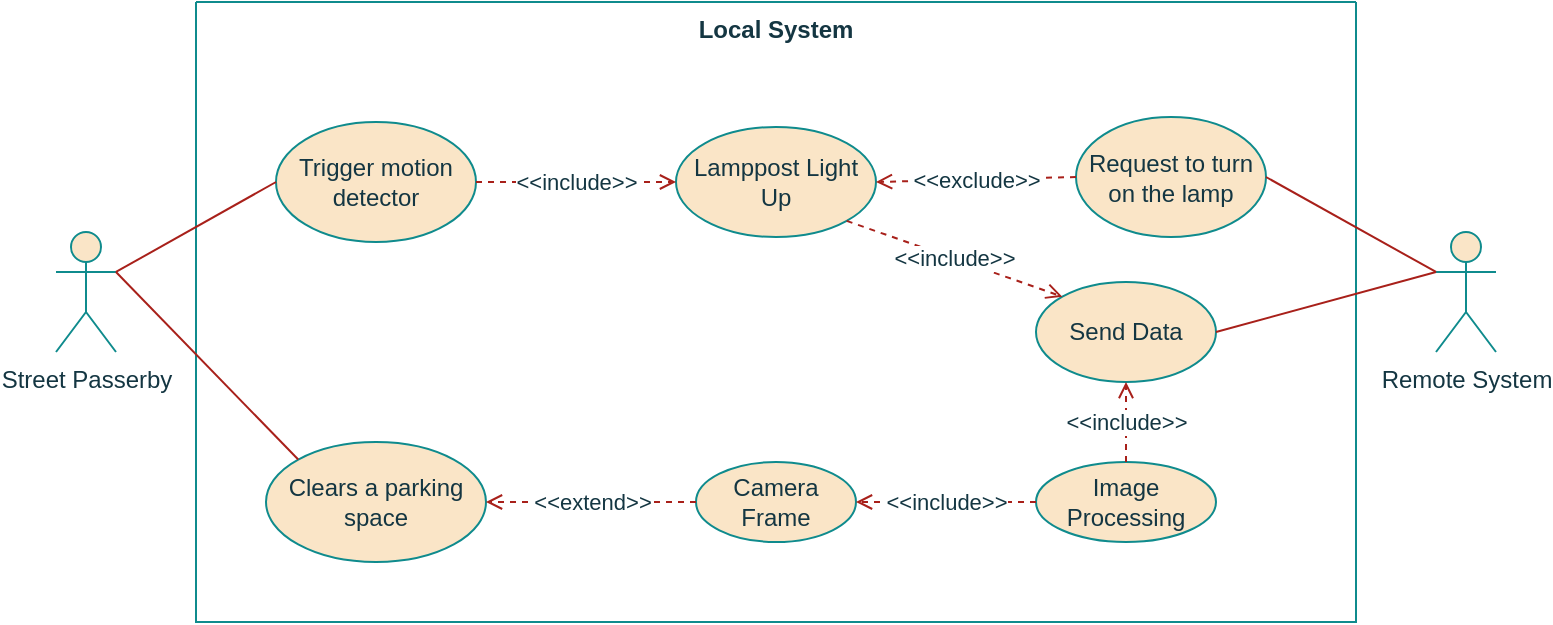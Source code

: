 <mxfile version="15.9.1" type="github" pages="11">
  <diagram name="LS_UseCase" id="whAkqx9OYaTKpvScWRI8">
    <mxGraphModel dx="931" dy="527" grid="1" gridSize="10" guides="1" tooltips="1" connect="1" arrows="1" fold="1" page="1" pageScale="1" pageWidth="850" pageHeight="1100" background="none" math="0" shadow="0">
      <root>
        <mxCell id="GW4Y7g6_z4ZyyN3CEYGr-0" />
        <mxCell id="GW4Y7g6_z4ZyyN3CEYGr-1" parent="GW4Y7g6_z4ZyyN3CEYGr-0" />
        <mxCell id="GW4Y7g6_z4ZyyN3CEYGr-2" value="Local System" style="swimlane;startSize=0;verticalAlign=top;fillColor=#FAE5C7;strokeColor=#0F8B8D;fontColor=#143642;" parent="GW4Y7g6_z4ZyyN3CEYGr-1" vertex="1">
          <mxGeometry x="140" y="600" width="580" height="310" as="geometry">
            <mxRectangle x="120" y="120" width="150" height="20" as="alternateBounds" />
          </mxGeometry>
        </mxCell>
        <mxCell id="GW4Y7g6_z4ZyyN3CEYGr-3" value="Send Data" style="ellipse;whiteSpace=wrap;html=1;fillColor=#FAE5C7;strokeColor=#0F8B8D;fontColor=#143642;" parent="GW4Y7g6_z4ZyyN3CEYGr-2" vertex="1">
          <mxGeometry x="420" y="140" width="90" height="50" as="geometry" />
        </mxCell>
        <mxCell id="GW4Y7g6_z4ZyyN3CEYGr-5" value="Request to turn on the lamp" style="ellipse;whiteSpace=wrap;html=1;fillColor=#FAE5C7;strokeColor=#0F8B8D;fontColor=#143642;" parent="GW4Y7g6_z4ZyyN3CEYGr-2" vertex="1">
          <mxGeometry x="440" y="57.5" width="95" height="60" as="geometry" />
        </mxCell>
        <mxCell id="GW4Y7g6_z4ZyyN3CEYGr-6" value="Trigger motion detector" style="ellipse;whiteSpace=wrap;html=1;fillColor=#FAE5C7;strokeColor=#0F8B8D;fontColor=#143642;" parent="GW4Y7g6_z4ZyyN3CEYGr-2" vertex="1">
          <mxGeometry x="40" y="60" width="100" height="60" as="geometry" />
        </mxCell>
        <mxCell id="GW4Y7g6_z4ZyyN3CEYGr-7" value="Camera Frame" style="ellipse;whiteSpace=wrap;html=1;fillColor=#FAE5C7;strokeColor=#0F8B8D;fontColor=#143642;" parent="GW4Y7g6_z4ZyyN3CEYGr-2" vertex="1">
          <mxGeometry x="250" y="230" width="80" height="40" as="geometry" />
        </mxCell>
        <mxCell id="GW4Y7g6_z4ZyyN3CEYGr-8" value="Image Processing" style="ellipse;whiteSpace=wrap;html=1;fillColor=#FAE5C7;strokeColor=#0F8B8D;fontColor=#143642;" parent="GW4Y7g6_z4ZyyN3CEYGr-2" vertex="1">
          <mxGeometry x="420" y="230" width="90" height="40" as="geometry" />
        </mxCell>
        <mxCell id="GW4Y7g6_z4ZyyN3CEYGr-9" value="&amp;lt;&amp;lt;include&amp;gt;&amp;gt;" style="edgeStyle=none;rounded=0;orthogonalLoop=1;jettySize=auto;html=1;entryX=1;entryY=0.5;entryDx=0;entryDy=0;dashed=1;exitX=0;exitY=0.5;exitDx=0;exitDy=0;endArrow=open;endFill=0;labelBackgroundColor=default;strokeColor=#A8201A;fontColor=#143642;" parent="GW4Y7g6_z4ZyyN3CEYGr-2" source="GW4Y7g6_z4ZyyN3CEYGr-8" target="GW4Y7g6_z4ZyyN3CEYGr-7" edge="1">
          <mxGeometry relative="1" as="geometry">
            <mxPoint x="140" y="100" as="sourcePoint" />
            <mxPoint x="270" y="100" as="targetPoint" />
          </mxGeometry>
        </mxCell>
        <mxCell id="GW4Y7g6_z4ZyyN3CEYGr-10" value="&amp;lt;&amp;lt;include&amp;gt;&amp;gt;" style="edgeStyle=none;rounded=0;orthogonalLoop=1;jettySize=auto;html=1;entryX=0.5;entryY=1;entryDx=0;entryDy=0;dashed=1;exitX=0.5;exitY=0;exitDx=0;exitDy=0;endArrow=open;endFill=0;labelBackgroundColor=default;strokeColor=#A8201A;fontColor=#143642;" parent="GW4Y7g6_z4ZyyN3CEYGr-2" source="GW4Y7g6_z4ZyyN3CEYGr-8" target="GW4Y7g6_z4ZyyN3CEYGr-3" edge="1">
          <mxGeometry relative="1" as="geometry">
            <mxPoint x="490.0" y="420" as="sourcePoint" />
            <mxPoint x="400" y="420" as="targetPoint" />
          </mxGeometry>
        </mxCell>
        <mxCell id="GW4Y7g6_z4ZyyN3CEYGr-22" value="Clears a parking space" style="ellipse;whiteSpace=wrap;html=1;fillColor=#FAE5C7;strokeColor=#0F8B8D;fontColor=#143642;" parent="GW4Y7g6_z4ZyyN3CEYGr-2" vertex="1">
          <mxGeometry x="35" y="220" width="110" height="60" as="geometry" />
        </mxCell>
        <mxCell id="GW4Y7g6_z4ZyyN3CEYGr-23" value="&amp;lt;&amp;lt;extend&amp;gt;&amp;gt;" style="edgeStyle=none;rounded=0;orthogonalLoop=1;jettySize=auto;html=1;entryX=1;entryY=0.5;entryDx=0;entryDy=0;dashed=1;exitX=0;exitY=0.5;exitDx=0;exitDy=0;endArrow=open;endFill=0;labelBackgroundColor=default;strokeColor=#A8201A;fontColor=#143642;" parent="GW4Y7g6_z4ZyyN3CEYGr-2" source="GW4Y7g6_z4ZyyN3CEYGr-7" target="GW4Y7g6_z4ZyyN3CEYGr-22" edge="1">
          <mxGeometry relative="1" as="geometry">
            <mxPoint x="190" y="350" as="sourcePoint" />
            <mxPoint x="190" y="259" as="targetPoint" />
          </mxGeometry>
        </mxCell>
        <mxCell id="GW4Y7g6_z4ZyyN3CEYGr-13" value="Lamppost Light Up" style="ellipse;whiteSpace=wrap;html=1;fillColor=#FAE5C7;strokeColor=#0F8B8D;fontColor=#143642;" parent="GW4Y7g6_z4ZyyN3CEYGr-2" vertex="1">
          <mxGeometry x="240" y="62.5" width="100" height="55" as="geometry" />
        </mxCell>
        <mxCell id="GW4Y7g6_z4ZyyN3CEYGr-12" value="&amp;lt;&amp;lt;include&amp;gt;&amp;gt;" style="edgeStyle=none;rounded=0;orthogonalLoop=1;jettySize=auto;html=1;entryX=0;entryY=0.5;entryDx=0;entryDy=0;dashed=1;endArrow=open;endFill=0;labelBackgroundColor=default;strokeColor=#A8201A;fontColor=#143642;" parent="GW4Y7g6_z4ZyyN3CEYGr-2" source="GW4Y7g6_z4ZyyN3CEYGr-6" target="GW4Y7g6_z4ZyyN3CEYGr-13" edge="1">
          <mxGeometry relative="1" as="geometry" />
        </mxCell>
        <mxCell id="GW4Y7g6_z4ZyyN3CEYGr-21" value="&amp;lt;&amp;lt;exclude&amp;gt;&amp;gt;" style="edgeStyle=none;rounded=0;orthogonalLoop=1;jettySize=auto;html=1;entryX=1;entryY=0.5;entryDx=0;entryDy=0;dashed=1;endArrow=open;endFill=0;exitX=0;exitY=0.5;exitDx=0;exitDy=0;labelBackgroundColor=default;strokeColor=#A8201A;fontColor=#143642;" parent="GW4Y7g6_z4ZyyN3CEYGr-2" source="GW4Y7g6_z4ZyyN3CEYGr-5" target="GW4Y7g6_z4ZyyN3CEYGr-13" edge="1">
          <mxGeometry relative="1" as="geometry">
            <mxPoint x="490.0" y="45" as="sourcePoint" />
            <mxPoint x="360.0" y="100" as="targetPoint" />
          </mxGeometry>
        </mxCell>
        <mxCell id="GW4Y7g6_z4ZyyN3CEYGr-18" value="&amp;lt;&amp;lt;include&amp;gt;&amp;gt;" style="edgeStyle=none;rounded=0;orthogonalLoop=1;jettySize=auto;html=1;entryX=0;entryY=0;entryDx=0;entryDy=0;dashed=1;exitX=1;exitY=1;exitDx=0;exitDy=0;endArrow=open;endFill=0;labelBackgroundColor=default;strokeColor=#A8201A;fontColor=#143642;" parent="GW4Y7g6_z4ZyyN3CEYGr-2" source="GW4Y7g6_z4ZyyN3CEYGr-13" target="GW4Y7g6_z4ZyyN3CEYGr-3" edge="1">
          <mxGeometry relative="1" as="geometry">
            <mxPoint x="360" y="100" as="sourcePoint" />
            <mxPoint x="500" y="100" as="targetPoint" />
          </mxGeometry>
        </mxCell>
        <mxCell id="GW4Y7g6_z4ZyyN3CEYGr-14" value="Remote System" style="shape=umlActor;verticalLabelPosition=bottom;verticalAlign=top;html=1;outlineConnect=0;fillColor=#FAE5C7;strokeColor=#0F8B8D;fontColor=#143642;" parent="GW4Y7g6_z4ZyyN3CEYGr-1" vertex="1">
          <mxGeometry x="760" y="715" width="30" height="60" as="geometry" />
        </mxCell>
        <mxCell id="GW4Y7g6_z4ZyyN3CEYGr-15" value="Street Passerby" style="shape=umlActor;verticalLabelPosition=bottom;verticalAlign=top;html=1;outlineConnect=0;fillColor=#FAE5C7;strokeColor=#0F8B8D;fontColor=#143642;" parent="GW4Y7g6_z4ZyyN3CEYGr-1" vertex="1">
          <mxGeometry x="70" y="715" width="30" height="60" as="geometry" />
        </mxCell>
        <mxCell id="GW4Y7g6_z4ZyyN3CEYGr-17" style="rounded=0;orthogonalLoop=1;jettySize=auto;html=1;exitX=1;exitY=0.5;exitDx=0;exitDy=0;endArrow=none;endFill=0;labelBackgroundColor=#DAD2D8;strokeColor=#A8201A;fontColor=#143642;entryX=0;entryY=0.333;entryDx=0;entryDy=0;entryPerimeter=0;" parent="GW4Y7g6_z4ZyyN3CEYGr-1" source="GW4Y7g6_z4ZyyN3CEYGr-3" target="GW4Y7g6_z4ZyyN3CEYGr-14" edge="1">
          <mxGeometry relative="1" as="geometry">
            <mxPoint x="780" y="780" as="targetPoint" />
          </mxGeometry>
        </mxCell>
        <mxCell id="GW4Y7g6_z4ZyyN3CEYGr-24" style="edgeStyle=none;rounded=0;orthogonalLoop=1;jettySize=auto;html=1;exitX=1;exitY=0.333;exitDx=0;exitDy=0;entryX=0;entryY=0.5;entryDx=0;entryDy=0;endArrow=none;endFill=0;labelBackgroundColor=#DAD2D8;strokeColor=#A8201A;fontColor=#143642;exitPerimeter=0;" parent="GW4Y7g6_z4ZyyN3CEYGr-1" source="GW4Y7g6_z4ZyyN3CEYGr-15" target="GW4Y7g6_z4ZyyN3CEYGr-6" edge="1">
          <mxGeometry relative="1" as="geometry" />
        </mxCell>
        <mxCell id="GW4Y7g6_z4ZyyN3CEYGr-25" style="edgeStyle=none;rounded=0;orthogonalLoop=1;jettySize=auto;html=1;exitX=1;exitY=0.333;exitDx=0;exitDy=0;entryX=0;entryY=0;entryDx=0;entryDy=0;endArrow=none;endFill=0;labelBackgroundColor=#DAD2D8;strokeColor=#A8201A;fontColor=#143642;exitPerimeter=0;" parent="GW4Y7g6_z4ZyyN3CEYGr-1" source="GW4Y7g6_z4ZyyN3CEYGr-15" target="GW4Y7g6_z4ZyyN3CEYGr-22" edge="1">
          <mxGeometry relative="1" as="geometry">
            <mxPoint x="110" y="745" as="sourcePoint" />
            <mxPoint x="190" y="700" as="targetPoint" />
          </mxGeometry>
        </mxCell>
        <mxCell id="GW4Y7g6_z4ZyyN3CEYGr-26" style="rounded=0;orthogonalLoop=1;jettySize=auto;html=1;entryX=1;entryY=0.5;entryDx=0;entryDy=0;endArrow=none;endFill=0;strokeColor=#A8201A;exitX=0;exitY=0.333;exitDx=0;exitDy=0;exitPerimeter=0;" parent="GW4Y7g6_z4ZyyN3CEYGr-1" source="GW4Y7g6_z4ZyyN3CEYGr-14" target="GW4Y7g6_z4ZyyN3CEYGr-5" edge="1">
          <mxGeometry relative="1" as="geometry">
            <mxPoint x="760" y="640" as="sourcePoint" />
          </mxGeometry>
        </mxCell>
      </root>
    </mxGraphModel>
  </diagram>
  <diagram name="LS_StateChart" id="IEaYFDJrKpd7lgW3rZ1Q">
    <mxGraphModel dx="2200" dy="764" grid="1" gridSize="10" guides="1" tooltips="1" connect="1" arrows="1" fold="1" page="1" pageScale="1" pageWidth="850" pageHeight="1100" background="none" math="0" shadow="0">
      <root>
        <mxCell id="M_y5f-M0nEDWSGZvu_Yt-0" />
        <mxCell id="M_y5f-M0nEDWSGZvu_Yt-1" parent="M_y5f-M0nEDWSGZvu_Yt-0" />
        <mxCell id="M_y5f-M0nEDWSGZvu_Yt-2" style="edgeStyle=orthogonalEdgeStyle;rounded=0;orthogonalLoop=1;jettySize=auto;html=1;exitX=0.5;exitY=1;exitDx=0;exitDy=0;entryX=0.5;entryY=0;entryDx=0;entryDy=0;endArrow=classic;endFill=1;strokeColor=#A8201A;fontColor=#143642;labelBackgroundColor=#DAD2D8;" parent="M_y5f-M0nEDWSGZvu_Yt-1" source="M_y5f-M0nEDWSGZvu_Yt-3" edge="1">
          <mxGeometry relative="1" as="geometry">
            <mxPoint x="610" y="130" as="targetPoint" />
          </mxGeometry>
        </mxCell>
        <mxCell id="M_y5f-M0nEDWSGZvu_Yt-3" value="" style="ellipse;whiteSpace=wrap;html=1;aspect=fixed;fillColor=#FAE5C7;strokeColor=#0F8B8D;fontColor=#143642;strokeWidth=2;" parent="M_y5f-M0nEDWSGZvu_Yt-1" vertex="1">
          <mxGeometry x="590" y="60" width="40" height="40" as="geometry" />
        </mxCell>
        <mxCell id="M_y5f-M0nEDWSGZvu_Yt-4" style="edgeStyle=orthogonalEdgeStyle;rounded=0;orthogonalLoop=1;jettySize=auto;html=1;exitX=0.5;exitY=1;exitDx=0;exitDy=0;endArrow=classic;endFill=1;entryX=0.5;entryY=0;entryDx=0;entryDy=0;strokeColor=#A8201A;fontColor=#143642;labelBackgroundColor=#DAD2D8;" parent="M_y5f-M0nEDWSGZvu_Yt-1" target="M_y5f-M0nEDWSGZvu_Yt-10" edge="1">
          <mxGeometry relative="1" as="geometry">
            <mxPoint x="610" y="220" as="targetPoint" />
            <mxPoint x="610" y="170" as="sourcePoint" />
          </mxGeometry>
        </mxCell>
        <mxCell id="M_y5f-M0nEDWSGZvu_Yt-5" style="edgeStyle=orthogonalEdgeStyle;rounded=0;orthogonalLoop=1;jettySize=auto;html=1;exitX=0.5;exitY=1;exitDx=0;exitDy=0;entryX=0.5;entryY=0;entryDx=0;entryDy=0;endArrow=classic;endFill=1;strokeColor=#A8201A;fontColor=#143642;labelBackgroundColor=#DAD2D8;" parent="M_y5f-M0nEDWSGZvu_Yt-1" source="M_y5f-M0nEDWSGZvu_Yt-10" target="M_y5f-M0nEDWSGZvu_Yt-13" edge="1">
          <mxGeometry relative="1" as="geometry">
            <Array as="points">
              <mxPoint x="610" y="280" />
              <mxPoint x="415" y="280" />
            </Array>
            <mxPoint x="340" y="349.88" as="targetPoint" />
          </mxGeometry>
        </mxCell>
        <mxCell id="M_y5f-M0nEDWSGZvu_Yt-6" value="Sensors Sample Period" style="edgeLabel;html=1;align=center;verticalAlign=middle;resizable=0;points=[];fontColor=#143642;labelBackgroundColor=none;" parent="M_y5f-M0nEDWSGZvu_Yt-5" vertex="1" connectable="0">
          <mxGeometry x="0.32" relative="1" as="geometry">
            <mxPoint x="-20" y="30" as="offset" />
          </mxGeometry>
        </mxCell>
        <mxCell id="M_y5f-M0nEDWSGZvu_Yt-7" style="edgeStyle=orthogonalEdgeStyle;rounded=0;orthogonalLoop=1;jettySize=auto;html=1;exitX=0.5;exitY=1;exitDx=0;exitDy=0;endArrow=classic;endFill=1;strokeColor=#A8201A;fontColor=#143642;labelBackgroundColor=#DAD2D8;" parent="M_y5f-M0nEDWSGZvu_Yt-1" edge="1">
          <mxGeometry relative="1" as="geometry">
            <mxPoint x="609.71" y="240" as="sourcePoint" />
            <mxPoint x="610" y="340" as="targetPoint" />
            <Array as="points">
              <mxPoint x="610" y="280" />
              <mxPoint x="610" y="280" />
            </Array>
          </mxGeometry>
        </mxCell>
        <mxCell id="M_y5f-M0nEDWSGZvu_Yt-8" value="&lt;div&gt;Base Station Request&lt;/div&gt;&lt;div&gt;to turn on the lamp&lt;/div&gt;" style="edgeLabel;html=1;align=center;verticalAlign=middle;resizable=0;points=[];labelBackgroundColor=none;fontColor=#143642;" parent="M_y5f-M0nEDWSGZvu_Yt-7" vertex="1" connectable="0">
          <mxGeometry x="0.695" y="-1" relative="1" as="geometry">
            <mxPoint x="1" y="-15" as="offset" />
          </mxGeometry>
        </mxCell>
        <mxCell id="M_y5f-M0nEDWSGZvu_Yt-9" style="edgeStyle=orthogonalEdgeStyle;rounded=0;sketch=0;orthogonalLoop=1;jettySize=auto;html=1;exitX=0.5;exitY=1;exitDx=0;exitDy=0;entryX=0.5;entryY=0;entryDx=0;entryDy=0;fontColor=#143642;strokeColor=#A8201A;fillColor=#FAE5C7;labelBackgroundColor=#DAD2D8;" parent="M_y5f-M0nEDWSGZvu_Yt-1" source="M_y5f-M0nEDWSGZvu_Yt-10" target="M_y5f-M0nEDWSGZvu_Yt-22" edge="1">
          <mxGeometry relative="1" as="geometry">
            <Array as="points">
              <mxPoint x="610" y="280" />
              <mxPoint x="790" y="280" />
            </Array>
          </mxGeometry>
        </mxCell>
        <mxCell id="M_y5f-M0nEDWSGZvu_Yt-10" value="Idle" style="rounded=0;whiteSpace=wrap;html=1;fillColor=#FAE5C7;strokeColor=#0F8B8D;fontColor=#143642;" parent="M_y5f-M0nEDWSGZvu_Yt-1" vertex="1">
          <mxGeometry x="550" y="220" width="120" height="40" as="geometry" />
        </mxCell>
        <mxCell id="M_y5f-M0nEDWSGZvu_Yt-12" style="edgeStyle=orthogonalEdgeStyle;rounded=0;orthogonalLoop=1;jettySize=auto;html=1;exitX=0.5;exitY=1;exitDx=0;exitDy=0;entryX=0.5;entryY=0;entryDx=0;entryDy=0;strokeColor=#A8201A;labelBackgroundColor=#DAD2D8;fontColor=#143642;" parent="M_y5f-M0nEDWSGZvu_Yt-1" source="M_y5f-M0nEDWSGZvu_Yt-13" target="M_y5f-M0nEDWSGZvu_Yt-31" edge="1">
          <mxGeometry relative="1" as="geometry" />
        </mxCell>
        <mxCell id="M_y5f-M0nEDWSGZvu_Yt-13" value="SampleSensors" style="shape=process;whiteSpace=wrap;html=1;backgroundOutline=1;fontColor=#143642;strokeColor=#0F8B8D;strokeWidth=2;fillColor=#FAE5C7;" parent="M_y5f-M0nEDWSGZvu_Yt-1" vertex="1">
          <mxGeometry x="355" y="360" width="120" height="50" as="geometry" />
        </mxCell>
        <mxCell id="M_y5f-M0nEDWSGZvu_Yt-14" style="edgeStyle=orthogonalEdgeStyle;curved=0;rounded=1;sketch=0;orthogonalLoop=1;jettySize=auto;html=1;exitX=0.5;exitY=1;exitDx=0;exitDy=0;entryX=0.5;entryY=0;entryDx=0;entryDy=0;fontColor=#143642;strokeColor=#A8201A;fillColor=#FAE5C7;labelBackgroundColor=#DAD2D8;" parent="M_y5f-M0nEDWSGZvu_Yt-1" source="M_y5f-M0nEDWSGZvu_Yt-15" target="M_y5f-M0nEDWSGZvu_Yt-17" edge="1">
          <mxGeometry relative="1" as="geometry" />
        </mxCell>
        <mxCell id="M_y5f-M0nEDWSGZvu_Yt-15" value="&lt;div&gt;Turn-On the lamp&lt;/div&gt;" style="rounded=0;whiteSpace=wrap;html=1;fillColor=#FAE5C7;strokeColor=#0F8B8D;fontColor=#143642;" parent="M_y5f-M0nEDWSGZvu_Yt-1" vertex="1">
          <mxGeometry x="550" y="340.28" width="120" height="30" as="geometry" />
        </mxCell>
        <mxCell id="M_y5f-M0nEDWSGZvu_Yt-16" value="" style="edgeStyle=orthogonalEdgeStyle;curved=0;rounded=1;sketch=0;orthogonalLoop=1;jettySize=auto;html=1;fontColor=#143642;strokeColor=#A8201A;fillColor=#FAE5C7;labelBackgroundColor=#DAD2D8;" parent="M_y5f-M0nEDWSGZvu_Yt-1" source="M_y5f-M0nEDWSGZvu_Yt-17" target="M_y5f-M0nEDWSGZvu_Yt-19" edge="1">
          <mxGeometry relative="1" as="geometry" />
        </mxCell>
        <mxCell id="M_y5f-M0nEDWSGZvu_Yt-17" value="Start turn off time" style="rounded=0;whiteSpace=wrap;html=1;fillColor=#FAE5C7;strokeColor=#0F8B8D;fontColor=#143642;" parent="M_y5f-M0nEDWSGZvu_Yt-1" vertex="1">
          <mxGeometry x="550" y="390.28" width="120" height="30" as="geometry" />
        </mxCell>
        <mxCell id="M_y5f-M0nEDWSGZvu_Yt-18" style="rounded=0;sketch=0;orthogonalLoop=1;jettySize=auto;html=1;exitX=0.5;exitY=1;exitDx=0;exitDy=0;fontColor=#143642;strokeColor=#A8201A;fillColor=#FAE5C7;edgeStyle=orthogonalEdgeStyle;labelBackgroundColor=#DAD2D8;" parent="M_y5f-M0nEDWSGZvu_Yt-1" source="M_y5f-M0nEDWSGZvu_Yt-19" edge="1">
          <mxGeometry relative="1" as="geometry">
            <mxPoint x="610" y="190" as="targetPoint" />
            <Array as="points">
              <mxPoint x="610" y="600" />
              <mxPoint x="340" y="600" />
            </Array>
          </mxGeometry>
        </mxCell>
        <mxCell id="M_y5f-M0nEDWSGZvu_Yt-19" value="Send data to remote server" style="rounded=0;whiteSpace=wrap;html=1;fillColor=#FAE5C7;strokeColor=#0F8B8D;fontColor=#143642;" parent="M_y5f-M0nEDWSGZvu_Yt-1" vertex="1">
          <mxGeometry x="550" y="540" width="120" height="40" as="geometry" />
        </mxCell>
        <mxCell id="M_y5f-M0nEDWSGZvu_Yt-20" value="Camera Sample Period" style="edgeLabel;align=center;verticalAlign=middle;resizable=0;points=[];fontColor=#143642;labelBorderColor=none;html=1;labelBackgroundColor=none;" parent="M_y5f-M0nEDWSGZvu_Yt-1" vertex="1" connectable="0">
          <mxGeometry x="783" y="310" as="geometry">
            <mxPoint x="9" y="-1" as="offset" />
          </mxGeometry>
        </mxCell>
        <mxCell id="M_y5f-M0nEDWSGZvu_Yt-21" style="edgeStyle=orthogonalEdgeStyle;rounded=0;orthogonalLoop=1;jettySize=auto;html=1;exitX=0.5;exitY=1;exitDx=0;exitDy=0;entryX=0.5;entryY=0;entryDx=0;entryDy=0;endArrow=classic;endFill=1;strokeColor=#A8201A;fontColor=#143642;labelBackgroundColor=#DAD2D8;" parent="M_y5f-M0nEDWSGZvu_Yt-1" source="M_y5f-M0nEDWSGZvu_Yt-22" target="M_y5f-M0nEDWSGZvu_Yt-24" edge="1">
          <mxGeometry relative="1" as="geometry" />
        </mxCell>
        <mxCell id="M_y5f-M0nEDWSGZvu_Yt-22" value="Get Image Frame" style="rounded=0;whiteSpace=wrap;html=1;fillColor=#FAE5C7;strokeColor=#0F8B8D;fontColor=#143642;" parent="M_y5f-M0nEDWSGZvu_Yt-1" vertex="1">
          <mxGeometry x="730" y="340.28" width="120" height="29.72" as="geometry" />
        </mxCell>
        <mxCell id="M_y5f-M0nEDWSGZvu_Yt-23" style="edgeStyle=orthogonalEdgeStyle;rounded=0;orthogonalLoop=1;jettySize=auto;html=1;exitX=0.5;exitY=1;exitDx=0;exitDy=0;entryX=0.5;entryY=0;entryDx=0;entryDy=0;endArrow=classic;endFill=1;strokeColor=#A8201A;fontColor=#143642;labelBackgroundColor=#DAD2D8;" parent="M_y5f-M0nEDWSGZvu_Yt-1" source="M_y5f-M0nEDWSGZvu_Yt-24" target="M_y5f-M0nEDWSGZvu_Yt-28" edge="1">
          <mxGeometry relative="1" as="geometry" />
        </mxCell>
        <mxCell id="M_y5f-M0nEDWSGZvu_Yt-24" value="Image Processing" style="rounded=0;whiteSpace=wrap;html=1;fillColor=#FAE5C7;strokeColor=#0F8B8D;fontColor=#143642;" parent="M_y5f-M0nEDWSGZvu_Yt-1" vertex="1">
          <mxGeometry x="730" y="390.28" width="120" height="30" as="geometry" />
        </mxCell>
        <mxCell id="M_y5f-M0nEDWSGZvu_Yt-25" style="edgeStyle=orthogonalEdgeStyle;rounded=0;sketch=0;orthogonalLoop=1;jettySize=auto;html=1;exitX=0;exitY=0.5;exitDx=0;exitDy=0;fontColor=#143642;strokeColor=#A8201A;fillColor=#FAE5C7;labelBackgroundColor=#DAD2D8;" parent="M_y5f-M0nEDWSGZvu_Yt-1" source="M_y5f-M0nEDWSGZvu_Yt-28" edge="1">
          <mxGeometry relative="1" as="geometry">
            <mxPoint x="610" y="500" as="targetPoint" />
          </mxGeometry>
        </mxCell>
        <mxCell id="M_y5f-M0nEDWSGZvu_Yt-26" value="Yes" style="edgeLabel;html=1;align=center;verticalAlign=middle;resizable=0;points=[];fontColor=#143642;labelBackgroundColor=none;" parent="M_y5f-M0nEDWSGZvu_Yt-25" vertex="1" connectable="0">
          <mxGeometry x="-0.754" relative="1" as="geometry">
            <mxPoint x="6" y="-10" as="offset" />
          </mxGeometry>
        </mxCell>
        <mxCell id="M_y5f-M0nEDWSGZvu_Yt-27" value="No" style="edgeStyle=orthogonalEdgeStyle;rounded=0;sketch=0;orthogonalLoop=1;jettySize=auto;html=1;exitX=1;exitY=0.5;exitDx=0;exitDy=0;fontColor=#143642;strokeColor=#A8201A;fillColor=#FAE5C7;labelBackgroundColor=none;" parent="M_y5f-M0nEDWSGZvu_Yt-1" source="M_y5f-M0nEDWSGZvu_Yt-28" edge="1">
          <mxGeometry x="-0.955" y="10" relative="1" as="geometry">
            <mxPoint x="610" y="600" as="targetPoint" />
            <Array as="points">
              <mxPoint x="880" y="500" />
              <mxPoint x="880" y="600" />
            </Array>
            <mxPoint as="offset" />
          </mxGeometry>
        </mxCell>
        <mxCell id="M_y5f-M0nEDWSGZvu_Yt-28" value="&lt;div&gt;Is there a &lt;br&gt;&lt;/div&gt;&lt;div&gt;parking space available?&lt;/div&gt;" style="rhombus;whiteSpace=wrap;html=1;fillColor=#FAE5C7;strokeColor=#0F8B8D;fontColor=#143642;strokeWidth=2;" parent="M_y5f-M0nEDWSGZvu_Yt-1" vertex="1">
          <mxGeometry x="740.0" y="450" width="100" height="100" as="geometry" />
        </mxCell>
        <mxCell id="M_y5f-M0nEDWSGZvu_Yt-29" style="edgeStyle=orthogonalEdgeStyle;rounded=0;orthogonalLoop=1;jettySize=auto;html=1;exitX=1;exitY=0.5;exitDx=0;exitDy=0;strokeColor=#A8201A;labelBackgroundColor=#DAD2D8;fontColor=#143642;" parent="M_y5f-M0nEDWSGZvu_Yt-1" source="M_y5f-M0nEDWSGZvu_Yt-31" edge="1">
          <mxGeometry relative="1" as="geometry">
            <mxPoint x="610" y="500" as="targetPoint" />
          </mxGeometry>
        </mxCell>
        <mxCell id="M_y5f-M0nEDWSGZvu_Yt-30" style="edgeStyle=orthogonalEdgeStyle;rounded=0;orthogonalLoop=1;jettySize=auto;html=1;exitX=0;exitY=0.5;exitDx=0;exitDy=0;strokeColor=#A8201A;labelBackgroundColor=#DAD2D8;fontColor=#143642;" parent="M_y5f-M0nEDWSGZvu_Yt-1" source="M_y5f-M0nEDWSGZvu_Yt-31" edge="1">
          <mxGeometry relative="1" as="geometry">
            <mxPoint x="340" y="499.897" as="targetPoint" />
          </mxGeometry>
        </mxCell>
        <mxCell id="M_y5f-M0nEDWSGZvu_Yt-31" value="New data?" style="rhombus;whiteSpace=wrap;html=1;fillColor=#FAE5C7;strokeColor=#0F8B8D;fontColor=#143642;strokeWidth=2;" parent="M_y5f-M0nEDWSGZvu_Yt-1" vertex="1">
          <mxGeometry x="370" y="460" width="90" height="80" as="geometry" />
        </mxCell>
        <mxCell id="M_y5f-M0nEDWSGZvu_Yt-32" value="Yes" style="text;html=1;align=center;verticalAlign=middle;resizable=0;points=[];autosize=1;strokeColor=none;fillColor=none;fontColor=#143642;" parent="M_y5f-M0nEDWSGZvu_Yt-1" vertex="1">
          <mxGeometry x="455" y="480" width="40" height="20" as="geometry" />
        </mxCell>
        <mxCell id="M_y5f-M0nEDWSGZvu_Yt-33" value="No" style="text;html=1;align=center;verticalAlign=middle;resizable=0;points=[];autosize=1;strokeColor=none;fillColor=none;fontColor=#143642;" parent="M_y5f-M0nEDWSGZvu_Yt-1" vertex="1">
          <mxGeometry x="345" y="480" width="30" height="20" as="geometry" />
        </mxCell>
        <mxCell id="M_y5f-M0nEDWSGZvu_Yt-34" value="System configuration" style="ellipse;whiteSpace=wrap;html=1;fillColor=#FAE5C7;strokeColor=#0F8B8D;fontColor=#143642;" parent="M_y5f-M0nEDWSGZvu_Yt-1" vertex="1">
          <mxGeometry x="-90" y="160" width="105" height="60" as="geometry" />
        </mxCell>
        <mxCell id="M_y5f-M0nEDWSGZvu_Yt-39" style="edgeStyle=orthogonalEdgeStyle;curved=1;sketch=0;orthogonalLoop=1;jettySize=auto;html=1;exitX=0;exitY=0.5;exitDx=0;exitDy=0;entryX=0.5;entryY=0;entryDx=0;entryDy=0;labelBackgroundColor=none;fontColor=#143642;strokeColor=#A8201A;fillColor=#FAE5C7;" parent="M_y5f-M0nEDWSGZvu_Yt-1" source="M_y5f-M0nEDWSGZvu_Yt-35" target="M_y5f-M0nEDWSGZvu_Yt-36" edge="1">
          <mxGeometry relative="1" as="geometry" />
        </mxCell>
        <mxCell id="M_y5f-M0nEDWSGZvu_Yt-40" style="edgeStyle=orthogonalEdgeStyle;curved=1;sketch=0;orthogonalLoop=1;jettySize=auto;html=1;exitX=0.5;exitY=1;exitDx=0;exitDy=0;labelBackgroundColor=none;fontColor=#143642;strokeColor=#A8201A;fillColor=#FAE5C7;" parent="M_y5f-M0nEDWSGZvu_Yt-1" source="M_y5f-M0nEDWSGZvu_Yt-35" target="M_y5f-M0nEDWSGZvu_Yt-37" edge="1">
          <mxGeometry relative="1" as="geometry" />
        </mxCell>
        <mxCell id="M_y5f-M0nEDWSGZvu_Yt-41" style="edgeStyle=orthogonalEdgeStyle;curved=1;sketch=0;orthogonalLoop=1;jettySize=auto;html=1;exitX=1;exitY=1;exitDx=0;exitDy=0;entryX=0.5;entryY=0;entryDx=0;entryDy=0;labelBackgroundColor=none;fontColor=#143642;strokeColor=#A8201A;fillColor=#FAE5C7;" parent="M_y5f-M0nEDWSGZvu_Yt-1" source="M_y5f-M0nEDWSGZvu_Yt-35" target="M_y5f-M0nEDWSGZvu_Yt-38" edge="1">
          <mxGeometry relative="1" as="geometry" />
        </mxCell>
        <mxCell id="M_y5f-M0nEDWSGZvu_Yt-35" value="Idle" style="ellipse;whiteSpace=wrap;html=1;fillColor=#FAE5C7;strokeColor=#0F8B8D;fontColor=#143642;" parent="M_y5f-M0nEDWSGZvu_Yt-1" vertex="1">
          <mxGeometry x="-135" y="240" width="105" height="60" as="geometry" />
        </mxCell>
        <mxCell id="M_y5f-M0nEDWSGZvu_Yt-46" style="edgeStyle=orthogonalEdgeStyle;curved=1;sketch=0;orthogonalLoop=1;jettySize=auto;html=1;exitX=0.5;exitY=1;exitDx=0;exitDy=0;entryX=0.5;entryY=1;entryDx=0;entryDy=0;labelBackgroundColor=none;fontColor=#143642;strokeColor=#A8201A;fillColor=#FAE5C7;" parent="M_y5f-M0nEDWSGZvu_Yt-1" source="M_y5f-M0nEDWSGZvu_Yt-36" target="M_y5f-M0nEDWSGZvu_Yt-43" edge="1">
          <mxGeometry relative="1" as="geometry">
            <Array as="points">
              <mxPoint x="-362" y="560" />
              <mxPoint x="-82" y="560" />
            </Array>
          </mxGeometry>
        </mxCell>
        <mxCell id="M_y5f-M0nEDWSGZvu_Yt-36" value="Lamp at maximum bright level" style="ellipse;whiteSpace=wrap;html=1;fillColor=#FAE5C7;strokeColor=#0F8B8D;fontColor=#143642;" parent="M_y5f-M0nEDWSGZvu_Yt-1" vertex="1">
          <mxGeometry x="-420" y="340.28" width="115" height="70" as="geometry" />
        </mxCell>
        <mxCell id="M_y5f-M0nEDWSGZvu_Yt-47" style="edgeStyle=orthogonalEdgeStyle;curved=1;sketch=0;orthogonalLoop=1;jettySize=auto;html=1;exitX=0.5;exitY=1;exitDx=0;exitDy=0;labelBackgroundColor=none;fontColor=#143642;strokeColor=#A8201A;fillColor=#FAE5C7;entryX=0;entryY=1;entryDx=0;entryDy=0;" parent="M_y5f-M0nEDWSGZvu_Yt-1" source="M_y5f-M0nEDWSGZvu_Yt-37" target="M_y5f-M0nEDWSGZvu_Yt-43" edge="1">
          <mxGeometry relative="1" as="geometry">
            <mxPoint x="-100" y="490" as="targetPoint" />
            <Array as="points">
              <mxPoint x="-245" y="460" />
              <mxPoint x="-240" y="460" />
              <mxPoint x="-240" y="500" />
              <mxPoint x="-123" y="500" />
            </Array>
          </mxGeometry>
        </mxCell>
        <mxCell id="M_y5f-M0nEDWSGZvu_Yt-37" value="Lamp at predefined minimum bright level" style="ellipse;whiteSpace=wrap;html=1;fillColor=#FAE5C7;strokeColor=#0F8B8D;fontColor=#143642;" parent="M_y5f-M0nEDWSGZvu_Yt-1" vertex="1">
          <mxGeometry x="-305" y="370.28" width="120" height="80" as="geometry" />
        </mxCell>
        <mxCell id="M_y5f-M0nEDWSGZvu_Yt-44" style="edgeStyle=orthogonalEdgeStyle;curved=1;sketch=0;orthogonalLoop=1;jettySize=auto;html=1;exitX=0.5;exitY=1;exitDx=0;exitDy=0;entryX=0.5;entryY=0;entryDx=0;entryDy=0;labelBackgroundColor=none;fontColor=#143642;strokeColor=#A8201A;fillColor=#FAE5C7;" parent="M_y5f-M0nEDWSGZvu_Yt-1" source="M_y5f-M0nEDWSGZvu_Yt-38" target="M_y5f-M0nEDWSGZvu_Yt-42" edge="1">
          <mxGeometry relative="1" as="geometry" />
        </mxCell>
        <mxCell id="M_y5f-M0nEDWSGZvu_Yt-38" value="Get Image Frame" style="ellipse;whiteSpace=wrap;html=1;fillColor=#FAE5C7;strokeColor=#0F8B8D;fontColor=#143642;" parent="M_y5f-M0nEDWSGZvu_Yt-1" vertex="1">
          <mxGeometry y="380" width="115" height="70" as="geometry" />
        </mxCell>
        <mxCell id="M_y5f-M0nEDWSGZvu_Yt-45" style="edgeStyle=orthogonalEdgeStyle;curved=1;sketch=0;orthogonalLoop=1;jettySize=auto;html=1;exitX=0.5;exitY=1;exitDx=0;exitDy=0;entryX=1;entryY=0;entryDx=0;entryDy=0;labelBackgroundColor=none;fontColor=#143642;strokeColor=#A8201A;fillColor=#FAE5C7;" parent="M_y5f-M0nEDWSGZvu_Yt-1" source="M_y5f-M0nEDWSGZvu_Yt-42" target="M_y5f-M0nEDWSGZvu_Yt-35" edge="1">
          <mxGeometry relative="1" as="geometry">
            <Array as="points">
              <mxPoint x="58" y="570" />
              <mxPoint x="230" y="570" />
              <mxPoint x="230" y="250" />
              <mxPoint x="-1" y="250" />
            </Array>
          </mxGeometry>
        </mxCell>
        <mxCell id="M_y5f-M0nEDWSGZvu_Yt-42" value="Image processing" style="ellipse;whiteSpace=wrap;html=1;fillColor=#FAE5C7;strokeColor=#0F8B8D;fontColor=#143642;" parent="M_y5f-M0nEDWSGZvu_Yt-1" vertex="1">
          <mxGeometry y="480" width="115" height="70" as="geometry" />
        </mxCell>
        <mxCell id="M_y5f-M0nEDWSGZvu_Yt-48" style="edgeStyle=orthogonalEdgeStyle;curved=1;sketch=0;orthogonalLoop=1;jettySize=auto;html=1;exitX=0.5;exitY=0;exitDx=0;exitDy=0;entryX=0.643;entryY=0.994;entryDx=0;entryDy=0;entryPerimeter=0;labelBackgroundColor=none;fontColor=#143642;strokeColor=#A8201A;fillColor=#FAE5C7;" parent="M_y5f-M0nEDWSGZvu_Yt-1" source="M_y5f-M0nEDWSGZvu_Yt-43" target="M_y5f-M0nEDWSGZvu_Yt-35" edge="1">
          <mxGeometry relative="1" as="geometry" />
        </mxCell>
        <mxCell id="M_y5f-M0nEDWSGZvu_Yt-43" value="Send data to remote server" style="ellipse;whiteSpace=wrap;html=1;fillColor=#FAE5C7;strokeColor=#0F8B8D;fontColor=#143642;" parent="M_y5f-M0nEDWSGZvu_Yt-1" vertex="1">
          <mxGeometry x="-140" y="430" width="115" height="70" as="geometry" />
        </mxCell>
      </root>
    </mxGraphModel>
  </diagram>
  <diagram name="LS_SeqDiagram" id="MU0BFXEttU0knlgZLuoq">
    <mxGraphModel dx="931" dy="527" grid="1" gridSize="10" guides="1" tooltips="1" connect="1" arrows="1" fold="1" page="1" pageScale="1" pageWidth="850" pageHeight="1100" background="none" math="0" shadow="0">
      <root>
        <mxCell id="XIE7kv5cmqRNuCJelmqf-0" />
        <mxCell id="XIE7kv5cmqRNuCJelmqf-1" parent="XIE7kv5cmqRNuCJelmqf-0" />
        <mxCell id="XIE7kv5cmqRNuCJelmqf-2" value="&lt;font style=&quot;font-size: 11px&quot;&gt;Alternative&lt;/font&gt;" style="shape=umlFrame;whiteSpace=wrap;html=1;width=60;height=25;fillColor=#FAE5C7;strokeColor=#0F8B8D;fontColor=#143642;" parent="XIE7kv5cmqRNuCJelmqf-1" vertex="1">
          <mxGeometry x="340" y="530" width="280" height="180" as="geometry" />
        </mxCell>
        <mxCell id="XIE7kv5cmqRNuCJelmqf-3" value=":Lamp" style="shape=umlLifeline;perimeter=lifelinePerimeter;whiteSpace=wrap;html=1;container=1;collapsible=0;recursiveResize=0;outlineConnect=0;fillColor=#FAE5C7;strokeColor=#0F8B8D;fontColor=#143642;fontSize=10;fontStyle=1" parent="XIE7kv5cmqRNuCJelmqf-1" vertex="1">
          <mxGeometry x="320" y="240" width="100" height="520" as="geometry" />
        </mxCell>
        <mxCell id="XIE7kv5cmqRNuCJelmqf-4" value="Turn on" style="html=1;verticalAlign=bottom;endArrow=block;rounded=0;entryX=0.01;entryY=0.002;entryDx=0;entryDy=0;entryPerimeter=0;fontSize=8;labelBackgroundColor=none;strokeColor=#A8201A;fontColor=#143642;" parent="XIE7kv5cmqRNuCJelmqf-3" target="XIE7kv5cmqRNuCJelmqf-5" edge="1">
          <mxGeometry width="80" relative="1" as="geometry">
            <mxPoint x="-75" y="100" as="sourcePoint" />
            <mxPoint x="39.14" y="100.28" as="targetPoint" />
          </mxGeometry>
        </mxCell>
        <mxCell id="XIE7kv5cmqRNuCJelmqf-5" value="" style="html=1;points=[];perimeter=orthogonalPerimeter;fillColor=#FAE5C7;strokeColor=#0F8B8D;fontColor=#143642;" parent="XIE7kv5cmqRNuCJelmqf-3" vertex="1">
          <mxGeometry x="45" y="100" width="10" height="160" as="geometry" />
        </mxCell>
        <mxCell id="XIE7kv5cmqRNuCJelmqf-6" value="&lt;div&gt;Turn off time&lt;/div&gt;" style="html=1;verticalAlign=bottom;endArrow=block;rounded=0;fontSize=8;labelBackgroundColor=default;strokeColor=#A8201A;fontColor=#143642;labelBorderColor=none;exitX=1.033;exitY=0.567;exitDx=0;exitDy=0;exitPerimeter=0;" parent="XIE7kv5cmqRNuCJelmqf-3" source="XIE7kv5cmqRNuCJelmqf-5" edge="1">
          <mxGeometry x="0.107" width="80" relative="1" as="geometry">
            <mxPoint x="57" y="172" as="sourcePoint" />
            <mxPoint x="55" y="241" as="targetPoint" />
            <Array as="points">
              <mxPoint x="100" y="190" />
              <mxPoint x="100" y="241" />
            </Array>
            <mxPoint as="offset" />
          </mxGeometry>
        </mxCell>
        <mxCell id="XIE7kv5cmqRNuCJelmqf-7" value="" style="html=1;points=[];perimeter=orthogonalPerimeter;fillColor=#FAE5C7;strokeColor=#0F8B8D;fontColor=#143642;" parent="XIE7kv5cmqRNuCJelmqf-3" vertex="1">
          <mxGeometry x="45" y="330" width="10" height="100" as="geometry" />
        </mxCell>
        <mxCell id="XIE7kv5cmqRNuCJelmqf-8" value="Turn off time" style="html=1;verticalAlign=bottom;endArrow=block;rounded=0;fontSize=8;labelBackgroundColor=default;strokeColor=#A8201A;fontColor=#143642;labelBorderColor=none;entryX=0.886;entryY=1.005;entryDx=0;entryDy=0;entryPerimeter=0;exitX=1.029;exitY=0.645;exitDx=0;exitDy=0;exitPerimeter=0;" parent="XIE7kv5cmqRNuCJelmqf-3" edge="1">
          <mxGeometry x="0.107" width="80" relative="1" as="geometry">
            <mxPoint x="55.29" y="349.3" as="sourcePoint" />
            <mxPoint x="53.86" y="399.7" as="targetPoint" />
            <Array as="points">
              <mxPoint x="100" y="349" />
              <mxPoint x="100" y="400" />
            </Array>
            <mxPoint as="offset" />
          </mxGeometry>
        </mxCell>
        <mxCell id="XIE7kv5cmqRNuCJelmqf-9" value=":Communication Management" style="shape=umlLifeline;perimeter=lifelinePerimeter;whiteSpace=wrap;html=1;container=1;collapsible=0;recursiveResize=0;outlineConnect=0;fillColor=#FAE5C7;strokeColor=#0F8B8D;fontColor=#143642;fontSize=10;fontStyle=1" parent="XIE7kv5cmqRNuCJelmqf-1" vertex="1">
          <mxGeometry x="450" y="240" width="100" height="520" as="geometry" />
        </mxCell>
        <mxCell id="XIE7kv5cmqRNuCJelmqf-11" value="" style="html=1;points=[];perimeter=orthogonalPerimeter;fillColor=#FAE5C7;strokeColor=#0F8B8D;fontColor=#143642;" parent="XIE7kv5cmqRNuCJelmqf-9" vertex="1">
          <mxGeometry x="45" y="120" width="10" height="40" as="geometry" />
        </mxCell>
        <mxCell id="XIE7kv5cmqRNuCJelmqf-12" value="" style="html=1;points=[];perimeter=orthogonalPerimeter;fillColor=#FAE5C7;strokeColor=#0F8B8D;fontColor=#143642;" parent="XIE7kv5cmqRNuCJelmqf-9" vertex="1">
          <mxGeometry x="45" y="320" width="10" height="40" as="geometry" />
        </mxCell>
        <mxCell id="XIE7kv5cmqRNuCJelmqf-13" value="" style="html=1;points=[];perimeter=orthogonalPerimeter;fillColor=#FAE5C7;strokeColor=#0F8B8D;fontColor=#143642;" parent="XIE7kv5cmqRNuCJelmqf-9" vertex="1">
          <mxGeometry x="45" y="420" width="10" height="30" as="geometry" />
        </mxCell>
        <mxCell id="XIE7kv5cmqRNuCJelmqf-15" value="&lt;span style=&quot;font-size: 10px;&quot;&gt;&lt;b style=&quot;font-size: 10px;&quot;&gt;Local System&lt;/b&gt;&lt;/span&gt;" style="shape=umlFrame;whiteSpace=wrap;html=1;width=70;height=30;fillColor=#FAE5C7;strokeColor=#0F8B8D;fontColor=#143642;fontSize=10;fontStyle=0" parent="XIE7kv5cmqRNuCJelmqf-1" vertex="1">
          <mxGeometry x="180" y="200" width="380" height="550" as="geometry" />
        </mxCell>
        <mxCell id="XIE7kv5cmqRNuCJelmqf-16" value="Triggers" style="html=1;verticalAlign=bottom;endArrow=block;rounded=0;entryX=-0.086;entryY=0.002;entryDx=0;entryDy=0;entryPerimeter=0;fontSize=8;labelBackgroundColor=none;strokeColor=#A8201A;fontColor=#143642;exitX=0.966;exitY=0.105;exitDx=0;exitDy=0;exitPerimeter=0;" parent="XIE7kv5cmqRNuCJelmqf-1" source="XIE7kv5cmqRNuCJelmqf-18" target="XIE7kv5cmqRNuCJelmqf-20" edge="1">
          <mxGeometry width="80" relative="1" as="geometry">
            <mxPoint x="120" y="320" as="sourcePoint" />
            <mxPoint x="200" y="320" as="targetPoint" />
          </mxGeometry>
        </mxCell>
        <mxCell id="XIE7kv5cmqRNuCJelmqf-17" value="Street passerby" style="shape=umlLifeline;participant=umlActor;perimeter=lifelinePerimeter;whiteSpace=wrap;html=1;container=1;collapsible=0;recursiveResize=0;verticalAlign=top;spacingTop=36;outlineConnect=0;size=40;labelBackgroundColor=default;fillColor=#FAE5C7;strokeColor=#0F8B8D;fontColor=#143642;fontSize=10;" parent="XIE7kv5cmqRNuCJelmqf-1" vertex="1">
          <mxGeometry x="140" y="230" width="20" height="530" as="geometry" />
        </mxCell>
        <mxCell id="XIE7kv5cmqRNuCJelmqf-18" value="" style="html=1;points=[];perimeter=orthogonalPerimeter;fillColor=#FAE5C7;strokeColor=#0F8B8D;fontColor=#143642;" parent="XIE7kv5cmqRNuCJelmqf-17" vertex="1">
          <mxGeometry x="5" y="85" width="10" height="60" as="geometry" />
        </mxCell>
        <mxCell id="XIE7kv5cmqRNuCJelmqf-19" value=":MotionDetector" style="shape=umlLifeline;perimeter=lifelinePerimeter;whiteSpace=wrap;html=1;container=1;collapsible=0;recursiveResize=0;outlineConnect=0;fillColor=#FAE5C7;strokeColor=#0F8B8D;fontColor=#143642;fontSize=10;fontStyle=1" parent="XIE7kv5cmqRNuCJelmqf-1" vertex="1">
          <mxGeometry x="190" y="240" width="100" height="520" as="geometry" />
        </mxCell>
        <mxCell id="XIE7kv5cmqRNuCJelmqf-20" value="" style="html=1;points=[];perimeter=orthogonalPerimeter;fillColor=#FAE5C7;strokeColor=#0F8B8D;fontColor=#143642;" parent="XIE7kv5cmqRNuCJelmqf-19" vertex="1">
          <mxGeometry x="45" y="80" width="10" height="50" as="geometry" />
        </mxCell>
        <mxCell id="XIE7kv5cmqRNuCJelmqf-24" value="Lamp is ON" style="html=1;verticalAlign=bottom;endArrow=block;rounded=0;fontSize=8;labelBackgroundColor=none;strokeColor=#A8201A;fontColor=#143642;labelBorderColor=none;entryX=-0.186;entryY=0.003;entryDx=0;entryDy=0;entryPerimeter=0;exitX=1;exitY=0.127;exitDx=0;exitDy=0;exitPerimeter=0;" parent="XIE7kv5cmqRNuCJelmqf-1" source="XIE7kv5cmqRNuCJelmqf-5" target="XIE7kv5cmqRNuCJelmqf-11" edge="1">
          <mxGeometry x="0.108" width="80" relative="1" as="geometry">
            <mxPoint x="380" y="360" as="sourcePoint" />
            <mxPoint x="500" y="360" as="targetPoint" />
            <Array as="points">
              <mxPoint x="410" y="360" />
            </Array>
            <mxPoint as="offset" />
          </mxGeometry>
        </mxCell>
        <mxCell id="XIE7kv5cmqRNuCJelmqf-26" value="Remote System" style="shape=umlLifeline;participant=umlActor;perimeter=lifelinePerimeter;whiteSpace=wrap;html=1;container=1;collapsible=0;recursiveResize=0;verticalAlign=top;spacingTop=36;outlineConnect=0;size=40;labelBackgroundColor=default;fillColor=#FAE5C7;strokeColor=#0F8B8D;fontColor=#143642;fontSize=10;" parent="XIE7kv5cmqRNuCJelmqf-1" vertex="1">
          <mxGeometry x="590" y="230" width="20" height="530" as="geometry" />
        </mxCell>
        <mxCell id="XIE7kv5cmqRNuCJelmqf-27" value="" style="html=1;points=[];perimeter=orthogonalPerimeter;fillColor=#FAE5C7;strokeColor=#0F8B8D;fontColor=#143642;" parent="XIE7kv5cmqRNuCJelmqf-26" vertex="1">
          <mxGeometry x="5" y="140" width="10" height="40" as="geometry" />
        </mxCell>
        <mxCell id="XIE7kv5cmqRNuCJelmqf-28" value="" style="html=1;points=[];perimeter=orthogonalPerimeter;fillColor=#FAE5C7;strokeColor=#0F8B8D;fontColor=#143642;" parent="XIE7kv5cmqRNuCJelmqf-26" vertex="1">
          <mxGeometry x="5" y="440" width="10" height="30" as="geometry" />
        </mxCell>
        <mxCell id="XIE7kv5cmqRNuCJelmqf-29" value="" style="html=1;points=[];perimeter=orthogonalPerimeter;fillColor=#FAE5C7;strokeColor=#0F8B8D;fontColor=#143642;" parent="XIE7kv5cmqRNuCJelmqf-26" vertex="1">
          <mxGeometry x="5" y="260.1" width="10" height="30" as="geometry" />
        </mxCell>
        <mxCell id="XIE7kv5cmqRNuCJelmqf-31" value="&lt;div&gt;Update lamppost&lt;/div&gt;&lt;div&gt;status&lt;/div&gt;" style="edgeStyle=orthogonalEdgeStyle;rounded=0;sketch=0;orthogonalLoop=1;jettySize=auto;html=1;entryX=0.021;entryY=0.014;entryDx=0;entryDy=0;entryPerimeter=0;labelBackgroundColor=default;labelBorderColor=none;fontColor=#143642;strokeColor=#A8201A;fillColor=#FAE5C7;fontSize=8;exitX=0.951;exitY=0.346;exitDx=0;exitDy=0;exitPerimeter=0;" parent="XIE7kv5cmqRNuCJelmqf-26" source="XIE7kv5cmqRNuCJelmqf-32" edge="1">
          <mxGeometry x="0.051" y="11" relative="1" as="geometry">
            <Array as="points">
              <mxPoint x="-30" y="270.1" />
            </Array>
            <mxPoint as="offset" />
            <mxPoint x="-153" y="270.53" as="sourcePoint" />
            <mxPoint x="5.54" y="270.1" as="targetPoint" />
          </mxGeometry>
        </mxCell>
        <mxCell id="XIE7kv5cmqRNuCJelmqf-43" value="" style="html=1;points=[];perimeter=orthogonalPerimeter;fillColor=#FAE5C7;strokeColor=#0F8B8D;fontColor=#143642;" parent="XIE7kv5cmqRNuCJelmqf-26" vertex="1">
          <mxGeometry x="5" y="320" width="10" height="30" as="geometry" />
        </mxCell>
        <mxCell id="XIE7kv5cmqRNuCJelmqf-33" value="&lt;div&gt;Update lamppost&lt;/div&gt;&lt;div&gt;status&lt;/div&gt;" style="edgeStyle=orthogonalEdgeStyle;rounded=0;sketch=0;orthogonalLoop=1;jettySize=auto;html=1;entryX=0.021;entryY=0.014;entryDx=0;entryDy=0;entryPerimeter=0;labelBackgroundColor=default;labelBorderColor=none;fontColor=#143642;strokeColor=#A8201A;fillColor=#FAE5C7;fontSize=8;" parent="XIE7kv5cmqRNuCJelmqf-1" source="XIE7kv5cmqRNuCJelmqf-11" target="XIE7kv5cmqRNuCJelmqf-27" edge="1">
          <mxGeometry x="0.051" y="11" relative="1" as="geometry">
            <Array as="points">
              <mxPoint x="550" y="371" />
            </Array>
            <mxPoint as="offset" />
            <mxPoint x="510" y="371" as="sourcePoint" />
          </mxGeometry>
        </mxCell>
        <mxCell id="XIE7kv5cmqRNuCJelmqf-36" value="&lt;div&gt;&lt;b&gt;Requested to turn on the lamp&lt;/b&gt;&lt;/div&gt;" style="text;html=1;align=center;verticalAlign=middle;resizable=0;points=[];autosize=1;strokeColor=none;fillColor=default;fontSize=8;fontColor=#143642;" parent="XIE7kv5cmqRNuCJelmqf-1" vertex="1">
          <mxGeometry x="400" y="530" width="130" height="20" as="geometry" />
        </mxCell>
        <mxCell id="XIE7kv5cmqRNuCJelmqf-40" value="Turn on" style="html=1;verticalAlign=bottom;endArrow=block;rounded=0;fontSize=8;labelBackgroundColor=none;strokeColor=#A8201A;fontColor=#143642;labelBorderColor=none;exitX=-0.02;exitY=0.26;exitDx=0;exitDy=0;exitPerimeter=0;entryX=0.998;entryY=0.002;entryDx=0;entryDy=0;entryPerimeter=0;" parent="XIE7kv5cmqRNuCJelmqf-1" source="XIE7kv5cmqRNuCJelmqf-12" target="XIE7kv5cmqRNuCJelmqf-7" edge="1">
          <mxGeometry x="0.006" width="80" relative="1" as="geometry">
            <mxPoint x="605.29" y="570.76" as="sourcePoint" />
            <mxPoint x="515.61" y="570.7" as="targetPoint" />
            <Array as="points" />
            <mxPoint as="offset" />
          </mxGeometry>
        </mxCell>
        <mxCell id="XIE7kv5cmqRNuCJelmqf-41" value="Lamp off" style="html=1;verticalAlign=bottom;endArrow=block;rounded=0;fontSize=8;labelBackgroundColor=none;strokeColor=#A8201A;fontColor=#143642;labelBorderColor=none;entryX=0.044;entryY=0.018;entryDx=0;entryDy=0;entryPerimeter=0;exitX=0.974;exitY=0.899;exitDx=0;exitDy=0;exitPerimeter=0;" parent="XIE7kv5cmqRNuCJelmqf-1" source="XIE7kv5cmqRNuCJelmqf-7" target="XIE7kv5cmqRNuCJelmqf-13" edge="1">
          <mxGeometry x="0.006" width="80" relative="1" as="geometry">
            <mxPoint x="370" y="651" as="sourcePoint" />
            <mxPoint x="515.61" y="570.7" as="targetPoint" />
            <Array as="points" />
            <mxPoint as="offset" />
          </mxGeometry>
        </mxCell>
        <mxCell id="XIE7kv5cmqRNuCJelmqf-42" value="&lt;div&gt;Update lamppost&lt;/div&gt;&lt;div&gt;status&lt;/div&gt;" style="edgeStyle=orthogonalEdgeStyle;rounded=0;sketch=0;orthogonalLoop=1;jettySize=auto;html=1;labelBackgroundColor=default;labelBorderColor=none;fontColor=#143642;strokeColor=#A8201A;fillColor=#FAE5C7;fontSize=8;exitX=0.951;exitY=0.346;exitDx=0;exitDy=0;exitPerimeter=0;entryX=-0.033;entryY=0.033;entryDx=0;entryDy=0;entryPerimeter=0;" parent="XIE7kv5cmqRNuCJelmqf-1" source="XIE7kv5cmqRNuCJelmqf-13" target="XIE7kv5cmqRNuCJelmqf-28" edge="1">
          <mxGeometry x="0.051" y="11" relative="1" as="geometry">
            <Array as="points">
              <mxPoint x="580" y="670" />
            </Array>
            <mxPoint as="offset" />
            <mxPoint x="507.0" y="670.43" as="sourcePoint" />
            <mxPoint x="630" y="670" as="targetPoint" />
          </mxGeometry>
        </mxCell>
        <mxCell id="XIE7kv5cmqRNuCJelmqf-30" value="Lamp off" style="html=1;verticalAlign=bottom;endArrow=block;rounded=0;fontSize=8;labelBackgroundColor=none;strokeColor=#A8201A;fontColor=#143642;labelBorderColor=none;exitX=0.972;exitY=0.979;exitDx=0;exitDy=0;exitPerimeter=0;entryX=-0.083;entryY=0.217;entryDx=0;entryDy=0;entryPerimeter=0;" parent="XIE7kv5cmqRNuCJelmqf-1" source="XIE7kv5cmqRNuCJelmqf-5" target="XIE7kv5cmqRNuCJelmqf-32" edge="1">
          <mxGeometry x="0.082" width="80" relative="1" as="geometry">
            <mxPoint x="380" y="491" as="sourcePoint" />
            <mxPoint x="420" y="497" as="targetPoint" />
            <Array as="points" />
            <mxPoint as="offset" />
          </mxGeometry>
        </mxCell>
        <mxCell id="XIE7kv5cmqRNuCJelmqf-25" value="Request to turn on" style="html=1;verticalAlign=bottom;endArrow=block;rounded=0;fontSize=8;labelBackgroundColor=none;strokeColor=#A8201A;fontColor=#143642;labelBorderColor=none;entryX=1.061;entryY=0.01;entryDx=0;entryDy=0;entryPerimeter=0;exitX=-0.056;exitY=0.359;exitDx=0;exitDy=0;exitPerimeter=0;" parent="XIE7kv5cmqRNuCJelmqf-1" source="XIE7kv5cmqRNuCJelmqf-43" target="XIE7kv5cmqRNuCJelmqf-12" edge="1">
          <mxGeometry x="0.006" width="80" relative="1" as="geometry">
            <mxPoint x="595.29" y="560.76" as="sourcePoint" />
            <mxPoint x="380" y="580" as="targetPoint" />
            <Array as="points" />
            <mxPoint as="offset" />
          </mxGeometry>
        </mxCell>
        <mxCell id="XIE7kv5cmqRNuCJelmqf-32" value="" style="html=1;points=[];perimeter=orthogonalPerimeter;fillColor=#FAE5C7;strokeColor=#0F8B8D;fontColor=#143642;" parent="XIE7kv5cmqRNuCJelmqf-1" vertex="1">
          <mxGeometry x="495" y="490.1" width="10" height="30" as="geometry" />
        </mxCell>
      </root>
    </mxGraphModel>
  </diagram>
  <diagram name="LS_SeqDiagram_Sensors" id="5q5Zsv8SbNJNXl8gub81">
    <mxGraphModel dx="931" dy="527" grid="1" gridSize="10" guides="1" tooltips="1" connect="1" arrows="1" fold="1" page="1" pageScale="1" pageWidth="850" pageHeight="1100" background="none" math="0" shadow="0">
      <root>
        <mxCell id="fdkAphp1CsLIennwbjUE-0" />
        <mxCell id="fdkAphp1CsLIennwbjUE-1" parent="fdkAphp1CsLIennwbjUE-0" />
        <mxCell id="fdkAphp1CsLIennwbjUE-3" value=":LuminositySensor" style="shape=umlLifeline;perimeter=lifelinePerimeter;whiteSpace=wrap;html=1;container=1;collapsible=0;recursiveResize=0;outlineConnect=0;fillColor=#FAE5C7;strokeColor=#0F8B8D;fontColor=#143642;fontSize=10;fontStyle=1" parent="fdkAphp1CsLIennwbjUE-1" vertex="1">
          <mxGeometry x="320" y="240" width="100" height="520" as="geometry" />
        </mxCell>
        <mxCell id="fdkAphp1CsLIennwbjUE-5" value="" style="html=1;points=[];perimeter=orthogonalPerimeter;fillColor=#FAE5C7;strokeColor=#0F8B8D;fontColor=#143642;" parent="fdkAphp1CsLIennwbjUE-3" vertex="1">
          <mxGeometry x="45" y="100" width="10" height="160" as="geometry" />
        </mxCell>
        <mxCell id="fdkAphp1CsLIennwbjUE-6" value="&lt;div&gt;Turn off time&lt;/div&gt;" style="html=1;verticalAlign=bottom;endArrow=block;rounded=0;fontSize=8;labelBackgroundColor=default;strokeColor=#A8201A;fontColor=#143642;labelBorderColor=none;exitX=1.033;exitY=0.567;exitDx=0;exitDy=0;exitPerimeter=0;" parent="fdkAphp1CsLIennwbjUE-3" source="fdkAphp1CsLIennwbjUE-5" edge="1">
          <mxGeometry x="0.107" width="80" relative="1" as="geometry">
            <mxPoint x="57" y="172" as="sourcePoint" />
            <mxPoint x="55" y="241" as="targetPoint" />
            <Array as="points">
              <mxPoint x="100" y="190" />
              <mxPoint x="100" y="241" />
            </Array>
            <mxPoint as="offset" />
          </mxGeometry>
        </mxCell>
        <mxCell id="fdkAphp1CsLIennwbjUE-9" value=":LEDFailureDetector" style="shape=umlLifeline;perimeter=lifelinePerimeter;whiteSpace=wrap;html=1;container=1;collapsible=0;recursiveResize=0;outlineConnect=0;fillColor=#FAE5C7;strokeColor=#0F8B8D;fontColor=#143642;fontSize=10;fontStyle=1" parent="fdkAphp1CsLIennwbjUE-1" vertex="1">
          <mxGeometry x="450" y="240" width="100" height="520" as="geometry" />
        </mxCell>
        <mxCell id="fdkAphp1CsLIennwbjUE-10" value="" style="html=1;points=[];perimeter=orthogonalPerimeter;fillColor=#FAE5C7;strokeColor=#0F8B8D;fontColor=#143642;" parent="fdkAphp1CsLIennwbjUE-9" vertex="1">
          <mxGeometry x="45" y="120" width="10" height="40" as="geometry" />
        </mxCell>
        <mxCell id="fdkAphp1CsLIennwbjUE-13" value="&lt;span style=&quot;font-size: 10px;&quot;&gt;&lt;b style=&quot;font-size: 10px;&quot;&gt;Local System&lt;/b&gt;&lt;/span&gt;" style="shape=umlFrame;whiteSpace=wrap;html=1;width=70;height=30;fillColor=#FAE5C7;strokeColor=#0F8B8D;fontColor=#143642;fontSize=10;fontStyle=0" parent="fdkAphp1CsLIennwbjUE-1" vertex="1">
          <mxGeometry x="680" y="200" width="380" height="550" as="geometry" />
        </mxCell>
        <mxCell id="fdkAphp1CsLIennwbjUE-14" value="Sample Period" style="html=1;verticalAlign=bottom;endArrow=block;rounded=0;entryX=-0.086;entryY=0.002;entryDx=0;entryDy=0;entryPerimeter=0;fontSize=8;labelBackgroundColor=none;strokeColor=#A8201A;fontColor=#143642;exitX=0.972;exitY=0.087;exitDx=0;exitDy=0;exitPerimeter=0;" parent="fdkAphp1CsLIennwbjUE-1" source="fdkAphp1CsLIennwbjUE-16" target="fdkAphp1CsLIennwbjUE-18" edge="1">
          <mxGeometry width="80" relative="1" as="geometry">
            <mxPoint x="120" y="320" as="sourcePoint" />
            <mxPoint x="200" y="320" as="targetPoint" />
          </mxGeometry>
        </mxCell>
        <mxCell id="fdkAphp1CsLIennwbjUE-15" value="Timer" style="shape=umlLifeline;participant=umlActor;perimeter=lifelinePerimeter;whiteSpace=wrap;html=1;container=1;collapsible=0;recursiveResize=0;verticalAlign=top;spacingTop=36;outlineConnect=0;size=40;labelBackgroundColor=default;fillColor=#FAE5C7;strokeColor=#0F8B8D;fontColor=#143642;fontSize=10;" parent="fdkAphp1CsLIennwbjUE-1" vertex="1">
          <mxGeometry x="140" y="230" width="20" height="530" as="geometry" />
        </mxCell>
        <mxCell id="fdkAphp1CsLIennwbjUE-16" value="" style="html=1;points=[];perimeter=orthogonalPerimeter;fillColor=#FAE5C7;strokeColor=#0F8B8D;fontColor=#143642;" parent="fdkAphp1CsLIennwbjUE-15" vertex="1">
          <mxGeometry x="5" y="85" width="10" height="60" as="geometry" />
        </mxCell>
        <mxCell id="fdkAphp1CsLIennwbjUE-17" value=":Camera" style="shape=umlLifeline;perimeter=lifelinePerimeter;whiteSpace=wrap;html=1;container=1;collapsible=0;recursiveResize=0;outlineConnect=0;fillColor=#FAE5C7;strokeColor=#0F8B8D;fontColor=#143642;fontSize=10;fontStyle=1" parent="fdkAphp1CsLIennwbjUE-1" vertex="1">
          <mxGeometry x="190" y="240" width="100" height="520" as="geometry" />
        </mxCell>
        <mxCell id="fdkAphp1CsLIennwbjUE-18" value="" style="html=1;points=[];perimeter=orthogonalPerimeter;fillColor=#FAE5C7;strokeColor=#0F8B8D;fontColor=#143642;" parent="fdkAphp1CsLIennwbjUE-17" vertex="1">
          <mxGeometry x="45" y="80" width="10" height="50" as="geometry" />
        </mxCell>
        <mxCell id="fdkAphp1CsLIennwbjUE-19" value="Lamp is ON" style="html=1;verticalAlign=bottom;endArrow=block;rounded=0;fontSize=8;labelBackgroundColor=none;strokeColor=#A8201A;fontColor=#143642;labelBorderColor=none;entryX=-0.186;entryY=0.003;entryDx=0;entryDy=0;entryPerimeter=0;exitX=1;exitY=0.127;exitDx=0;exitDy=0;exitPerimeter=0;" parent="fdkAphp1CsLIennwbjUE-1" source="fdkAphp1CsLIennwbjUE-5" target="fdkAphp1CsLIennwbjUE-10" edge="1">
          <mxGeometry x="0.108" width="80" relative="1" as="geometry">
            <mxPoint x="380" y="360" as="sourcePoint" />
            <mxPoint x="500" y="360" as="targetPoint" />
            <Array as="points">
              <mxPoint x="410" y="360" />
            </Array>
            <mxPoint as="offset" />
          </mxGeometry>
        </mxCell>
        <mxCell id="fdkAphp1CsLIennwbjUE-20" value="Remote System" style="shape=umlLifeline;participant=umlActor;perimeter=lifelinePerimeter;whiteSpace=wrap;html=1;container=1;collapsible=0;recursiveResize=0;verticalAlign=top;spacingTop=36;outlineConnect=0;size=40;labelBackgroundColor=default;fillColor=#FAE5C7;strokeColor=#0F8B8D;fontColor=#143642;fontSize=10;" parent="fdkAphp1CsLIennwbjUE-1" vertex="1">
          <mxGeometry x="590" y="230" width="20" height="530" as="geometry" />
        </mxCell>
        <mxCell id="fdkAphp1CsLIennwbjUE-21" value="" style="html=1;points=[];perimeter=orthogonalPerimeter;fillColor=#FAE5C7;strokeColor=#0F8B8D;fontColor=#143642;" parent="fdkAphp1CsLIennwbjUE-20" vertex="1">
          <mxGeometry x="5" y="140" width="10" height="40" as="geometry" />
        </mxCell>
        <mxCell id="fdkAphp1CsLIennwbjUE-27" value="&lt;div&gt;Update lamppost&lt;/div&gt;&lt;div&gt;status&lt;/div&gt;" style="edgeStyle=orthogonalEdgeStyle;rounded=0;sketch=0;orthogonalLoop=1;jettySize=auto;html=1;entryX=0.021;entryY=0.014;entryDx=0;entryDy=0;entryPerimeter=0;labelBackgroundColor=default;labelBorderColor=none;fontColor=#143642;strokeColor=#A8201A;fillColor=#FAE5C7;fontSize=8;" parent="fdkAphp1CsLIennwbjUE-1" source="fdkAphp1CsLIennwbjUE-10" target="fdkAphp1CsLIennwbjUE-21" edge="1">
          <mxGeometry x="0.051" y="11" relative="1" as="geometry">
            <Array as="points">
              <mxPoint x="550" y="371" />
            </Array>
            <mxPoint as="offset" />
            <mxPoint x="510" y="371" as="sourcePoint" />
          </mxGeometry>
        </mxCell>
        <mxCell id="fdkAphp1CsLIennwbjUE-28" value="&lt;div&gt;&lt;b&gt;Requested to turn on the lamp&lt;/b&gt;&lt;/div&gt;" style="text;html=1;align=center;verticalAlign=middle;resizable=0;points=[];autosize=1;strokeColor=none;fillColor=default;fontSize=8;fontColor=#143642;" parent="fdkAphp1CsLIennwbjUE-1" vertex="1">
          <mxGeometry x="400" y="530" width="130" height="20" as="geometry" />
        </mxCell>
        <mxCell id="fdkAphp1CsLIennwbjUE-32" value="Lamp off" style="html=1;verticalAlign=bottom;endArrow=block;rounded=0;fontSize=8;labelBackgroundColor=none;strokeColor=#A8201A;fontColor=#143642;labelBorderColor=none;exitX=0.972;exitY=0.979;exitDx=0;exitDy=0;exitPerimeter=0;entryX=-0.083;entryY=0.217;entryDx=0;entryDy=0;entryPerimeter=0;" parent="fdkAphp1CsLIennwbjUE-1" source="fdkAphp1CsLIennwbjUE-5" edge="1">
          <mxGeometry x="0.082" width="80" relative="1" as="geometry">
            <mxPoint x="380" y="491" as="sourcePoint" />
            <mxPoint x="424.17" y="496.61" as="targetPoint" />
            <Array as="points" />
            <mxPoint as="offset" />
          </mxGeometry>
        </mxCell>
      </root>
    </mxGraphModel>
  </diagram>
  <diagram name="oldBS_UseCase" id="XhGdWfaSf6ZO-9WdYJz7">
    <mxGraphModel dx="1125" dy="637" grid="1" gridSize="10" guides="1" tooltips="1" connect="1" arrows="1" fold="1" page="1" pageScale="1" pageWidth="850" pageHeight="1100" background="none" math="0" shadow="0">
      <root>
        <mxCell id="nJGQKhYtOv7UkbJJepVb-0" />
        <mxCell id="nJGQKhYtOv7UkbJJepVb-1" parent="nJGQKhYtOv7UkbJJepVb-0" />
        <mxCell id="nJGQKhYtOv7UkbJJepVb-2" value="Local System" style="swimlane;startSize=0;verticalAlign=top;fillColor=#FAE5C7;strokeColor=#0F8B8D;fontColor=#143642;" parent="nJGQKhYtOv7UkbJJepVb-1" vertex="1">
          <mxGeometry x="140" y="600" width="580" height="310" as="geometry">
            <mxRectangle x="120" y="120" width="150" height="20" as="alternateBounds" />
          </mxGeometry>
        </mxCell>
        <mxCell id="nJGQKhYtOv7UkbJJepVb-3" value="Send Data" style="ellipse;whiteSpace=wrap;html=1;fillColor=#FAE5C7;strokeColor=#0F8B8D;fontColor=#143642;" parent="nJGQKhYtOv7UkbJJepVb-2" vertex="1">
          <mxGeometry x="410" y="170" width="90" height="50" as="geometry" />
        </mxCell>
        <mxCell id="nJGQKhYtOv7UkbJJepVb-4" value="Turn on neighbor lampposts" style="ellipse;whiteSpace=wrap;html=1;fillColor=#FAE5C7;strokeColor=#0F8B8D;fontColor=#143642;" parent="nJGQKhYtOv7UkbJJepVb-2" vertex="1">
          <mxGeometry x="455" y="10" width="105" height="60" as="geometry" />
        </mxCell>
        <mxCell id="nJGQKhYtOv7UkbJJepVb-5" value="Request to turn on the lamp" style="ellipse;whiteSpace=wrap;html=1;fillColor=#FAE5C7;strokeColor=#0F8B8D;fontColor=#143642;" parent="nJGQKhYtOv7UkbJJepVb-2" vertex="1">
          <mxGeometry x="460" y="100" width="95" height="60" as="geometry" />
        </mxCell>
        <mxCell id="nJGQKhYtOv7UkbJJepVb-6" value="Trigger motion detector" style="ellipse;whiteSpace=wrap;html=1;fillColor=#FAE5C7;strokeColor=#0F8B8D;fontColor=#143642;" parent="nJGQKhYtOv7UkbJJepVb-2" vertex="1">
          <mxGeometry x="40" y="60" width="100" height="60" as="geometry" />
        </mxCell>
        <mxCell id="QnL8Aqs7sfYzK_MBZtqL-0" value="Camera Frame" style="ellipse;whiteSpace=wrap;html=1;fillColor=#FAE5C7;strokeColor=#0F8B8D;fontColor=#143642;" parent="nJGQKhYtOv7UkbJJepVb-2" vertex="1">
          <mxGeometry x="240" y="250" width="80" height="40" as="geometry" />
        </mxCell>
        <mxCell id="QnL8Aqs7sfYzK_MBZtqL-1" value="Image Processing" style="ellipse;whiteSpace=wrap;html=1;fillColor=#FAE5C7;strokeColor=#0F8B8D;fontColor=#143642;" parent="nJGQKhYtOv7UkbJJepVb-2" vertex="1">
          <mxGeometry x="410" y="250" width="90" height="40" as="geometry" />
        </mxCell>
        <mxCell id="QnL8Aqs7sfYzK_MBZtqL-4" value="&amp;lt;&amp;lt;include&amp;gt;&amp;gt;" style="edgeStyle=none;rounded=0;orthogonalLoop=1;jettySize=auto;html=1;entryX=1;entryY=0.5;entryDx=0;entryDy=0;dashed=1;exitX=0;exitY=0.5;exitDx=0;exitDy=0;endArrow=open;endFill=0;labelBackgroundColor=none;strokeColor=#A8201A;fontColor=#143642;" parent="nJGQKhYtOv7UkbJJepVb-2" source="QnL8Aqs7sfYzK_MBZtqL-1" target="QnL8Aqs7sfYzK_MBZtqL-0" edge="1">
          <mxGeometry relative="1" as="geometry">
            <mxPoint x="140" y="100" as="sourcePoint" />
            <mxPoint x="270" y="100" as="targetPoint" />
          </mxGeometry>
        </mxCell>
        <mxCell id="QnL8Aqs7sfYzK_MBZtqL-10" value="&amp;lt;&amp;lt;include&amp;gt;&amp;gt;" style="edgeStyle=none;rounded=0;orthogonalLoop=1;jettySize=auto;html=1;entryX=0.5;entryY=1;entryDx=0;entryDy=0;dashed=1;exitX=0.5;exitY=0;exitDx=0;exitDy=0;endArrow=open;endFill=0;labelBackgroundColor=none;strokeColor=#A8201A;fontColor=#143642;" parent="nJGQKhYtOv7UkbJJepVb-2" source="QnL8Aqs7sfYzK_MBZtqL-1" target="nJGQKhYtOv7UkbJJepVb-3" edge="1">
          <mxGeometry relative="1" as="geometry">
            <mxPoint x="490.0" y="420" as="sourcePoint" />
            <mxPoint x="400" y="420" as="targetPoint" />
          </mxGeometry>
        </mxCell>
        <mxCell id="R5yj6jU2bVM0bGjOVzOl-4" value="&amp;lt;&amp;lt;exclude&amp;gt;&amp;gt;" style="edgeStyle=none;rounded=0;orthogonalLoop=1;jettySize=auto;html=1;entryX=0.5;entryY=1;entryDx=0;entryDy=0;dashed=1;endArrow=open;endFill=0;exitX=0.5;exitY=0;exitDx=0;exitDy=0;labelBackgroundColor=none;strokeColor=#A8201A;fontColor=#143642;" parent="nJGQKhYtOv7UkbJJepVb-2" source="nJGQKhYtOv7UkbJJepVb-5" target="nJGQKhYtOv7UkbJJepVb-4" edge="1">
          <mxGeometry relative="1" as="geometry">
            <mxPoint x="470.0" y="140" as="sourcePoint" />
            <mxPoint x="345.624" y="116.796" as="targetPoint" />
          </mxGeometry>
        </mxCell>
        <mxCell id="nJGQKhYtOv7UkbJJepVb-7" value="&amp;lt;&amp;lt;include&amp;gt;&amp;gt;" style="edgeStyle=none;rounded=0;orthogonalLoop=1;jettySize=auto;html=1;entryX=0;entryY=0.5;entryDx=0;entryDy=0;dashed=1;endArrow=open;endFill=0;labelBackgroundColor=none;strokeColor=#A8201A;fontColor=#143642;" parent="nJGQKhYtOv7UkbJJepVb-1" source="nJGQKhYtOv7UkbJJepVb-6" target="nJGQKhYtOv7UkbJJepVb-8" edge="1">
          <mxGeometry relative="1" as="geometry" />
        </mxCell>
        <mxCell id="nJGQKhYtOv7UkbJJepVb-8" value="Lamppost Light Up" style="ellipse;whiteSpace=wrap;html=1;fillColor=#FAE5C7;strokeColor=#0F8B8D;fontColor=#143642;" parent="nJGQKhYtOv7UkbJJepVb-1" vertex="1">
          <mxGeometry x="390" y="660" width="100" height="55" as="geometry" />
        </mxCell>
        <mxCell id="nJGQKhYtOv7UkbJJepVb-9" value="Remote Server" style="shape=umlActor;verticalLabelPosition=bottom;verticalAlign=top;html=1;outlineConnect=0;fillColor=#FAE5C7;strokeColor=#0F8B8D;fontColor=#143642;" parent="nJGQKhYtOv7UkbJJepVb-1" vertex="1">
          <mxGeometry x="760" y="820" width="30" height="60" as="geometry" />
        </mxCell>
        <mxCell id="nJGQKhYtOv7UkbJJepVb-11" value="Street Passerby" style="shape=umlActor;verticalLabelPosition=bottom;verticalAlign=top;html=1;outlineConnect=0;fillColor=#FAE5C7;strokeColor=#0F8B8D;fontColor=#143642;" parent="nJGQKhYtOv7UkbJJepVb-1" vertex="1">
          <mxGeometry x="70" y="715" width="30" height="60" as="geometry" />
        </mxCell>
        <mxCell id="nJGQKhYtOv7UkbJJepVb-12" style="edgeStyle=none;rounded=0;orthogonalLoop=1;jettySize=auto;html=1;entryX=0;entryY=0.333;entryDx=0;entryDy=0;entryPerimeter=0;endArrow=none;endFill=0;labelBackgroundColor=#DAD2D8;strokeColor=#A8201A;fontColor=#143642;" parent="nJGQKhYtOv7UkbJJepVb-1" source="nJGQKhYtOv7UkbJJepVb-4" target="nJGQKhYtOv7UkbJJepVb-16" edge="1">
          <mxGeometry relative="1" as="geometry" />
        </mxCell>
        <mxCell id="nJGQKhYtOv7UkbJJepVb-13" style="rounded=0;orthogonalLoop=1;jettySize=auto;html=1;exitX=1;exitY=0.5;exitDx=0;exitDy=0;endArrow=none;endFill=0;entryX=0;entryY=0.333;entryDx=0;entryDy=0;entryPerimeter=0;labelBackgroundColor=#DAD2D8;strokeColor=#A8201A;fontColor=#143642;" parent="nJGQKhYtOv7UkbJJepVb-1" source="nJGQKhYtOv7UkbJJepVb-3" target="nJGQKhYtOv7UkbJJepVb-9" edge="1">
          <mxGeometry relative="1" as="geometry">
            <mxPoint x="780" y="780" as="targetPoint" />
          </mxGeometry>
        </mxCell>
        <mxCell id="nJGQKhYtOv7UkbJJepVb-14" value="&amp;lt;&amp;lt;include&amp;gt;&amp;gt;" style="edgeStyle=none;rounded=0;orthogonalLoop=1;jettySize=auto;html=1;entryX=0;entryY=0;entryDx=0;entryDy=0;dashed=1;exitX=0.5;exitY=1;exitDx=0;exitDy=0;endArrow=open;endFill=0;labelBackgroundColor=none;strokeColor=#A8201A;fontColor=#143642;" parent="nJGQKhYtOv7UkbJJepVb-1" source="nJGQKhYtOv7UkbJJepVb-8" target="nJGQKhYtOv7UkbJJepVb-3" edge="1">
          <mxGeometry relative="1" as="geometry">
            <mxPoint x="500" y="700" as="sourcePoint" />
            <mxPoint x="640" y="700" as="targetPoint" />
          </mxGeometry>
        </mxCell>
        <mxCell id="nJGQKhYtOv7UkbJJepVb-15" value="&amp;lt;&amp;lt;include&amp;gt;&amp;gt;" style="edgeStyle=none;rounded=0;orthogonalLoop=1;jettySize=auto;html=1;entryX=0;entryY=0.5;entryDx=0;entryDy=0;dashed=1;endArrow=open;endFill=0;exitX=1;exitY=0;exitDx=0;exitDy=0;labelBackgroundColor=none;strokeColor=#A8201A;fontColor=#143642;" parent="nJGQKhYtOv7UkbJJepVb-1" source="nJGQKhYtOv7UkbJJepVb-8" target="nJGQKhYtOv7UkbJJepVb-4" edge="1">
          <mxGeometry relative="1" as="geometry">
            <mxPoint x="410" y="700" as="sourcePoint" />
            <mxPoint x="280" y="700" as="targetPoint" />
          </mxGeometry>
        </mxCell>
        <mxCell id="nJGQKhYtOv7UkbJJepVb-16" value="&lt;div&gt;Local System(s)&lt;/div&gt;&lt;div style=&quot;font-size: 10px&quot;&gt;(lamp(s) to be turned ON)&lt;br&gt;&lt;/div&gt;" style="shape=umlActor;verticalLabelPosition=bottom;verticalAlign=top;html=1;outlineConnect=0;fillColor=#FAE5C7;strokeColor=#0F8B8D;fontColor=#143642;" parent="nJGQKhYtOv7UkbJJepVb-1" vertex="1">
          <mxGeometry x="764" y="610" width="30" height="60" as="geometry" />
        </mxCell>
        <mxCell id="nJGQKhYtOv7UkbJJepVb-18" value="&amp;lt;&amp;lt;exclude&amp;gt;&amp;gt;" style="edgeStyle=none;rounded=0;orthogonalLoop=1;jettySize=auto;html=1;entryX=1;entryY=1;entryDx=0;entryDy=0;dashed=1;endArrow=open;endFill=0;exitX=0;exitY=0.5;exitDx=0;exitDy=0;labelBackgroundColor=none;strokeColor=#A8201A;fontColor=#143642;" parent="nJGQKhYtOv7UkbJJepVb-1" source="nJGQKhYtOv7UkbJJepVb-5" target="nJGQKhYtOv7UkbJJepVb-8" edge="1">
          <mxGeometry relative="1" as="geometry">
            <mxPoint x="630.0" y="645" as="sourcePoint" />
            <mxPoint x="500.0" y="700" as="targetPoint" />
          </mxGeometry>
        </mxCell>
        <mxCell id="QnL8Aqs7sfYzK_MBZtqL-2" value="Clears a parking space" style="ellipse;whiteSpace=wrap;html=1;fillColor=#FAE5C7;strokeColor=#0F8B8D;fontColor=#143642;" parent="nJGQKhYtOv7UkbJJepVb-1" vertex="1">
          <mxGeometry x="165" y="840" width="110" height="60" as="geometry" />
        </mxCell>
        <mxCell id="QnL8Aqs7sfYzK_MBZtqL-3" value="&amp;lt;&amp;lt;extend&amp;gt;&amp;gt;" style="edgeStyle=none;rounded=0;orthogonalLoop=1;jettySize=auto;html=1;entryX=1;entryY=0.5;entryDx=0;entryDy=0;dashed=1;exitX=0;exitY=0.5;exitDx=0;exitDy=0;endArrow=open;endFill=0;labelBackgroundColor=none;strokeColor=#A8201A;fontColor=#143642;" parent="nJGQKhYtOv7UkbJJepVb-1" source="QnL8Aqs7sfYzK_MBZtqL-0" target="QnL8Aqs7sfYzK_MBZtqL-2" edge="1">
          <mxGeometry relative="1" as="geometry">
            <mxPoint x="330" y="950" as="sourcePoint" />
            <mxPoint x="330" y="859" as="targetPoint" />
          </mxGeometry>
        </mxCell>
        <mxCell id="nJGQKhYtOv7UkbJJepVb-10" style="edgeStyle=none;rounded=0;orthogonalLoop=1;jettySize=auto;html=1;exitX=1;exitY=0.333;exitDx=0;exitDy=0;entryX=0;entryY=0.5;entryDx=0;entryDy=0;endArrow=none;endFill=0;labelBackgroundColor=#DAD2D8;strokeColor=#A8201A;fontColor=#143642;exitPerimeter=0;" parent="nJGQKhYtOv7UkbJJepVb-1" source="nJGQKhYtOv7UkbJJepVb-11" target="nJGQKhYtOv7UkbJJepVb-6" edge="1">
          <mxGeometry relative="1" as="geometry" />
        </mxCell>
        <mxCell id="QnL8Aqs7sfYzK_MBZtqL-8" style="edgeStyle=none;rounded=0;orthogonalLoop=1;jettySize=auto;html=1;exitX=1;exitY=0.333;exitDx=0;exitDy=0;entryX=0;entryY=0;entryDx=0;entryDy=0;endArrow=none;endFill=0;labelBackgroundColor=#DAD2D8;strokeColor=#A8201A;fontColor=#143642;exitPerimeter=0;" parent="nJGQKhYtOv7UkbJJepVb-1" source="nJGQKhYtOv7UkbJJepVb-11" target="QnL8Aqs7sfYzK_MBZtqL-2" edge="1">
          <mxGeometry relative="1" as="geometry">
            <mxPoint x="110" y="745" as="sourcePoint" />
            <mxPoint x="190" y="700" as="targetPoint" />
          </mxGeometry>
        </mxCell>
        <mxCell id="R5yj6jU2bVM0bGjOVzOl-2" style="rounded=0;orthogonalLoop=1;jettySize=auto;html=1;exitX=0;exitY=0.333;exitDx=0;exitDy=0;exitPerimeter=0;entryX=1;entryY=0.5;entryDx=0;entryDy=0;endArrow=none;endFill=0;strokeColor=#A8201A;" parent="nJGQKhYtOv7UkbJJepVb-1" source="R5yj6jU2bVM0bGjOVzOl-1" target="nJGQKhYtOv7UkbJJepVb-5" edge="1">
          <mxGeometry relative="1" as="geometry" />
        </mxCell>
        <mxCell id="R5yj6jU2bVM0bGjOVzOl-1" value="&lt;div&gt;Local System&lt;/div&gt;&lt;div style=&quot;font-size: 10px&quot;&gt;(lamp already ON)&lt;br&gt;&lt;/div&gt;" style="shape=umlActor;verticalLabelPosition=bottom;verticalAlign=top;html=1;outlineConnect=0;fillColor=#FAE5C7;strokeColor=#0F8B8D;fontColor=#143642;" parent="nJGQKhYtOv7UkbJJepVb-1" vertex="1">
          <mxGeometry x="760" y="715" width="30" height="60" as="geometry" />
        </mxCell>
      </root>
    </mxGraphModel>
  </diagram>
  <diagram name="oldBS_StateChart" id="wTTc0qubJBkssE3DFUQP">
    <mxGraphModel dx="1350" dy="764" grid="1" gridSize="10" guides="1" tooltips="1" connect="1" arrows="1" fold="1" page="1" pageScale="1" pageWidth="850" pageHeight="1100" background="none" math="0" shadow="0">
      <root>
        <mxCell id="J8E-KyxUkJHTCkUwoURV-0" />
        <mxCell id="J8E-KyxUkJHTCkUwoURV-1" parent="J8E-KyxUkJHTCkUwoURV-0" />
        <mxCell id="J8E-KyxUkJHTCkUwoURV-2" style="edgeStyle=orthogonalEdgeStyle;rounded=0;orthogonalLoop=1;jettySize=auto;html=1;exitX=0.5;exitY=1;exitDx=0;exitDy=0;entryX=0.5;entryY=0;entryDx=0;entryDy=0;endArrow=classic;endFill=1;labelBackgroundColor=#DAD2D8;strokeColor=#A8201A;fontColor=#143642;" parent="J8E-KyxUkJHTCkUwoURV-1" source="J8E-KyxUkJHTCkUwoURV-3" target="J8E-KyxUkJHTCkUwoURV-11" edge="1">
          <mxGeometry relative="1" as="geometry">
            <mxPoint x="560" y="130" as="targetPoint" />
          </mxGeometry>
        </mxCell>
        <mxCell id="J8E-KyxUkJHTCkUwoURV-3" value="" style="ellipse;whiteSpace=wrap;html=1;aspect=fixed;fillColor=#FAE5C7;strokeColor=#0F8B8D;fontColor=#143642;strokeWidth=2;" parent="J8E-KyxUkJHTCkUwoURV-1" vertex="1">
          <mxGeometry x="540" y="60" width="40" height="40" as="geometry" />
        </mxCell>
        <mxCell id="J8E-KyxUkJHTCkUwoURV-4" style="edgeStyle=orthogonalEdgeStyle;rounded=0;orthogonalLoop=1;jettySize=auto;html=1;exitX=0.5;exitY=1;exitDx=0;exitDy=0;endArrow=classic;endFill=1;entryX=0.5;entryY=0;entryDx=0;entryDy=0;labelBackgroundColor=#DAD2D8;strokeColor=#A8201A;fontColor=#143642;" parent="J8E-KyxUkJHTCkUwoURV-1" source="J8E-KyxUkJHTCkUwoURV-11" target="J8E-KyxUkJHTCkUwoURV-10" edge="1">
          <mxGeometry relative="1" as="geometry">
            <mxPoint x="560" y="220" as="targetPoint" />
            <mxPoint x="560" y="170" as="sourcePoint" />
          </mxGeometry>
        </mxCell>
        <mxCell id="J8E-KyxUkJHTCkUwoURV-5" style="edgeStyle=orthogonalEdgeStyle;rounded=0;orthogonalLoop=1;jettySize=auto;html=1;exitX=0.5;exitY=1;exitDx=0;exitDy=0;entryX=0.5;entryY=0;entryDx=0;entryDy=0;endArrow=classic;endFill=1;labelBackgroundColor=#DAD2D8;strokeColor=#A8201A;fontColor=#143642;" parent="J8E-KyxUkJHTCkUwoURV-1" source="J8E-KyxUkJHTCkUwoURV-10" target="J8E-KyxUkJHTCkUwoURV-13" edge="1">
          <mxGeometry relative="1" as="geometry">
            <Array as="points">
              <mxPoint x="560" y="280" />
              <mxPoint x="365" y="280" />
            </Array>
            <mxPoint x="290" y="349.88" as="targetPoint" />
          </mxGeometry>
        </mxCell>
        <mxCell id="J8E-KyxUkJHTCkUwoURV-6" value="Sensors Sample Period" style="edgeLabel;html=1;align=center;verticalAlign=middle;resizable=0;points=[];labelBackgroundColor=default;fontColor=#000000;" parent="J8E-KyxUkJHTCkUwoURV-5" vertex="1" connectable="0">
          <mxGeometry x="0.32" relative="1" as="geometry">
            <mxPoint x="-20" y="30" as="offset" />
          </mxGeometry>
        </mxCell>
        <mxCell id="J8E-KyxUkJHTCkUwoURV-7" style="edgeStyle=orthogonalEdgeStyle;rounded=0;orthogonalLoop=1;jettySize=auto;html=1;exitX=0.5;exitY=1;exitDx=0;exitDy=0;endArrow=classic;endFill=1;labelBackgroundColor=#DAD2D8;strokeColor=#A8201A;fontColor=#143642;" parent="J8E-KyxUkJHTCkUwoURV-1" edge="1">
          <mxGeometry relative="1" as="geometry">
            <mxPoint x="559.71" y="240" as="sourcePoint" />
            <mxPoint x="560" y="340" as="targetPoint" />
            <Array as="points">
              <mxPoint x="560" y="280" />
              <mxPoint x="560" y="280" />
            </Array>
          </mxGeometry>
        </mxCell>
        <mxCell id="J8E-KyxUkJHTCkUwoURV-8" value="&lt;div&gt;Base Station Request&lt;/div&gt;&lt;div&gt;to turn on the lamp&lt;/div&gt;" style="edgeLabel;html=1;align=center;verticalAlign=middle;resizable=0;points=[];" parent="J8E-KyxUkJHTCkUwoURV-7" vertex="1" connectable="0">
          <mxGeometry x="0.695" y="-1" relative="1" as="geometry">
            <mxPoint x="1" y="-15" as="offset" />
          </mxGeometry>
        </mxCell>
        <mxCell id="J8E-KyxUkJHTCkUwoURV-9" style="edgeStyle=orthogonalEdgeStyle;rounded=0;sketch=0;orthogonalLoop=1;jettySize=auto;html=1;exitX=0.5;exitY=1;exitDx=0;exitDy=0;entryX=0.5;entryY=0;entryDx=0;entryDy=0;fontColor=#143642;strokeColor=#A8201A;fillColor=#FAE5C7;" parent="J8E-KyxUkJHTCkUwoURV-1" source="J8E-KyxUkJHTCkUwoURV-10" target="J8E-KyxUkJHTCkUwoURV-22" edge="1">
          <mxGeometry relative="1" as="geometry">
            <Array as="points">
              <mxPoint x="560" y="280" />
              <mxPoint x="740" y="280" />
            </Array>
          </mxGeometry>
        </mxCell>
        <mxCell id="J8E-KyxUkJHTCkUwoURV-10" value="Idle" style="rounded=0;whiteSpace=wrap;html=1;fillColor=#FAE5C7;strokeColor=#0F8B8D;fontColor=#143642;" parent="J8E-KyxUkJHTCkUwoURV-1" vertex="1">
          <mxGeometry x="500" y="220" width="120" height="40" as="geometry" />
        </mxCell>
        <mxCell id="J8E-KyxUkJHTCkUwoURV-11" value="System Configuration" style="rounded=0;whiteSpace=wrap;html=1;fillColor=#FAE5C7;strokeColor=#0F8B8D;fontColor=#143642;" parent="J8E-KyxUkJHTCkUwoURV-1" vertex="1">
          <mxGeometry x="500" y="130" width="120" height="40" as="geometry" />
        </mxCell>
        <mxCell id="lVlCfNtH-cvD2eIy4ieg-1" style="edgeStyle=orthogonalEdgeStyle;rounded=0;orthogonalLoop=1;jettySize=auto;html=1;exitX=0.5;exitY=1;exitDx=0;exitDy=0;entryX=0.5;entryY=0;entryDx=0;entryDy=0;strokeColor=#A8201A;" parent="J8E-KyxUkJHTCkUwoURV-1" source="J8E-KyxUkJHTCkUwoURV-13" target="lVlCfNtH-cvD2eIy4ieg-0" edge="1">
          <mxGeometry relative="1" as="geometry" />
        </mxCell>
        <mxCell id="J8E-KyxUkJHTCkUwoURV-13" value="SampleSensors" style="shape=process;whiteSpace=wrap;html=1;backgroundOutline=1;fontColor=#143642;strokeColor=#0F8B8D;strokeWidth=2;fillColor=#FAE5C7;" parent="J8E-KyxUkJHTCkUwoURV-1" vertex="1">
          <mxGeometry x="305" y="360" width="120" height="50" as="geometry" />
        </mxCell>
        <mxCell id="J8E-KyxUkJHTCkUwoURV-14" style="edgeStyle=orthogonalEdgeStyle;curved=0;rounded=1;sketch=0;orthogonalLoop=1;jettySize=auto;html=1;exitX=0.5;exitY=1;exitDx=0;exitDy=0;entryX=0.5;entryY=0;entryDx=0;entryDy=0;fontColor=#143642;strokeColor=#A8201A;fillColor=#FAE5C7;" parent="J8E-KyxUkJHTCkUwoURV-1" source="J8E-KyxUkJHTCkUwoURV-15" target="J8E-KyxUkJHTCkUwoURV-17" edge="1">
          <mxGeometry relative="1" as="geometry" />
        </mxCell>
        <mxCell id="J8E-KyxUkJHTCkUwoURV-15" value="&lt;div&gt;Turn-On the lamp&lt;/div&gt;" style="rounded=0;whiteSpace=wrap;html=1;fillColor=#FAE5C7;strokeColor=#0F8B8D;fontColor=#143642;" parent="J8E-KyxUkJHTCkUwoURV-1" vertex="1">
          <mxGeometry x="500" y="340.28" width="120" height="30" as="geometry" />
        </mxCell>
        <mxCell id="J8E-KyxUkJHTCkUwoURV-16" value="" style="edgeStyle=orthogonalEdgeStyle;curved=0;rounded=1;sketch=0;orthogonalLoop=1;jettySize=auto;html=1;fontColor=#143642;strokeColor=#A8201A;fillColor=#FAE5C7;" parent="J8E-KyxUkJHTCkUwoURV-1" source="J8E-KyxUkJHTCkUwoURV-17" target="J8E-KyxUkJHTCkUwoURV-19" edge="1">
          <mxGeometry relative="1" as="geometry" />
        </mxCell>
        <mxCell id="J8E-KyxUkJHTCkUwoURV-17" value="Start turn off time" style="rounded=0;whiteSpace=wrap;html=1;fillColor=#FAE5C7;strokeColor=#0F8B8D;fontColor=#143642;" parent="J8E-KyxUkJHTCkUwoURV-1" vertex="1">
          <mxGeometry x="500" y="390.28" width="120" height="30" as="geometry" />
        </mxCell>
        <mxCell id="J8E-KyxUkJHTCkUwoURV-18" style="rounded=0;sketch=0;orthogonalLoop=1;jettySize=auto;html=1;exitX=0.5;exitY=1;exitDx=0;exitDy=0;fontColor=#143642;strokeColor=#A8201A;fillColor=#FAE5C7;edgeStyle=orthogonalEdgeStyle;" parent="J8E-KyxUkJHTCkUwoURV-1" source="J8E-KyxUkJHTCkUwoURV-19" edge="1">
          <mxGeometry relative="1" as="geometry">
            <mxPoint x="560" y="190" as="targetPoint" />
            <Array as="points">
              <mxPoint x="560" y="600" />
              <mxPoint x="290" y="600" />
            </Array>
          </mxGeometry>
        </mxCell>
        <mxCell id="J8E-KyxUkJHTCkUwoURV-19" value="Send data to remote server" style="rounded=0;whiteSpace=wrap;html=1;fillColor=#FAE5C7;strokeColor=#0F8B8D;fontColor=#143642;" parent="J8E-KyxUkJHTCkUwoURV-1" vertex="1">
          <mxGeometry x="500" y="540" width="120" height="40" as="geometry" />
        </mxCell>
        <mxCell id="J8E-KyxUkJHTCkUwoURV-20" value="Camera Sample Period" style="edgeLabel;align=center;verticalAlign=middle;resizable=0;points=[];labelBackgroundColor=default;fontColor=#000000;labelBorderColor=none;html=1;" parent="J8E-KyxUkJHTCkUwoURV-1" vertex="1" connectable="0">
          <mxGeometry x="733" y="310" as="geometry">
            <mxPoint x="9" y="-1" as="offset" />
          </mxGeometry>
        </mxCell>
        <mxCell id="J8E-KyxUkJHTCkUwoURV-21" style="edgeStyle=orthogonalEdgeStyle;rounded=0;orthogonalLoop=1;jettySize=auto;html=1;exitX=0.5;exitY=1;exitDx=0;exitDy=0;entryX=0.5;entryY=0;entryDx=0;entryDy=0;endArrow=classic;endFill=1;labelBackgroundColor=#DAD2D8;strokeColor=#A8201A;fontColor=#143642;" parent="J8E-KyxUkJHTCkUwoURV-1" source="J8E-KyxUkJHTCkUwoURV-22" target="J8E-KyxUkJHTCkUwoURV-24" edge="1">
          <mxGeometry relative="1" as="geometry" />
        </mxCell>
        <mxCell id="J8E-KyxUkJHTCkUwoURV-22" value="Get Image Frame" style="rounded=0;whiteSpace=wrap;html=1;fillColor=#FAE5C7;strokeColor=#0F8B8D;fontColor=#143642;" parent="J8E-KyxUkJHTCkUwoURV-1" vertex="1">
          <mxGeometry x="680" y="340.28" width="120" height="29.72" as="geometry" />
        </mxCell>
        <mxCell id="J8E-KyxUkJHTCkUwoURV-23" style="edgeStyle=orthogonalEdgeStyle;rounded=0;orthogonalLoop=1;jettySize=auto;html=1;exitX=0.5;exitY=1;exitDx=0;exitDy=0;entryX=0.5;entryY=0;entryDx=0;entryDy=0;endArrow=classic;endFill=1;labelBackgroundColor=#DAD2D8;strokeColor=#A8201A;fontColor=#143642;" parent="J8E-KyxUkJHTCkUwoURV-1" source="J8E-KyxUkJHTCkUwoURV-24" target="J8E-KyxUkJHTCkUwoURV-28" edge="1">
          <mxGeometry relative="1" as="geometry" />
        </mxCell>
        <mxCell id="J8E-KyxUkJHTCkUwoURV-24" value="Image Processing" style="rounded=0;whiteSpace=wrap;html=1;fillColor=#FAE5C7;strokeColor=#0F8B8D;fontColor=#143642;" parent="J8E-KyxUkJHTCkUwoURV-1" vertex="1">
          <mxGeometry x="680" y="390.28" width="120" height="30" as="geometry" />
        </mxCell>
        <mxCell id="J8E-KyxUkJHTCkUwoURV-25" style="edgeStyle=orthogonalEdgeStyle;rounded=0;sketch=0;orthogonalLoop=1;jettySize=auto;html=1;exitX=0;exitY=0.5;exitDx=0;exitDy=0;fontColor=#143642;strokeColor=#A8201A;fillColor=#FAE5C7;" parent="J8E-KyxUkJHTCkUwoURV-1" source="J8E-KyxUkJHTCkUwoURV-28" edge="1">
          <mxGeometry relative="1" as="geometry">
            <mxPoint x="560" y="500" as="targetPoint" />
          </mxGeometry>
        </mxCell>
        <mxCell id="J8E-KyxUkJHTCkUwoURV-26" value="Yes" style="edgeLabel;html=1;align=center;verticalAlign=middle;resizable=0;points=[];fontColor=#143642;" parent="J8E-KyxUkJHTCkUwoURV-25" vertex="1" connectable="0">
          <mxGeometry x="-0.754" relative="1" as="geometry">
            <mxPoint x="6" y="-10" as="offset" />
          </mxGeometry>
        </mxCell>
        <mxCell id="J8E-KyxUkJHTCkUwoURV-27" value="No" style="edgeStyle=orthogonalEdgeStyle;rounded=0;sketch=0;orthogonalLoop=1;jettySize=auto;html=1;exitX=1;exitY=0.5;exitDx=0;exitDy=0;fontColor=#143642;strokeColor=#A8201A;fillColor=#FAE5C7;" parent="J8E-KyxUkJHTCkUwoURV-1" source="J8E-KyxUkJHTCkUwoURV-28" edge="1">
          <mxGeometry x="-0.955" y="10" relative="1" as="geometry">
            <mxPoint x="560" y="600" as="targetPoint" />
            <Array as="points">
              <mxPoint x="830" y="500" />
              <mxPoint x="830" y="600" />
            </Array>
            <mxPoint as="offset" />
          </mxGeometry>
        </mxCell>
        <mxCell id="J8E-KyxUkJHTCkUwoURV-28" value="&lt;div&gt;Is there a &lt;br&gt;&lt;/div&gt;&lt;div&gt;parking space available?&lt;/div&gt;" style="rhombus;whiteSpace=wrap;html=1;fillColor=#FAE5C7;strokeColor=#0F8B8D;fontColor=#143642;strokeWidth=2;" parent="J8E-KyxUkJHTCkUwoURV-1" vertex="1">
          <mxGeometry x="690.0" y="450" width="100" height="100" as="geometry" />
        </mxCell>
        <mxCell id="lVlCfNtH-cvD2eIy4ieg-2" style="edgeStyle=orthogonalEdgeStyle;rounded=0;orthogonalLoop=1;jettySize=auto;html=1;exitX=1;exitY=0.5;exitDx=0;exitDy=0;strokeColor=#A8201A;" parent="J8E-KyxUkJHTCkUwoURV-1" source="lVlCfNtH-cvD2eIy4ieg-0" edge="1">
          <mxGeometry relative="1" as="geometry">
            <mxPoint x="560" y="500" as="targetPoint" />
          </mxGeometry>
        </mxCell>
        <mxCell id="lVlCfNtH-cvD2eIy4ieg-5" style="edgeStyle=orthogonalEdgeStyle;rounded=0;orthogonalLoop=1;jettySize=auto;html=1;exitX=0;exitY=0.5;exitDx=0;exitDy=0;strokeColor=#A8201A;" parent="J8E-KyxUkJHTCkUwoURV-1" source="lVlCfNtH-cvD2eIy4ieg-0" edge="1">
          <mxGeometry relative="1" as="geometry">
            <mxPoint x="290" y="499.897" as="targetPoint" />
          </mxGeometry>
        </mxCell>
        <mxCell id="lVlCfNtH-cvD2eIy4ieg-0" value="New data?" style="rhombus;whiteSpace=wrap;html=1;fillColor=#FAE5C7;strokeColor=#0F8B8D;fontColor=#143642;strokeWidth=2;" parent="J8E-KyxUkJHTCkUwoURV-1" vertex="1">
          <mxGeometry x="320" y="460" width="90" height="80" as="geometry" />
        </mxCell>
        <mxCell id="lVlCfNtH-cvD2eIy4ieg-3" value="Yes" style="text;html=1;align=center;verticalAlign=middle;resizable=0;points=[];autosize=1;strokeColor=none;fillColor=none;" parent="J8E-KyxUkJHTCkUwoURV-1" vertex="1">
          <mxGeometry x="405" y="480" width="40" height="20" as="geometry" />
        </mxCell>
        <mxCell id="lVlCfNtH-cvD2eIy4ieg-4" value="No" style="text;html=1;align=center;verticalAlign=middle;resizable=0;points=[];autosize=1;strokeColor=none;fillColor=none;" parent="J8E-KyxUkJHTCkUwoURV-1" vertex="1">
          <mxGeometry x="295" y="480" width="30" height="20" as="geometry" />
        </mxCell>
      </root>
    </mxGraphModel>
  </diagram>
  <diagram name="oldBS_SeqDiagram" id="fdQtqPBb7GCfKXMUZsGC">
    <mxGraphModel dx="1350" dy="764" grid="1" gridSize="10" guides="1" tooltips="1" connect="1" arrows="1" fold="1" page="1" pageScale="1" pageWidth="850" pageHeight="1100" background="none" math="0" shadow="0">
      <root>
        <mxCell id="xsPuWr8ICG4A9e8G8pHL-0" />
        <mxCell id="xsPuWr8ICG4A9e8G8pHL-1" parent="xsPuWr8ICG4A9e8G8pHL-0" />
        <mxCell id="xsPuWr8ICG4A9e8G8pHL-19" value="&lt;font style=&quot;font-size: 11px&quot;&gt;Alternative&lt;/font&gt;" style="shape=umlFrame;whiteSpace=wrap;html=1;width=60;height=25;fillColor=#FAE5C7;strokeColor=#0F8B8D;fontColor=#143642;" parent="xsPuWr8ICG4A9e8G8pHL-1" vertex="1">
          <mxGeometry x="340" y="530" width="280" height="180" as="geometry" />
        </mxCell>
        <mxCell id="xsPuWr8ICG4A9e8G8pHL-6" value="Lamp" style="shape=umlLifeline;perimeter=lifelinePerimeter;whiteSpace=wrap;html=1;container=1;collapsible=0;recursiveResize=0;outlineConnect=0;fillColor=#FAE5C7;strokeColor=#0F8B8D;fontColor=#143642;" parent="xsPuWr8ICG4A9e8G8pHL-1" vertex="1">
          <mxGeometry x="320" y="240" width="100" height="620" as="geometry" />
        </mxCell>
        <mxCell id="xsPuWr8ICG4A9e8G8pHL-7" value="Turn on" style="html=1;verticalAlign=bottom;endArrow=block;rounded=0;entryX=0.01;entryY=0.002;entryDx=0;entryDy=0;entryPerimeter=0;fontSize=8;labelBackgroundColor=none;strokeColor=#A8201A;fontColor=#143642;" parent="xsPuWr8ICG4A9e8G8pHL-6" target="xsPuWr8ICG4A9e8G8pHL-8" edge="1">
          <mxGeometry width="80" relative="1" as="geometry">
            <mxPoint x="-75" y="100" as="sourcePoint" />
            <mxPoint x="39.14" y="100.28" as="targetPoint" />
          </mxGeometry>
        </mxCell>
        <mxCell id="xsPuWr8ICG4A9e8G8pHL-8" value="" style="html=1;points=[];perimeter=orthogonalPerimeter;fillColor=#FAE5C7;strokeColor=#0F8B8D;fontColor=#143642;" parent="xsPuWr8ICG4A9e8G8pHL-6" vertex="1">
          <mxGeometry x="45" y="100" width="10" height="160" as="geometry" />
        </mxCell>
        <mxCell id="xsPuWr8ICG4A9e8G8pHL-9" value="&lt;div&gt;Turn off time&lt;/div&gt;" style="html=1;verticalAlign=bottom;endArrow=block;rounded=0;fontSize=8;labelBackgroundColor=default;strokeColor=#A8201A;fontColor=#143642;labelBorderColor=none;entryX=1.033;entryY=0.885;entryDx=0;entryDy=0;entryPerimeter=0;exitX=1.033;exitY=0.567;exitDx=0;exitDy=0;exitPerimeter=0;" parent="xsPuWr8ICG4A9e8G8pHL-6" source="xsPuWr8ICG4A9e8G8pHL-8" target="xsPuWr8ICG4A9e8G8pHL-8" edge="1">
          <mxGeometry x="0.107" width="80" relative="1" as="geometry">
            <mxPoint x="57" y="172" as="sourcePoint" />
            <mxPoint x="195.21" y="129.88" as="targetPoint" />
            <Array as="points">
              <mxPoint x="100" y="190" />
              <mxPoint x="100" y="241" />
            </Array>
            <mxPoint as="offset" />
          </mxGeometry>
        </mxCell>
        <mxCell id="xsPuWr8ICG4A9e8G8pHL-10" value="" style="html=1;points=[];perimeter=orthogonalPerimeter;fillColor=#FAE5C7;strokeColor=#0F8B8D;fontColor=#143642;" parent="xsPuWr8ICG4A9e8G8pHL-6" vertex="1">
          <mxGeometry x="45" y="330" width="10" height="100" as="geometry" />
        </mxCell>
        <mxCell id="xsPuWr8ICG4A9e8G8pHL-11" value="Turn off time" style="html=1;verticalAlign=bottom;endArrow=block;rounded=0;fontSize=8;labelBackgroundColor=default;strokeColor=#A8201A;fontColor=#143642;labelBorderColor=none;entryX=0.886;entryY=1.005;entryDx=0;entryDy=0;entryPerimeter=0;exitX=1.029;exitY=0.645;exitDx=0;exitDy=0;exitPerimeter=0;" parent="xsPuWr8ICG4A9e8G8pHL-6" edge="1">
          <mxGeometry x="0.107" width="80" relative="1" as="geometry">
            <mxPoint x="55.29" y="349.3" as="sourcePoint" />
            <mxPoint x="53.86" y="399.7" as="targetPoint" />
            <Array as="points">
              <mxPoint x="100" y="349" />
              <mxPoint x="100" y="400" />
            </Array>
            <mxPoint as="offset" />
          </mxGeometry>
        </mxCell>
        <mxCell id="DQ_funL2sMEJH8N_NXBs-6" value="Communication Management" style="shape=umlLifeline;perimeter=lifelinePerimeter;whiteSpace=wrap;html=1;container=1;collapsible=0;recursiveResize=0;outlineConnect=0;fillColor=#FAE5C7;strokeColor=#0F8B8D;fontColor=#143642;" parent="xsPuWr8ICG4A9e8G8pHL-1" vertex="1">
          <mxGeometry x="450" y="240" width="100" height="620" as="geometry" />
        </mxCell>
        <mxCell id="RmykJ7KUUfLrQ7pdyISZ-0" value="" style="html=1;points=[];perimeter=orthogonalPerimeter;fillColor=#FAE5C7;strokeColor=#0F8B8D;fontColor=#143642;" parent="DQ_funL2sMEJH8N_NXBs-6" vertex="1">
          <mxGeometry x="45" y="510" width="10" height="70" as="geometry" />
        </mxCell>
        <mxCell id="DQ_funL2sMEJH8N_NXBs-7" value="" style="html=1;points=[];perimeter=orthogonalPerimeter;fillColor=#FAE5C7;strokeColor=#0F8B8D;fontColor=#143642;" parent="DQ_funL2sMEJH8N_NXBs-6" vertex="1">
          <mxGeometry x="45" y="120" width="10" height="70" as="geometry" />
        </mxCell>
        <mxCell id="a1ldG8ipicb7GzZjnxLR-0" value="" style="html=1;points=[];perimeter=orthogonalPerimeter;fillColor=#FAE5C7;strokeColor=#0F8B8D;fontColor=#143642;" parent="DQ_funL2sMEJH8N_NXBs-6" vertex="1">
          <mxGeometry x="45" y="320" width="10" height="40" as="geometry" />
        </mxCell>
        <mxCell id="a1ldG8ipicb7GzZjnxLR-6" value="" style="html=1;points=[];perimeter=orthogonalPerimeter;fillColor=#FAE5C7;strokeColor=#0F8B8D;fontColor=#143642;" parent="DQ_funL2sMEJH8N_NXBs-6" vertex="1">
          <mxGeometry x="45" y="420" width="10" height="30" as="geometry" />
        </mxCell>
        <mxCell id="ZVgaA655iS2FmFSve5E3-0" value="&lt;font style=&quot;font-size: 11px&quot;&gt;Alternative&lt;/font&gt;" style="shape=umlFrame;whiteSpace=wrap;html=1;width=60;height=25;fillColor=#FAE5C7;strokeColor=#0F8B8D;fontColor=#143642;" parent="DQ_funL2sMEJH8N_NXBs-6" vertex="1">
          <mxGeometry x="-110" y="470" width="280" height="135" as="geometry" />
        </mxCell>
        <mxCell id="xsPuWr8ICG4A9e8G8pHL-2" value="Base Station" style="shape=umlFrame;whiteSpace=wrap;html=1;width=70;height=30;fillColor=#FAE5C7;strokeColor=#0F8B8D;fontColor=#143642;" parent="xsPuWr8ICG4A9e8G8pHL-1" vertex="1">
          <mxGeometry x="180" y="190" width="390" height="660" as="geometry" />
        </mxCell>
        <mxCell id="xsPuWr8ICG4A9e8G8pHL-3" value="Triggers" style="html=1;verticalAlign=bottom;endArrow=block;rounded=0;entryX=-0.086;entryY=0.002;entryDx=0;entryDy=0;entryPerimeter=0;fontSize=8;labelBackgroundColor=none;strokeColor=#A8201A;fontColor=#143642;exitX=0.966;exitY=0.105;exitDx=0;exitDy=0;exitPerimeter=0;" parent="xsPuWr8ICG4A9e8G8pHL-1" source="xsPuWr8ICG4A9e8G8pHL-5" target="xsPuWr8ICG4A9e8G8pHL-13" edge="1">
          <mxGeometry width="80" relative="1" as="geometry">
            <mxPoint x="120" y="320" as="sourcePoint" />
            <mxPoint x="200" y="320" as="targetPoint" />
          </mxGeometry>
        </mxCell>
        <mxCell id="xsPuWr8ICG4A9e8G8pHL-4" value="Street passerby" style="shape=umlLifeline;participant=umlActor;perimeter=lifelinePerimeter;whiteSpace=wrap;html=1;container=1;collapsible=0;recursiveResize=0;verticalAlign=top;spacingTop=36;outlineConnect=0;size=40;labelBackgroundColor=default;fillColor=#FAE5C7;strokeColor=#0F8B8D;fontColor=#143642;" parent="xsPuWr8ICG4A9e8G8pHL-1" vertex="1">
          <mxGeometry x="140" y="230" width="20" height="630" as="geometry" />
        </mxCell>
        <mxCell id="xsPuWr8ICG4A9e8G8pHL-5" value="" style="html=1;points=[];perimeter=orthogonalPerimeter;fillColor=#FAE5C7;strokeColor=#0F8B8D;fontColor=#143642;" parent="xsPuWr8ICG4A9e8G8pHL-4" vertex="1">
          <mxGeometry x="5" y="85" width="10" height="60" as="geometry" />
        </mxCell>
        <mxCell id="xsPuWr8ICG4A9e8G8pHL-12" value="Motion Detector" style="shape=umlLifeline;perimeter=lifelinePerimeter;whiteSpace=wrap;html=1;container=1;collapsible=0;recursiveResize=0;outlineConnect=0;fillColor=#FAE5C7;strokeColor=#0F8B8D;fontColor=#143642;" parent="xsPuWr8ICG4A9e8G8pHL-1" vertex="1">
          <mxGeometry x="190" y="240" width="100" height="620" as="geometry" />
        </mxCell>
        <mxCell id="xsPuWr8ICG4A9e8G8pHL-13" value="" style="html=1;points=[];perimeter=orthogonalPerimeter;fillColor=#FAE5C7;strokeColor=#0F8B8D;fontColor=#143642;" parent="xsPuWr8ICG4A9e8G8pHL-12" vertex="1">
          <mxGeometry x="45" y="80" width="10" height="50" as="geometry" />
        </mxCell>
        <mxCell id="xsPuWr8ICG4A9e8G8pHL-14" value="Local System" style="shape=umlLifeline;participant=umlActor;perimeter=lifelinePerimeter;whiteSpace=wrap;html=1;container=1;collapsible=0;recursiveResize=0;verticalAlign=top;spacingTop=36;outlineConnect=0;size=40;labelBackgroundColor=default;fillColor=#FAE5C7;strokeColor=#0F8B8D;fontColor=#143642;" parent="xsPuWr8ICG4A9e8G8pHL-1" vertex="1">
          <mxGeometry x="590" y="230" width="20" height="630" as="geometry" />
        </mxCell>
        <mxCell id="xsPuWr8ICG4A9e8G8pHL-15" value="" style="html=1;points=[];perimeter=orthogonalPerimeter;fillColor=#FAE5C7;strokeColor=#0F8B8D;fontColor=#143642;" parent="xsPuWr8ICG4A9e8G8pHL-14" vertex="1">
          <mxGeometry x="5" y="180" width="10" height="50" as="geometry" />
        </mxCell>
        <mxCell id="xsPuWr8ICG4A9e8G8pHL-16" value="" style="html=1;points=[];perimeter=orthogonalPerimeter;fillColor=#FAE5C7;strokeColor=#0F8B8D;fontColor=#143642;" parent="xsPuWr8ICG4A9e8G8pHL-14" vertex="1">
          <mxGeometry x="5" y="310" width="10" height="60" as="geometry" />
        </mxCell>
        <mxCell id="xsPuWr8ICG4A9e8G8pHL-17" value="&lt;div&gt;Turn on&lt;/div&gt;&lt;div&gt;neighbor lampposts&lt;/div&gt;" style="html=1;verticalAlign=bottom;endArrow=block;rounded=0;fontSize=8;labelBackgroundColor=none;strokeColor=#A8201A;fontColor=#143642;labelBorderColor=none;entryX=-0.186;entryY=0.003;entryDx=0;entryDy=0;entryPerimeter=0;exitX=1;exitY=0.127;exitDx=0;exitDy=0;exitPerimeter=0;" parent="xsPuWr8ICG4A9e8G8pHL-1" source="xsPuWr8ICG4A9e8G8pHL-8" target="DQ_funL2sMEJH8N_NXBs-7" edge="1">
          <mxGeometry x="0.108" width="80" relative="1" as="geometry">
            <mxPoint x="380" y="360" as="sourcePoint" />
            <mxPoint x="500" y="360" as="targetPoint" />
            <Array as="points">
              <mxPoint x="410" y="360" />
            </Array>
            <mxPoint as="offset" />
          </mxGeometry>
        </mxCell>
        <mxCell id="xsPuWr8ICG4A9e8G8pHL-18" value="Request to turn on" style="html=1;verticalAlign=bottom;endArrow=block;rounded=0;fontSize=8;labelBackgroundColor=none;strokeColor=#A8201A;fontColor=#143642;labelBorderColor=none;exitX=0.029;exitY=0.346;exitDx=0;exitDy=0;exitPerimeter=0;entryX=1.061;entryY=0.01;entryDx=0;entryDy=0;entryPerimeter=0;" parent="xsPuWr8ICG4A9e8G8pHL-1" source="xsPuWr8ICG4A9e8G8pHL-16" target="a1ldG8ipicb7GzZjnxLR-0" edge="1">
          <mxGeometry x="0.006" width="80" relative="1" as="geometry">
            <mxPoint x="384.05" y="389.88" as="sourcePoint" />
            <mxPoint x="380" y="580" as="targetPoint" />
            <Array as="points" />
            <mxPoint as="offset" />
          </mxGeometry>
        </mxCell>
        <mxCell id="Op6dDj3Zy6-QWk-8dZ0c-0" value="Remote Server" style="shape=umlLifeline;participant=umlActor;perimeter=lifelinePerimeter;whiteSpace=wrap;html=1;container=1;collapsible=0;recursiveResize=0;verticalAlign=top;spacingTop=36;outlineConnect=0;size=40;labelBackgroundColor=default;fillColor=#FAE5C7;strokeColor=#0F8B8D;fontColor=#143642;" parent="xsPuWr8ICG4A9e8G8pHL-1" vertex="1">
          <mxGeometry x="660" y="230" width="20" height="630" as="geometry" />
        </mxCell>
        <mxCell id="Op6dDj3Zy6-QWk-8dZ0c-1" value="" style="html=1;points=[];perimeter=orthogonalPerimeter;fillColor=#FAE5C7;strokeColor=#0F8B8D;fontColor=#143642;" parent="Op6dDj3Zy6-QWk-8dZ0c-0" vertex="1">
          <mxGeometry x="5" y="140" width="10" height="40" as="geometry" />
        </mxCell>
        <mxCell id="a1ldG8ipicb7GzZjnxLR-3" value="" style="html=1;points=[];perimeter=orthogonalPerimeter;fillColor=#FAE5C7;strokeColor=#0F8B8D;fontColor=#143642;" parent="Op6dDj3Zy6-QWk-8dZ0c-0" vertex="1">
          <mxGeometry x="5" y="440" width="10" height="30" as="geometry" />
        </mxCell>
        <mxCell id="a1ldG8ipicb7GzZjnxLR-10" value="" style="html=1;points=[];perimeter=orthogonalPerimeter;fillColor=#FAE5C7;strokeColor=#0F8B8D;fontColor=#143642;" parent="Op6dDj3Zy6-QWk-8dZ0c-0" vertex="1">
          <mxGeometry x="5" y="270.1" width="10" height="30" as="geometry" />
        </mxCell>
        <mxCell id="a1ldG8ipicb7GzZjnxLR-12" value="Lamp off" style="html=1;verticalAlign=bottom;endArrow=block;rounded=0;fontSize=8;labelBackgroundColor=none;strokeColor=#A8201A;fontColor=#143642;labelBorderColor=none;entryX=0.044;entryY=0.018;entryDx=0;entryDy=0;entryPerimeter=0;exitX=0.974;exitY=0.899;exitDx=0;exitDy=0;exitPerimeter=0;" parent="Op6dDj3Zy6-QWk-8dZ0c-0" target="a1ldG8ipicb7GzZjnxLR-11" edge="1">
          <mxGeometry x="0.006" width="80" relative="1" as="geometry">
            <mxPoint x="-285.26" y="260.0" as="sourcePoint" />
            <mxPoint x="-144.39" y="170.8" as="targetPoint" />
            <Array as="points" />
            <mxPoint as="offset" />
          </mxGeometry>
        </mxCell>
        <mxCell id="a1ldG8ipicb7GzZjnxLR-13" value="&lt;div&gt;Update lamppost&lt;/div&gt;&lt;div&gt;status&lt;/div&gt;" style="edgeStyle=orthogonalEdgeStyle;rounded=0;sketch=0;orthogonalLoop=1;jettySize=auto;html=1;entryX=0.021;entryY=0.014;entryDx=0;entryDy=0;entryPerimeter=0;labelBackgroundColor=default;labelBorderColor=none;fontColor=#143642;strokeColor=#A8201A;fillColor=#FAE5C7;fontSize=8;exitX=0.951;exitY=0.346;exitDx=0;exitDy=0;exitPerimeter=0;" parent="Op6dDj3Zy6-QWk-8dZ0c-0" source="a1ldG8ipicb7GzZjnxLR-11" edge="1">
          <mxGeometry x="0.051" y="11" relative="1" as="geometry">
            <Array as="points">
              <mxPoint x="-30" y="270.1" />
            </Array>
            <mxPoint as="offset" />
            <mxPoint x="-153" y="270.53" as="sourcePoint" />
            <mxPoint x="5.54" y="270.1" as="targetPoint" />
          </mxGeometry>
        </mxCell>
        <mxCell id="a1ldG8ipicb7GzZjnxLR-11" value="" style="html=1;points=[];perimeter=orthogonalPerimeter;fillColor=#FAE5C7;strokeColor=#0F8B8D;fontColor=#143642;" parent="Op6dDj3Zy6-QWk-8dZ0c-0" vertex="1">
          <mxGeometry x="-165" y="260.1" width="10" height="30" as="geometry" />
        </mxCell>
        <mxCell id="Op6dDj3Zy6-QWk-8dZ0c-4" value="&lt;div&gt;Update lamppost&lt;/div&gt;&lt;div&gt;status&lt;/div&gt;" style="edgeStyle=orthogonalEdgeStyle;rounded=0;sketch=0;orthogonalLoop=1;jettySize=auto;html=1;entryX=0.021;entryY=0.014;entryDx=0;entryDy=0;entryPerimeter=0;labelBackgroundColor=default;labelBorderColor=none;fontColor=#143642;strokeColor=#A8201A;fillColor=#FAE5C7;fontSize=8;exitX=1.167;exitY=0.157;exitDx=0;exitDy=0;exitPerimeter=0;" parent="xsPuWr8ICG4A9e8G8pHL-1" source="DQ_funL2sMEJH8N_NXBs-7" target="Op6dDj3Zy6-QWk-8dZ0c-1" edge="1">
          <mxGeometry x="0.051" y="11" relative="1" as="geometry">
            <Array as="points">
              <mxPoint x="630" y="371" />
            </Array>
            <mxPoint as="offset" />
            <mxPoint x="510" y="371" as="sourcePoint" />
          </mxGeometry>
        </mxCell>
        <mxCell id="3gwPn7_PSbOiws_X1FWZ-0" value="" style="html=1;points=[];perimeter=orthogonalPerimeter;fillColor=#FAE5C7;strokeColor=#0F8B8D;fontColor=#143642;" parent="xsPuWr8ICG4A9e8G8pHL-1" vertex="1">
          <mxGeometry x="595" y="730" width="10" height="100" as="geometry" />
        </mxCell>
        <mxCell id="I7UTJ6scvTpbK1x2BsZH-1" value="&lt;div&gt;Send request to Turn&lt;/div&gt;&lt;div&gt;on neighbor lampposts&lt;br&gt;&lt;/div&gt;" style="html=1;verticalAlign=bottom;endArrow=block;rounded=0;fontSize=8;labelBackgroundColor=default;strokeColor=#A8201A;fontColor=#143642;labelBorderColor=none;entryX=-0.014;entryY=0.733;entryDx=0;entryDy=0;entryPerimeter=0;exitX=1;exitY=0.757;exitDx=0;exitDy=0;exitPerimeter=0;" parent="xsPuWr8ICG4A9e8G8pHL-1" source="RmykJ7KUUfLrQ7pdyISZ-0" target="3gwPn7_PSbOiws_X1FWZ-0" edge="1">
          <mxGeometry x="-0.019" width="80" relative="1" as="geometry">
            <mxPoint x="510" y="803" as="sourcePoint" />
            <mxPoint x="590" y="803" as="targetPoint" />
            <Array as="points" />
            <mxPoint as="offset" />
          </mxGeometry>
        </mxCell>
        <mxCell id="NFGrSiqN-IY6vcxvV4PU-0" value="&lt;div&gt;&lt;b&gt;Requested to turn on the lamp&lt;/b&gt;&lt;/div&gt;" style="text;html=1;align=center;verticalAlign=middle;resizable=0;points=[];autosize=1;strokeColor=none;fillColor=default;fontSize=8;fontColor=#143642;" parent="xsPuWr8ICG4A9e8G8pHL-1" vertex="1">
          <mxGeometry x="400" y="530" width="130" height="20" as="geometry" />
        </mxCell>
        <mxCell id="I7UTJ6scvTpbK1x2BsZH-2" value="&lt;div&gt;&lt;b&gt;Requested to turn on the local system&#39;s neighbor lamps&lt;/b&gt;&lt;/div&gt;" style="text;html=1;align=center;verticalAlign=middle;resizable=0;points=[];autosize=1;strokeColor=none;fillColor=default;fontSize=8;fontColor=#143642;" parent="xsPuWr8ICG4A9e8G8pHL-1" vertex="1">
          <mxGeometry x="395" y="710" width="230" height="20" as="geometry" />
        </mxCell>
        <mxCell id="I7UTJ6scvTpbK1x2BsZH-0" value="&lt;div&gt;Turn on neighbor&lt;/div&gt;&lt;div&gt;lampposts&lt;br&gt;&lt;/div&gt;" style="html=1;verticalAlign=bottom;endArrow=block;rounded=0;fontSize=8;labelBackgroundColor=default;strokeColor=#A8201A;fontColor=#143642;labelBorderColor=none;entryX=1.129;entryY=0.002;entryDx=0;entryDy=0;entryPerimeter=0;" parent="xsPuWr8ICG4A9e8G8pHL-1" source="3gwPn7_PSbOiws_X1FWZ-0" target="RmykJ7KUUfLrQ7pdyISZ-0" edge="1">
          <mxGeometry x="0.107" width="80" relative="1" as="geometry">
            <mxPoint x="505" y="757.84" as="sourcePoint" />
            <mxPoint x="506.38" y="812.32" as="targetPoint" />
            <Array as="points" />
            <mxPoint as="offset" />
          </mxGeometry>
        </mxCell>
        <mxCell id="DQ_funL2sMEJH8N_NXBs-8" value="&lt;div&gt;Request to turn on&lt;/div&gt;&lt;div&gt;neighbor lampposts&lt;/div&gt;" style="html=1;verticalAlign=bottom;endArrow=block;rounded=0;fontSize=8;labelBackgroundColor=default;strokeColor=#A8201A;fontColor=#143642;labelBorderColor=none;entryX=0.071;entryY=0.003;entryDx=0;entryDy=0;entryPerimeter=0;exitX=1.053;exitY=0.715;exitDx=0;exitDy=0;exitPerimeter=0;" parent="xsPuWr8ICG4A9e8G8pHL-1" source="DQ_funL2sMEJH8N_NXBs-7" target="xsPuWr8ICG4A9e8G8pHL-15" edge="1">
          <mxGeometry x="-0.008" width="80" relative="1" as="geometry">
            <mxPoint x="510" y="410" as="sourcePoint" />
            <mxPoint x="580" y="380" as="targetPoint" />
            <Array as="points" />
            <mxPoint as="offset" />
          </mxGeometry>
        </mxCell>
        <mxCell id="a1ldG8ipicb7GzZjnxLR-2" value="Turn on" style="html=1;verticalAlign=bottom;endArrow=block;rounded=0;fontSize=8;labelBackgroundColor=none;strokeColor=#A8201A;fontColor=#143642;labelBorderColor=none;exitX=-0.02;exitY=0.26;exitDx=0;exitDy=0;exitPerimeter=0;entryX=0.998;entryY=0.002;entryDx=0;entryDy=0;entryPerimeter=0;" parent="xsPuWr8ICG4A9e8G8pHL-1" source="a1ldG8ipicb7GzZjnxLR-0" target="xsPuWr8ICG4A9e8G8pHL-10" edge="1">
          <mxGeometry x="0.006" width="80" relative="1" as="geometry">
            <mxPoint x="605.29" y="570.76" as="sourcePoint" />
            <mxPoint x="515.61" y="570.7" as="targetPoint" />
            <Array as="points" />
            <mxPoint as="offset" />
          </mxGeometry>
        </mxCell>
        <mxCell id="a1ldG8ipicb7GzZjnxLR-7" value="Lamp off" style="html=1;verticalAlign=bottom;endArrow=block;rounded=0;fontSize=8;labelBackgroundColor=none;strokeColor=#A8201A;fontColor=#143642;labelBorderColor=none;entryX=0.044;entryY=0.018;entryDx=0;entryDy=0;entryPerimeter=0;exitX=0.974;exitY=0.899;exitDx=0;exitDy=0;exitPerimeter=0;" parent="xsPuWr8ICG4A9e8G8pHL-1" source="xsPuWr8ICG4A9e8G8pHL-10" target="a1ldG8ipicb7GzZjnxLR-6" edge="1">
          <mxGeometry x="0.006" width="80" relative="1" as="geometry">
            <mxPoint x="370" y="651" as="sourcePoint" />
            <mxPoint x="515.61" y="570.7" as="targetPoint" />
            <Array as="points" />
            <mxPoint as="offset" />
          </mxGeometry>
        </mxCell>
        <mxCell id="a1ldG8ipicb7GzZjnxLR-8" value="&lt;div&gt;Update lamppost&lt;/div&gt;&lt;div&gt;status&lt;/div&gt;" style="edgeStyle=orthogonalEdgeStyle;rounded=0;sketch=0;orthogonalLoop=1;jettySize=auto;html=1;entryX=0.021;entryY=0.014;entryDx=0;entryDy=0;entryPerimeter=0;labelBackgroundColor=default;labelBorderColor=none;fontColor=#143642;strokeColor=#A8201A;fillColor=#FAE5C7;fontSize=8;exitX=0.951;exitY=0.346;exitDx=0;exitDy=0;exitPerimeter=0;" parent="xsPuWr8ICG4A9e8G8pHL-1" source="a1ldG8ipicb7GzZjnxLR-6" edge="1">
          <mxGeometry x="0.051" y="11" relative="1" as="geometry">
            <Array as="points">
              <mxPoint x="630" y="670" />
            </Array>
            <mxPoint as="offset" />
            <mxPoint x="507.0" y="670.43" as="sourcePoint" />
            <mxPoint x="665.54" y="670" as="targetPoint" />
          </mxGeometry>
        </mxCell>
      </root>
    </mxGraphModel>
  </diagram>
  <diagram name="oldLS_UseCase" id="cSWfcVxFWrpYcyJ16dun">
    <mxGraphModel dx="1350" dy="764" grid="1" gridSize="10" guides="1" tooltips="1" connect="1" arrows="1" fold="1" page="1" pageScale="1" pageWidth="850" pageHeight="1100" background="none" math="0" shadow="0">
      <root>
        <mxCell id="wFmd7zF59E-FC2OQdORn-0" />
        <mxCell id="wFmd7zF59E-FC2OQdORn-1" parent="wFmd7zF59E-FC2OQdORn-0" />
        <mxCell id="wFmd7zF59E-FC2OQdORn-2" value="Local System" style="swimlane;startSize=0;verticalAlign=top;fillColor=#FAE5C7;strokeColor=#0F8B8D;fontColor=#143642;" parent="wFmd7zF59E-FC2OQdORn-1" vertex="1">
          <mxGeometry x="140" y="600" width="580" height="260" as="geometry">
            <mxRectangle x="120" y="120" width="150" height="20" as="alternateBounds" />
          </mxGeometry>
        </mxCell>
        <mxCell id="wFmd7zF59E-FC2OQdORn-3" value="Send Data" style="ellipse;whiteSpace=wrap;html=1;fillColor=#FAE5C7;strokeColor=#0F8B8D;fontColor=#143642;" parent="wFmd7zF59E-FC2OQdORn-2" vertex="1">
          <mxGeometry x="400" y="200" width="90" height="50" as="geometry" />
        </mxCell>
        <mxCell id="wFmd7zF59E-FC2OQdORn-16" value="Turn on neighbor lampposts" style="ellipse;whiteSpace=wrap;html=1;fillColor=#FAE5C7;strokeColor=#0F8B8D;fontColor=#143642;" parent="wFmd7zF59E-FC2OQdORn-2" vertex="1">
          <mxGeometry x="455" y="10" width="105" height="60" as="geometry" />
        </mxCell>
        <mxCell id="wFmd7zF59E-FC2OQdORn-23" value="Turn-on the lamp" style="ellipse;whiteSpace=wrap;html=1;fillColor=#FAE5C7;strokeColor=#0F8B8D;fontColor=#143642;" parent="wFmd7zF59E-FC2OQdORn-2" vertex="1">
          <mxGeometry x="460" y="100" width="95" height="60" as="geometry" />
        </mxCell>
        <mxCell id="wFmd7zF59E-FC2OQdORn-5" value="Trigger motion detector" style="ellipse;whiteSpace=wrap;html=1;fillColor=#FAE5C7;strokeColor=#0F8B8D;fontColor=#143642;" parent="wFmd7zF59E-FC2OQdORn-2" vertex="1">
          <mxGeometry x="40" y="60" width="100" height="60" as="geometry" />
        </mxCell>
        <mxCell id="wFmd7zF59E-FC2OQdORn-4" value="&amp;lt;&amp;lt;include&amp;gt;&amp;gt;" style="edgeStyle=none;rounded=0;orthogonalLoop=1;jettySize=auto;html=1;entryX=0;entryY=0.5;entryDx=0;entryDy=0;dashed=1;endArrow=open;endFill=0;labelBackgroundColor=none;strokeColor=#A8201A;fontColor=#143642;" parent="wFmd7zF59E-FC2OQdORn-1" source="wFmd7zF59E-FC2OQdORn-5" target="wFmd7zF59E-FC2OQdORn-8" edge="1">
          <mxGeometry relative="1" as="geometry" />
        </mxCell>
        <mxCell id="wFmd7zF59E-FC2OQdORn-8" value="Lamppost Light Up" style="ellipse;whiteSpace=wrap;html=1;fillColor=#FAE5C7;strokeColor=#0F8B8D;fontColor=#143642;" parent="wFmd7zF59E-FC2OQdORn-1" vertex="1">
          <mxGeometry x="390" y="660" width="100" height="55" as="geometry" />
        </mxCell>
        <mxCell id="wFmd7zF59E-FC2OQdORn-11" style="edgeStyle=none;rounded=0;orthogonalLoop=1;jettySize=auto;html=1;exitX=1;exitY=0.333;exitDx=0;exitDy=0;exitPerimeter=0;entryX=0;entryY=0.5;entryDx=0;entryDy=0;endArrow=none;endFill=0;labelBackgroundColor=#DAD2D8;strokeColor=#A8201A;fontColor=#143642;" parent="wFmd7zF59E-FC2OQdORn-1" source="wFmd7zF59E-FC2OQdORn-13" target="wFmd7zF59E-FC2OQdORn-5" edge="1">
          <mxGeometry relative="1" as="geometry" />
        </mxCell>
        <mxCell id="wFmd7zF59E-FC2OQdORn-13" value="Street Passerby" style="shape=umlActor;verticalLabelPosition=bottom;verticalAlign=top;html=1;outlineConnect=0;fillColor=#FAE5C7;strokeColor=#0F8B8D;fontColor=#143642;" parent="wFmd7zF59E-FC2OQdORn-1" vertex="1">
          <mxGeometry x="70" y="715" width="30" height="60" as="geometry" />
        </mxCell>
        <mxCell id="wFmd7zF59E-FC2OQdORn-17" style="rounded=0;orthogonalLoop=1;jettySize=auto;html=1;exitX=1;exitY=0.5;exitDx=0;exitDy=0;endArrow=none;endFill=0;labelBackgroundColor=#DAD2D8;strokeColor=#A8201A;fontColor=#143642;" parent="wFmd7zF59E-FC2OQdORn-1" source="wFmd7zF59E-FC2OQdORn-3" edge="1">
          <mxGeometry relative="1" as="geometry">
            <mxPoint x="760" y="690" as="targetPoint" />
          </mxGeometry>
        </mxCell>
        <mxCell id="wFmd7zF59E-FC2OQdORn-19" value="&amp;lt;&amp;lt;include&amp;gt;&amp;gt;" style="edgeStyle=none;rounded=0;orthogonalLoop=1;jettySize=auto;html=1;entryX=0;entryY=0;entryDx=0;entryDy=0;dashed=1;exitX=0.5;exitY=1;exitDx=0;exitDy=0;endArrow=open;endFill=0;labelBackgroundColor=none;strokeColor=#A8201A;fontColor=#143642;" parent="wFmd7zF59E-FC2OQdORn-1" source="wFmd7zF59E-FC2OQdORn-8" target="wFmd7zF59E-FC2OQdORn-3" edge="1">
          <mxGeometry relative="1" as="geometry">
            <mxPoint x="500" y="700" as="sourcePoint" />
            <mxPoint x="640" y="700" as="targetPoint" />
          </mxGeometry>
        </mxCell>
        <mxCell id="wFmd7zF59E-FC2OQdORn-21" value="&amp;lt;&amp;lt;include&amp;gt;&amp;gt;" style="edgeStyle=none;rounded=0;orthogonalLoop=1;jettySize=auto;html=1;entryX=0;entryY=0.5;entryDx=0;entryDy=0;dashed=1;endArrow=open;endFill=0;exitX=1;exitY=0;exitDx=0;exitDy=0;labelBackgroundColor=none;strokeColor=#A8201A;fontColor=#143642;" parent="wFmd7zF59E-FC2OQdORn-1" source="wFmd7zF59E-FC2OQdORn-8" target="wFmd7zF59E-FC2OQdORn-16" edge="1">
          <mxGeometry relative="1" as="geometry">
            <mxPoint x="410" y="700" as="sourcePoint" />
            <mxPoint x="280" y="700" as="targetPoint" />
          </mxGeometry>
        </mxCell>
        <mxCell id="wFmd7zF59E-FC2OQdORn-22" value="Base Station" style="shape=umlActor;verticalLabelPosition=bottom;verticalAlign=top;html=1;outlineConnect=0;fillColor=#FAE5C7;strokeColor=#0F8B8D;fontColor=#143642;" parent="wFmd7zF59E-FC2OQdORn-1" vertex="1">
          <mxGeometry x="760" y="670" width="30" height="60" as="geometry" />
        </mxCell>
        <mxCell id="wFmd7zF59E-FC2OQdORn-25" style="edgeStyle=none;rounded=0;orthogonalLoop=1;jettySize=auto;html=1;endArrow=none;endFill=0;labelBackgroundColor=#DAD2D8;strokeColor=#A8201A;fontColor=#143642;exitX=1;exitY=0.5;exitDx=0;exitDy=0;entryX=0;entryY=0.333;entryDx=0;entryDy=0;entryPerimeter=0;" parent="wFmd7zF59E-FC2OQdORn-1" source="wFmd7zF59E-FC2OQdORn-23" target="wFmd7zF59E-FC2OQdORn-22" edge="1">
          <mxGeometry relative="1" as="geometry">
            <mxPoint x="715.035" y="663.385" as="sourcePoint" />
            <mxPoint x="780" y="690" as="targetPoint" />
          </mxGeometry>
        </mxCell>
        <mxCell id="wFmd7zF59E-FC2OQdORn-26" value="&amp;lt;&amp;lt;include&amp;gt;&amp;gt;" style="edgeStyle=none;rounded=0;orthogonalLoop=1;jettySize=auto;html=1;entryX=1;entryY=1;entryDx=0;entryDy=0;dashed=1;endArrow=open;endFill=0;exitX=0;exitY=0.5;exitDx=0;exitDy=0;labelBackgroundColor=none;strokeColor=#A8201A;fontColor=#143642;" parent="wFmd7zF59E-FC2OQdORn-1" source="wFmd7zF59E-FC2OQdORn-23" target="wFmd7zF59E-FC2OQdORn-8" edge="1">
          <mxGeometry relative="1" as="geometry">
            <mxPoint x="630.0" y="645" as="sourcePoint" />
            <mxPoint x="500.0" y="700" as="targetPoint" />
          </mxGeometry>
        </mxCell>
        <mxCell id="b-E8P61uaz0DkNgUEy9y-0" style="edgeStyle=none;rounded=0;orthogonalLoop=1;jettySize=auto;html=1;endArrow=none;endFill=0;labelBackgroundColor=#DAD2D8;strokeColor=#A8201A;fontColor=#143642;exitX=1;exitY=0.5;exitDx=0;exitDy=0;" parent="wFmd7zF59E-FC2OQdORn-1" source="wFmd7zF59E-FC2OQdORn-16" edge="1">
          <mxGeometry relative="1" as="geometry">
            <mxPoint x="705.0" y="740" as="sourcePoint" />
            <mxPoint x="760" y="690" as="targetPoint" />
          </mxGeometry>
        </mxCell>
      </root>
    </mxGraphModel>
  </diagram>
  <diagram id="EkSksENsHcnxvuL33Jcc" name="oldLS_SeqDiagram">
    <mxGraphModel dx="1350" dy="764" grid="1" gridSize="10" guides="1" tooltips="1" connect="1" arrows="1" fold="1" page="1" pageScale="1" pageWidth="850" pageHeight="1100" background="none" math="0" shadow="0">
      <root>
        <mxCell id="IwnCJMJT510FJT5TPm18-0" />
        <mxCell id="IwnCJMJT510FJT5TPm18-1" parent="IwnCJMJT510FJT5TPm18-0" />
        <mxCell id="qbt21nvPX1OxkkguhbZx-2" value="Local System" style="shape=umlFrame;whiteSpace=wrap;html=1;width=70;height=30;fillColor=#FAE5C7;strokeColor=#0F8B8D;fontColor=#143642;" parent="IwnCJMJT510FJT5TPm18-1" vertex="1">
          <mxGeometry x="155" y="190" width="430" height="540" as="geometry" />
        </mxCell>
        <mxCell id="fy4nEzfgCefU_AOVdhqr-4" value="Triggers" style="html=1;verticalAlign=bottom;endArrow=block;rounded=0;entryX=-0.086;entryY=0.002;entryDx=0;entryDy=0;entryPerimeter=0;fontSize=8;labelBackgroundColor=none;strokeColor=#A8201A;fontColor=#143642;" parent="IwnCJMJT510FJT5TPm18-1" target="fy4nEzfgCefU_AOVdhqr-2" edge="1">
          <mxGeometry width="80" relative="1" as="geometry">
            <mxPoint x="120" y="320" as="sourcePoint" />
            <mxPoint x="200" y="320" as="targetPoint" />
          </mxGeometry>
        </mxCell>
        <mxCell id="qbt21nvPX1OxkkguhbZx-0" value="Street passerby" style="shape=umlLifeline;participant=umlActor;perimeter=lifelinePerimeter;whiteSpace=wrap;html=1;container=1;collapsible=0;recursiveResize=0;verticalAlign=top;spacingTop=36;outlineConnect=0;size=40;labelBackgroundColor=default;fillColor=#FAE5C7;strokeColor=#0F8B8D;fontColor=#143642;" parent="IwnCJMJT510FJT5TPm18-1" vertex="1">
          <mxGeometry x="110" y="230" width="20" height="510" as="geometry" />
        </mxCell>
        <mxCell id="qbt21nvPX1OxkkguhbZx-1" value="" style="html=1;points=[];perimeter=orthogonalPerimeter;fillColor=#FAE5C7;strokeColor=#0F8B8D;fontColor=#143642;" parent="qbt21nvPX1OxkkguhbZx-0" vertex="1">
          <mxGeometry x="5" y="80" width="10" height="60" as="geometry" />
        </mxCell>
        <mxCell id="qbt21nvPX1OxkkguhbZx-3" value="Lamp" style="shape=umlLifeline;perimeter=lifelinePerimeter;whiteSpace=wrap;html=1;container=1;collapsible=0;recursiveResize=0;outlineConnect=0;fillColor=#FAE5C7;strokeColor=#0F8B8D;fontColor=#143642;" parent="IwnCJMJT510FJT5TPm18-1" vertex="1">
          <mxGeometry x="320" y="240" width="100" height="500" as="geometry" />
        </mxCell>
        <mxCell id="fy4nEzfgCefU_AOVdhqr-5" value="Turn on" style="html=1;verticalAlign=bottom;endArrow=block;rounded=0;entryX=0.01;entryY=0.002;entryDx=0;entryDy=0;entryPerimeter=0;fontSize=8;labelBackgroundColor=none;strokeColor=#A8201A;fontColor=#143642;" parent="qbt21nvPX1OxkkguhbZx-3" target="fy4nEzfgCefU_AOVdhqr-6" edge="1">
          <mxGeometry width="80" relative="1" as="geometry">
            <mxPoint x="-75" y="100" as="sourcePoint" />
            <mxPoint x="39.14" y="100.28" as="targetPoint" />
          </mxGeometry>
        </mxCell>
        <mxCell id="fy4nEzfgCefU_AOVdhqr-6" value="" style="html=1;points=[];perimeter=orthogonalPerimeter;fillColor=#FAE5C7;strokeColor=#0F8B8D;fontColor=#143642;" parent="qbt21nvPX1OxkkguhbZx-3" vertex="1">
          <mxGeometry x="45" y="100" width="10" height="170" as="geometry" />
        </mxCell>
        <mxCell id="2tFXvbX3oOtKNVWV6VCQ-0" value="&lt;div&gt;Turn off time&lt;/div&gt;" style="html=1;verticalAlign=bottom;endArrow=block;rounded=0;fontSize=8;labelBackgroundColor=default;strokeColor=#A8201A;fontColor=#143642;labelBorderColor=none;entryX=1.067;entryY=0.826;entryDx=0;entryDy=0;entryPerimeter=0;exitX=1.114;exitY=0.529;exitDx=0;exitDy=0;exitPerimeter=0;" parent="qbt21nvPX1OxkkguhbZx-3" source="fy4nEzfgCefU_AOVdhqr-6" target="fy4nEzfgCefU_AOVdhqr-6" edge="1">
          <mxGeometry x="0.107" width="80" relative="1" as="geometry">
            <mxPoint x="57" y="172" as="sourcePoint" />
            <mxPoint x="195.21" y="129.88" as="targetPoint" />
            <Array as="points">
              <mxPoint x="100" y="190" />
              <mxPoint x="100" y="241" />
            </Array>
            <mxPoint as="offset" />
          </mxGeometry>
        </mxCell>
        <mxCell id="qbt21nvPX1OxkkguhbZx-4" value="Motion Detector" style="shape=umlLifeline;perimeter=lifelinePerimeter;whiteSpace=wrap;html=1;container=1;collapsible=0;recursiveResize=0;outlineConnect=0;fillColor=#FAE5C7;strokeColor=#0F8B8D;fontColor=#143642;" parent="IwnCJMJT510FJT5TPm18-1" vertex="1">
          <mxGeometry x="190" y="240" width="100" height="500" as="geometry" />
        </mxCell>
        <mxCell id="fy4nEzfgCefU_AOVdhqr-2" value="" style="html=1;points=[];perimeter=orthogonalPerimeter;fillColor=#FAE5C7;strokeColor=#0F8B8D;fontColor=#143642;" parent="qbt21nvPX1OxkkguhbZx-4" vertex="1">
          <mxGeometry x="45" y="80" width="10" height="50" as="geometry" />
        </mxCell>
        <mxCell id="t-9O4bkLDNNe33bq0JYr-0" value="Base Station" style="shape=umlLifeline;participant=umlActor;perimeter=lifelinePerimeter;whiteSpace=wrap;html=1;container=1;collapsible=0;recursiveResize=0;verticalAlign=top;spacingTop=36;outlineConnect=0;size=40;labelBackgroundColor=default;fillColor=#FAE5C7;strokeColor=#0F8B8D;fontColor=#143642;" parent="IwnCJMJT510FJT5TPm18-1" vertex="1">
          <mxGeometry x="610" y="230" width="20" height="510" as="geometry" />
        </mxCell>
        <mxCell id="t-9O4bkLDNNe33bq0JYr-1" value="" style="html=1;points=[];perimeter=orthogonalPerimeter;fillColor=#FAE5C7;strokeColor=#0F8B8D;fontColor=#143642;" parent="t-9O4bkLDNNe33bq0JYr-0" vertex="1">
          <mxGeometry x="5" y="160" width="10" height="40" as="geometry" />
        </mxCell>
        <mxCell id="tXO32Bm2XBC28FZvSm0r-7" value="" style="html=1;points=[];perimeter=orthogonalPerimeter;fillColor=#FAE5C7;strokeColor=#0F8B8D;fontColor=#143642;" parent="t-9O4bkLDNNe33bq0JYr-0" vertex="1">
          <mxGeometry x="5" y="275" width="10" height="25" as="geometry" />
        </mxCell>
        <mxCell id="tXO32Bm2XBC28FZvSm0r-6" value="" style="html=1;points=[];perimeter=orthogonalPerimeter;fillColor=#FAE5C7;strokeColor=#0F8B8D;fontColor=#143642;" parent="t-9O4bkLDNNe33bq0JYr-0" vertex="1">
          <mxGeometry x="5" y="450" width="10" height="30" as="geometry" />
        </mxCell>
        <mxCell id="tXO32Bm2XBC28FZvSm0r-4" value="" style="html=1;points=[];perimeter=orthogonalPerimeter;fillColor=#FAE5C7;strokeColor=#0F8B8D;fontColor=#143642;" parent="t-9O4bkLDNNe33bq0JYr-0" vertex="1">
          <mxGeometry x="5" y="315" width="10" height="60" as="geometry" />
        </mxCell>
        <mxCell id="op1pVA7MDVtQaKXb8l-1-0" value="" style="html=1;points=[];perimeter=orthogonalPerimeter;fillColor=#FAE5C7;strokeColor=#0F8B8D;fontColor=#143642;" parent="t-9O4bkLDNNe33bq0JYr-0" vertex="1">
          <mxGeometry x="5" y="120" width="10" height="25" as="geometry" />
        </mxCell>
        <mxCell id="fy4nEzfgCefU_AOVdhqr-7" value="&lt;div&gt;Turn on&lt;/div&gt;&lt;div&gt;neighbor lampposts&lt;/div&gt;" style="html=1;verticalAlign=bottom;endArrow=block;rounded=0;fontSize=8;labelBackgroundColor=none;strokeColor=#A8201A;fontColor=#143642;labelBorderColor=none;entryX=0;entryY=0.008;entryDx=0;entryDy=0;entryPerimeter=0;" parent="IwnCJMJT510FJT5TPm18-1" edge="1">
          <mxGeometry x="0.006" width="80" relative="1" as="geometry">
            <mxPoint x="375" y="373.56" as="sourcePoint" />
            <mxPoint x="495" y="373.56" as="targetPoint" />
            <Array as="points" />
            <mxPoint as="offset" />
          </mxGeometry>
        </mxCell>
        <mxCell id="WF2pLUUJmZk5uOQ396JY-0" value="Communication Management" style="shape=umlLifeline;perimeter=lifelinePerimeter;whiteSpace=wrap;html=1;container=1;collapsible=0;recursiveResize=0;outlineConnect=0;fillColor=#FAE5C7;strokeColor=#0F8B8D;fontColor=#143642;" parent="IwnCJMJT510FJT5TPm18-1" vertex="1">
          <mxGeometry x="450" y="240" width="100" height="500" as="geometry" />
        </mxCell>
        <mxCell id="WF2pLUUJmZk5uOQ396JY-2" value="" style="html=1;points=[];perimeter=orthogonalPerimeter;fillColor=#FAE5C7;strokeColor=#0F8B8D;fontColor=#143642;" parent="WF2pLUUJmZk5uOQ396JY-0" vertex="1">
          <mxGeometry x="45" y="130" width="10" height="70" as="geometry" />
        </mxCell>
        <mxCell id="tXO32Bm2XBC28FZvSm0r-0" value="" style="html=1;points=[];perimeter=orthogonalPerimeter;fillColor=#FAE5C7;strokeColor=#0F8B8D;fontColor=#143642;" parent="WF2pLUUJmZk5uOQ396JY-0" vertex="1">
          <mxGeometry x="-85" y="335" width="10" height="100" as="geometry" />
        </mxCell>
        <mxCell id="tXO32Bm2XBC28FZvSm0r-1" value="Turn off time" style="html=1;verticalAlign=bottom;endArrow=block;rounded=0;fontSize=8;labelBackgroundColor=default;strokeColor=#A8201A;fontColor=#143642;labelBorderColor=none;entryX=0.886;entryY=1.005;entryDx=0;entryDy=0;entryPerimeter=0;exitX=1.029;exitY=0.645;exitDx=0;exitDy=0;exitPerimeter=0;" parent="WF2pLUUJmZk5uOQ396JY-0" edge="1">
          <mxGeometry x="0.107" width="80" relative="1" as="geometry">
            <mxPoint x="-74.71" y="354.3" as="sourcePoint" />
            <mxPoint x="-76.14" y="404.7" as="targetPoint" />
            <Array as="points">
              <mxPoint x="-30" y="354" />
              <mxPoint x="-30" y="405" />
            </Array>
            <mxPoint as="offset" />
          </mxGeometry>
        </mxCell>
        <mxCell id="tXO32Bm2XBC28FZvSm0r-2" value="" style="html=1;points=[];perimeter=orthogonalPerimeter;fillColor=#FAE5C7;strokeColor=#0F8B8D;fontColor=#143642;" parent="WF2pLUUJmZk5uOQ396JY-0" vertex="1">
          <mxGeometry x="45" y="325" width="10" height="40" as="geometry" />
        </mxCell>
        <mxCell id="tXO32Bm2XBC28FZvSm0r-3" value="" style="html=1;points=[];perimeter=orthogonalPerimeter;fillColor=#FAE5C7;strokeColor=#0F8B8D;fontColor=#143642;" parent="WF2pLUUJmZk5uOQ396JY-0" vertex="1">
          <mxGeometry x="45" y="425" width="10" height="30" as="geometry" />
        </mxCell>
        <mxCell id="tXO32Bm2XBC28FZvSm0r-8" value="Lamp off" style="html=1;verticalAlign=bottom;endArrow=block;rounded=0;fontSize=8;labelBackgroundColor=none;strokeColor=#A8201A;fontColor=#143642;labelBorderColor=none;entryX=0.044;entryY=0.018;entryDx=0;entryDy=0;entryPerimeter=0;exitX=0.974;exitY=0.899;exitDx=0;exitDy=0;exitPerimeter=0;" parent="WF2pLUUJmZk5uOQ396JY-0" target="tXO32Bm2XBC28FZvSm0r-10" edge="1">
          <mxGeometry x="0.006" width="80" relative="1" as="geometry">
            <mxPoint x="-75.26" y="255" as="sourcePoint" />
            <mxPoint x="-594.39" y="-64.2" as="targetPoint" />
            <Array as="points" />
            <mxPoint as="offset" />
          </mxGeometry>
        </mxCell>
        <mxCell id="tXO32Bm2XBC28FZvSm0r-10" value="" style="html=1;points=[];perimeter=orthogonalPerimeter;fillColor=#FAE5C7;strokeColor=#0F8B8D;fontColor=#143642;" parent="WF2pLUUJmZk5uOQ396JY-0" vertex="1">
          <mxGeometry x="45" y="255.1" width="10" height="30" as="geometry" />
        </mxCell>
        <mxCell id="tXO32Bm2XBC28FZvSm0r-11" value="&lt;div&gt;&lt;b&gt;Requested to turn on the lamp&lt;/b&gt;&lt;/div&gt;" style="text;html=1;align=center;verticalAlign=middle;resizable=0;points=[];autosize=1;strokeColor=none;fillColor=default;fontSize=8;fontColor=#143642;" parent="WF2pLUUJmZk5uOQ396JY-0" vertex="1">
          <mxGeometry x="-50" y="295" width="130" height="20" as="geometry" />
        </mxCell>
        <mxCell id="tXO32Bm2XBC28FZvSm0r-12" value="Turn on" style="html=1;verticalAlign=bottom;endArrow=block;rounded=0;fontSize=8;labelBackgroundColor=none;strokeColor=#A8201A;fontColor=#143642;labelBorderColor=none;exitX=-0.02;exitY=0.26;exitDx=0;exitDy=0;exitPerimeter=0;entryX=0.998;entryY=0.002;entryDx=0;entryDy=0;entryPerimeter=0;" parent="WF2pLUUJmZk5uOQ396JY-0" source="tXO32Bm2XBC28FZvSm0r-2" target="tXO32Bm2XBC28FZvSm0r-0" edge="1">
          <mxGeometry x="0.006" width="80" relative="1" as="geometry">
            <mxPoint x="155.29" y="335.76" as="sourcePoint" />
            <mxPoint x="65.61" y="335.7" as="targetPoint" />
            <Array as="points" />
            <mxPoint as="offset" />
          </mxGeometry>
        </mxCell>
        <mxCell id="tXO32Bm2XBC28FZvSm0r-13" value="Turn off" style="html=1;verticalAlign=bottom;endArrow=block;rounded=0;fontSize=8;labelBackgroundColor=none;strokeColor=#A8201A;fontColor=#143642;labelBorderColor=none;entryX=0.044;entryY=0.018;entryDx=0;entryDy=0;entryPerimeter=0;exitX=0.974;exitY=0.899;exitDx=0;exitDy=0;exitPerimeter=0;" parent="WF2pLUUJmZk5uOQ396JY-0" source="tXO32Bm2XBC28FZvSm0r-0" target="tXO32Bm2XBC28FZvSm0r-3" edge="1">
          <mxGeometry x="0.006" width="80" relative="1" as="geometry">
            <mxPoint x="-80" y="416" as="sourcePoint" />
            <mxPoint x="65.61" y="335.7" as="targetPoint" />
            <Array as="points" />
            <mxPoint as="offset" />
          </mxGeometry>
        </mxCell>
        <mxCell id="op1pVA7MDVtQaKXb8l-1-2" value="" style="html=1;points=[];perimeter=orthogonalPerimeter;fillColor=#FAE5C7;strokeColor=#0F8B8D;fontColor=#143642;" parent="WF2pLUUJmZk5uOQ396JY-0" vertex="1">
          <mxGeometry x="45" y="100" width="10" height="20" as="geometry" />
        </mxCell>
        <mxCell id="DXEhWm-y-TJvSFZxMUAY-0" value="&lt;div&gt;Request to turn on&lt;/div&gt;&lt;div&gt;neighbor lampposts&lt;/div&gt;" style="html=1;verticalAlign=bottom;endArrow=block;rounded=0;fontSize=8;labelBackgroundColor=default;strokeColor=#A8201A;fontColor=#143642;labelBorderColor=none;entryX=0.069;entryY=0.067;entryDx=0;entryDy=0;entryPerimeter=0;exitX=1.029;exitY=0.33;exitDx=0;exitDy=0;exitPerimeter=0;" parent="IwnCJMJT510FJT5TPm18-1" source="WF2pLUUJmZk5uOQ396JY-2" target="t-9O4bkLDNNe33bq0JYr-1" edge="1">
          <mxGeometry x="0.006" width="80" relative="1" as="geometry">
            <mxPoint x="510" y="383" as="sourcePoint" />
            <mxPoint x="505" y="370.56" as="targetPoint" />
            <Array as="points" />
            <mxPoint as="offset" />
          </mxGeometry>
        </mxCell>
        <mxCell id="tXO32Bm2XBC28FZvSm0r-9" value="&lt;div&gt;Request to update&lt;/div&gt;&lt;div&gt;lamppost status&lt;/div&gt;" style="edgeStyle=orthogonalEdgeStyle;rounded=0;sketch=0;orthogonalLoop=1;jettySize=auto;html=1;entryX=-0.033;entryY=0.033;entryDx=0;entryDy=0;entryPerimeter=0;labelBackgroundColor=default;labelBorderColor=none;fontColor=#143642;strokeColor=#A8201A;fillColor=#FAE5C7;fontSize=8;exitX=0.951;exitY=0.346;exitDx=0;exitDy=0;exitPerimeter=0;" parent="IwnCJMJT510FJT5TPm18-1" source="tXO32Bm2XBC28FZvSm0r-10" target="tXO32Bm2XBC28FZvSm0r-7" edge="1">
          <mxGeometry x="0.051" y="11" relative="1" as="geometry">
            <Array as="points">
              <mxPoint x="560" y="506" />
            </Array>
            <mxPoint as="offset" />
            <mxPoint x="-153" y="275.53" as="sourcePoint" />
            <mxPoint x="665.54" y="505.1" as="targetPoint" />
          </mxGeometry>
        </mxCell>
        <mxCell id="tXO32Bm2XBC28FZvSm0r-15" value="&lt;font style=&quot;font-size: 11px&quot;&gt;Alternative&lt;/font&gt;" style="shape=umlFrame;whiteSpace=wrap;html=1;width=60;height=25;fillColor=#FAE5C7;strokeColor=#0F8B8D;fontColor=#143642;" parent="IwnCJMJT510FJT5TPm18-1" vertex="1">
          <mxGeometry x="340" y="535" width="300" height="180" as="geometry" />
        </mxCell>
        <mxCell id="tXO32Bm2XBC28FZvSm0r-14" value="&lt;div&gt;Request to update&lt;/div&gt;&lt;div&gt;lamppost status&lt;/div&gt;" style="edgeStyle=orthogonalEdgeStyle;rounded=0;sketch=0;orthogonalLoop=1;jettySize=auto;html=1;labelBackgroundColor=default;labelBorderColor=none;fontColor=#143642;strokeColor=#A8201A;fillColor=#FAE5C7;fontSize=8;entryX=0.024;entryY=0.018;entryDx=0;entryDy=0;entryPerimeter=0;" parent="IwnCJMJT510FJT5TPm18-1" target="tXO32Bm2XBC28FZvSm0r-6" edge="1">
          <mxGeometry x="0.051" y="11" relative="1" as="geometry">
            <Array as="points">
              <mxPoint x="505" y="681" />
            </Array>
            <mxPoint as="offset" />
            <mxPoint x="505" y="681" as="sourcePoint" />
            <mxPoint x="610" y="680" as="targetPoint" />
          </mxGeometry>
        </mxCell>
        <mxCell id="tXO32Bm2XBC28FZvSm0r-5" value="Request to turn on" style="html=1;verticalAlign=bottom;endArrow=block;rounded=0;fontSize=8;labelBackgroundColor=default;strokeColor=#A8201A;fontColor=#143642;labelBorderColor=none;exitX=0.029;exitY=0.346;exitDx=0;exitDy=0;exitPerimeter=0;entryX=1.061;entryY=0.01;entryDx=0;entryDy=0;entryPerimeter=0;" parent="IwnCJMJT510FJT5TPm18-1" source="tXO32Bm2XBC28FZvSm0r-4" target="tXO32Bm2XBC28FZvSm0r-2" edge="1">
          <mxGeometry x="0.006" width="80" relative="1" as="geometry">
            <mxPoint x="384.05" y="394.88" as="sourcePoint" />
            <mxPoint x="380" y="585" as="targetPoint" />
            <Array as="points" />
            <mxPoint as="offset" />
          </mxGeometry>
        </mxCell>
        <mxCell id="op1pVA7MDVtQaKXb8l-1-3" value="&lt;div&gt;Request to update&lt;/div&gt;&lt;div&gt;lamppost status&lt;/div&gt;" style="edgeStyle=orthogonalEdgeStyle;rounded=0;sketch=0;orthogonalLoop=1;jettySize=auto;html=1;entryX=-0.033;entryY=0.033;entryDx=0;entryDy=0;entryPerimeter=0;labelBackgroundColor=default;labelBorderColor=none;fontColor=#143642;strokeColor=#A8201A;fillColor=#FAE5C7;fontSize=8;" parent="IwnCJMJT510FJT5TPm18-1" target="op1pVA7MDVtQaKXb8l-1-0" edge="1">
          <mxGeometry x="-0.006" y="11" relative="1" as="geometry">
            <Array as="points">
              <mxPoint x="506" y="351" />
            </Array>
            <mxPoint as="offset" />
            <mxPoint x="506" y="351" as="sourcePoint" />
            <mxPoint x="614.67" y="350.825" as="targetPoint" />
          </mxGeometry>
        </mxCell>
        <mxCell id="op1pVA7MDVtQaKXb8l-1-4" value="Lamp on" style="html=1;verticalAlign=bottom;endArrow=block;rounded=0;fontSize=8;labelBackgroundColor=none;strokeColor=#A8201A;fontColor=#143642;exitX=0.967;exitY=0;exitDx=0;exitDy=0;exitPerimeter=0;entryX=-0.072;entryY=-0.005;entryDx=0;entryDy=0;entryPerimeter=0;" parent="IwnCJMJT510FJT5TPm18-1" source="fy4nEzfgCefU_AOVdhqr-6" target="op1pVA7MDVtQaKXb8l-1-2" edge="1">
          <mxGeometry width="80" relative="1" as="geometry">
            <mxPoint x="380" y="340" as="sourcePoint" />
            <mxPoint x="490" y="340" as="targetPoint" />
          </mxGeometry>
        </mxCell>
      </root>
    </mxGraphModel>
  </diagram>
  <diagram name="SampleSensors" id="9c9uBtrGHIh6CxYKgvZT">
    <mxGraphModel dx="1350" dy="764" grid="1" gridSize="10" guides="1" tooltips="1" connect="1" arrows="1" fold="1" page="1" pageScale="1" pageWidth="850" pageHeight="1100" background="none" math="0" shadow="0">
      <root>
        <mxCell id="E1OPVl-QFw30Am3uB5SS-0" />
        <mxCell id="E1OPVl-QFw30Am3uB5SS-1" parent="E1OPVl-QFw30Am3uB5SS-0" />
        <mxCell id="E1OPVl-QFw30Am3uB5SS-2" value="" style="edgeStyle=orthogonalEdgeStyle;rounded=0;orthogonalLoop=1;jettySize=auto;html=1;exitX=0;exitY=0.5;exitDx=0;exitDy=0;entryX=0.5;entryY=0;entryDx=0;entryDy=0;endArrow=classic;endFill=1;labelBackgroundColor=#DAD2D8;strokeColor=#A8201A;fontColor=#143642;" parent="E1OPVl-QFw30Am3uB5SS-1" source="2lQzFz8m9Kdck-PGiB1Z-0" target="E1OPVl-QFw30Am3uB5SS-7" edge="1">
          <mxGeometry x="-0.271" y="-11" relative="1" as="geometry">
            <Array as="points">
              <mxPoint x="335" y="321" />
            </Array>
            <mxPoint x="425" y="329.98" as="sourcePoint" />
            <mxPoint as="offset" />
          </mxGeometry>
        </mxCell>
        <mxCell id="E1OPVl-QFw30Am3uB5SS-3" style="edgeStyle=orthogonalEdgeStyle;rounded=0;orthogonalLoop=1;jettySize=auto;html=1;exitX=1;exitY=0.5;exitDx=0;exitDy=0;entryX=0.5;entryY=0;entryDx=0;entryDy=0;endArrow=classic;endFill=1;labelBackgroundColor=none;strokeColor=#A8201A;fontColor=#143642;" parent="E1OPVl-QFw30Am3uB5SS-1" source="E1OPVl-QFw30Am3uB5SS-7" target="E1OPVl-QFw30Am3uB5SS-9" edge="1">
          <mxGeometry relative="1" as="geometry" />
        </mxCell>
        <mxCell id="E1OPVl-QFw30Am3uB5SS-4" value="Yes" style="edgeLabel;html=1;align=center;verticalAlign=middle;resizable=0;points=[];labelBackgroundColor=none;fontColor=#143642;" parent="E1OPVl-QFw30Am3uB5SS-3" vertex="1" connectable="0">
          <mxGeometry x="-0.718" y="-3" relative="1" as="geometry">
            <mxPoint x="-3" y="-13" as="offset" />
          </mxGeometry>
        </mxCell>
        <mxCell id="E1OPVl-QFw30Am3uB5SS-5" style="edgeStyle=orthogonalEdgeStyle;rounded=0;orthogonalLoop=1;jettySize=auto;html=1;exitX=0;exitY=0.5;exitDx=0;exitDy=0;entryX=0.524;entryY=-0.015;entryDx=0;entryDy=0;endArrow=classic;endFill=1;strokeColor=#A8201A;entryPerimeter=0;" parent="E1OPVl-QFw30Am3uB5SS-1" source="E1OPVl-QFw30Am3uB5SS-7" target="E1OPVl-QFw30Am3uB5SS-11" edge="1">
          <mxGeometry relative="1" as="geometry">
            <Array as="points">
              <mxPoint x="220" y="405" />
              <mxPoint x="220" y="439" />
            </Array>
          </mxGeometry>
        </mxCell>
        <mxCell id="E1OPVl-QFw30Am3uB5SS-6" value="No" style="edgeLabel;html=1;align=center;verticalAlign=middle;resizable=0;points=[];" parent="E1OPVl-QFw30Am3uB5SS-5" vertex="1" connectable="0">
          <mxGeometry x="-0.683" y="3" relative="1" as="geometry">
            <mxPoint x="5" y="-12" as="offset" />
          </mxGeometry>
        </mxCell>
        <mxCell id="E1OPVl-QFw30Am3uB5SS-7" value="Low Luminosity Conditions?" style="rhombus;whiteSpace=wrap;html=1;fillColor=#FAE5C7;strokeColor=#0F8B8D;fontColor=#143642;strokeWidth=2;" parent="E1OPVl-QFw30Am3uB5SS-1" vertex="1">
          <mxGeometry x="275" y="349.98" width="120" height="110" as="geometry" />
        </mxCell>
        <mxCell id="E1OPVl-QFw30Am3uB5SS-8" style="edgeStyle=orthogonalEdgeStyle;rounded=0;orthogonalLoop=1;jettySize=auto;html=1;exitX=0.5;exitY=1;exitDx=0;exitDy=0;entryX=0.5;entryY=0;entryDx=0;entryDy=0;endArrow=classic;endFill=1;labelBackgroundColor=#DAD2D8;strokeColor=#A8201A;fontColor=#143642;" parent="E1OPVl-QFw30Am3uB5SS-1" source="E1OPVl-QFw30Am3uB5SS-9" target="E1OPVl-QFw30Am3uB5SS-15" edge="1">
          <mxGeometry relative="1" as="geometry" />
        </mxCell>
        <mxCell id="E1OPVl-QFw30Am3uB5SS-9" value="Lamp at a predefined minimum bright level" style="rounded=0;whiteSpace=wrap;html=1;fillColor=#FAE5C7;strokeColor=#0F8B8D;fontColor=#143642;" parent="E1OPVl-QFw30Am3uB5SS-1" vertex="1">
          <mxGeometry x="385" y="439.98" width="120" height="40" as="geometry" />
        </mxCell>
        <mxCell id="E1OPVl-QFw30Am3uB5SS-10" style="edgeStyle=orthogonalEdgeStyle;rounded=0;orthogonalLoop=1;jettySize=auto;html=1;exitX=0.5;exitY=1;exitDx=0;exitDy=0;endArrow=classic;endFill=1;strokeColor=#A8201A;" parent="E1OPVl-QFw30Am3uB5SS-1" source="E1OPVl-QFw30Am3uB5SS-11" edge="1">
          <mxGeometry relative="1" as="geometry">
            <Array as="points">
              <mxPoint x="220" y="480" />
              <mxPoint x="220" y="820" />
            </Array>
            <mxPoint x="400" y="820" as="targetPoint" />
          </mxGeometry>
        </mxCell>
        <mxCell id="E1OPVl-QFw30Am3uB5SS-11" value="&lt;div&gt;Power OFF&lt;/div&gt;&lt;div&gt;lamp&lt;/div&gt;" style="rounded=0;whiteSpace=wrap;html=1;fillColor=#FAE5C7;strokeColor=#0F8B8D;fontColor=#143642;" parent="E1OPVl-QFw30Am3uB5SS-1" vertex="1">
          <mxGeometry x="160" y="439.98" width="115" height="40" as="geometry" />
        </mxCell>
        <mxCell id="E1OPVl-QFw30Am3uB5SS-12" style="edgeStyle=orthogonalEdgeStyle;rounded=0;orthogonalLoop=1;jettySize=auto;html=1;exitX=1;exitY=0.5;exitDx=0;exitDy=0;endArrow=classic;endFill=1;labelBackgroundColor=none;strokeColor=#A8201A;fontColor=#143642;entryX=0.5;entryY=0;entryDx=0;entryDy=0;" parent="E1OPVl-QFw30Am3uB5SS-1" source="E1OPVl-QFw30Am3uB5SS-15" target="E1OPVl-QFw30Am3uB5SS-17" edge="1">
          <mxGeometry relative="1" as="geometry">
            <mxPoint x="555" y="640.12" as="targetPoint" />
          </mxGeometry>
        </mxCell>
        <mxCell id="E1OPVl-QFw30Am3uB5SS-13" value="Yes" style="edgeLabel;html=1;align=center;verticalAlign=middle;resizable=0;points=[];labelBackgroundColor=none;fontColor=#143642;" parent="E1OPVl-QFw30Am3uB5SS-12" vertex="1" connectable="0">
          <mxGeometry x="-0.718" y="-3" relative="1" as="geometry">
            <mxPoint x="2" y="-13" as="offset" />
          </mxGeometry>
        </mxCell>
        <mxCell id="E1OPVl-QFw30Am3uB5SS-14" value="No" style="edgeStyle=orthogonalEdgeStyle;rounded=0;orthogonalLoop=1;jettySize=auto;html=1;entryX=0.5;entryY=0;entryDx=0;entryDy=0;endArrow=classic;endFill=1;labelBackgroundColor=none;strokeColor=#A8201A;fontColor=#143642;" parent="E1OPVl-QFw30Am3uB5SS-1" source="E1OPVl-QFw30Am3uB5SS-15" target="E1OPVl-QFw30Am3uB5SS-23" edge="1">
          <mxGeometry x="-0.846" y="-10" relative="1" as="geometry">
            <mxPoint as="offset" />
            <mxPoint x="290" y="600.0" as="targetPoint" />
            <Array as="points">
              <mxPoint x="335" y="570" />
            </Array>
          </mxGeometry>
        </mxCell>
        <mxCell id="E1OPVl-QFw30Am3uB5SS-15" value="&lt;div&gt;Motion &lt;br&gt;&lt;/div&gt;&lt;div&gt;detected?&lt;/div&gt;" style="rhombus;whiteSpace=wrap;html=1;fillColor=#FAE5C7;strokeColor=#0F8B8D;fontColor=#143642;strokeWidth=2;" parent="E1OPVl-QFw30Am3uB5SS-1" vertex="1">
          <mxGeometry x="395" y="520.0" width="100" height="100" as="geometry" />
        </mxCell>
        <mxCell id="E1OPVl-QFw30Am3uB5SS-16" style="edgeStyle=orthogonalEdgeStyle;rounded=0;orthogonalLoop=1;jettySize=auto;html=1;exitX=0.5;exitY=1;exitDx=0;exitDy=0;entryX=0.5;entryY=0;entryDx=0;entryDy=0;endArrow=classic;endFill=1;strokeColor=#A8201A;" parent="E1OPVl-QFw30Am3uB5SS-1" source="E1OPVl-QFw30Am3uB5SS-17" target="E1OPVl-QFw30Am3uB5SS-29" edge="1">
          <mxGeometry relative="1" as="geometry" />
        </mxCell>
        <mxCell id="E1OPVl-QFw30Am3uB5SS-17" value="Lamp at full bright level" style="rounded=0;whiteSpace=wrap;html=1;fillColor=#FAE5C7;strokeColor=#0F8B8D;fontColor=#143642;" parent="E1OPVl-QFw30Am3uB5SS-1" vertex="1">
          <mxGeometry x="500" y="650" width="120" height="30" as="geometry" />
        </mxCell>
        <mxCell id="2lQzFz8m9Kdck-PGiB1Z-6" style="edgeStyle=orthogonalEdgeStyle;rounded=0;orthogonalLoop=1;jettySize=auto;html=1;exitX=0.5;exitY=1;exitDx=0;exitDy=0;strokeColor=#A8201A;" parent="E1OPVl-QFw30Am3uB5SS-1" source="E1OPVl-QFw30Am3uB5SS-19" edge="1">
          <mxGeometry relative="1" as="geometry">
            <mxPoint x="483" y="820" as="targetPoint" />
            <Array as="points">
              <mxPoint x="400" y="820" />
              <mxPoint x="483" y="820" />
            </Array>
          </mxGeometry>
        </mxCell>
        <mxCell id="E1OPVl-QFw30Am3uB5SS-19" value="Lamp at a predefined minimum bright level" style="rounded=0;whiteSpace=wrap;html=1;fillColor=#FAE5C7;strokeColor=#0F8B8D;fontColor=#143642;" parent="E1OPVl-QFw30Am3uB5SS-1" vertex="1">
          <mxGeometry x="340" y="720.0" width="120" height="40" as="geometry" />
        </mxCell>
        <mxCell id="E1OPVl-QFw30Am3uB5SS-20" value="Yes" style="edgeStyle=orthogonalEdgeStyle;rounded=0;orthogonalLoop=1;jettySize=auto;html=1;entryX=0.5;entryY=0;entryDx=0;entryDy=0;endArrow=classic;endFill=1;labelBackgroundColor=none;strokeColor=#A8201A;fontColor=#143642;" parent="E1OPVl-QFw30Am3uB5SS-1" target="E1OPVl-QFw30Am3uB5SS-19" edge="1">
          <mxGeometry x="-0.241" y="10" relative="1" as="geometry">
            <Array as="points">
              <mxPoint x="400" y="640" />
              <mxPoint x="400" y="700" />
            </Array>
            <mxPoint as="offset" />
            <mxPoint x="334.977" y="640.02" as="sourcePoint" />
          </mxGeometry>
        </mxCell>
        <mxCell id="E1OPVl-QFw30Am3uB5SS-21" style="edgeStyle=orthogonalEdgeStyle;rounded=0;orthogonalLoop=1;jettySize=auto;html=1;exitX=0;exitY=0.5;exitDx=0;exitDy=0;endArrow=classic;endFill=1;strokeColor=#A8201A;" parent="E1OPVl-QFw30Am3uB5SS-1" source="E1OPVl-QFw30Am3uB5SS-23" edge="1">
          <mxGeometry relative="1" as="geometry">
            <mxPoint x="220" y="640" as="targetPoint" />
          </mxGeometry>
        </mxCell>
        <mxCell id="E1OPVl-QFw30Am3uB5SS-22" value="No" style="edgeLabel;html=1;align=center;verticalAlign=middle;resizable=0;points=[];" parent="E1OPVl-QFw30Am3uB5SS-21" vertex="1" connectable="0">
          <mxGeometry x="-0.279" y="1" relative="1" as="geometry">
            <mxPoint x="5" y="-11" as="offset" />
          </mxGeometry>
        </mxCell>
        <mxCell id="E1OPVl-QFw30Am3uB5SS-23" value="&lt;div&gt;Turn off time finished?&lt;/div&gt;" style="rhombus;whiteSpace=wrap;html=1;fillColor=#FAE5C7;strokeColor=#0F8B8D;fontColor=#143642;strokeWidth=2;" parent="E1OPVl-QFw30Am3uB5SS-1" vertex="1">
          <mxGeometry x="290" y="600.0" width="90" height="80" as="geometry" />
        </mxCell>
        <mxCell id="2lQzFz8m9Kdck-PGiB1Z-7" style="edgeStyle=orthogonalEdgeStyle;rounded=0;orthogonalLoop=1;jettySize=auto;html=1;exitX=0.5;exitY=1;exitDx=0;exitDy=0;entryX=0.5;entryY=0;entryDx=0;entryDy=0;strokeColor=#A8201A;" parent="E1OPVl-QFw30Am3uB5SS-1" source="E1OPVl-QFw30Am3uB5SS-25" edge="1">
          <mxGeometry relative="1" as="geometry">
            <mxPoint x="482.5" y="850" as="targetPoint" />
            <Array as="points">
              <mxPoint x="560" y="800" />
              <mxPoint x="560" y="820" />
              <mxPoint x="483" y="820" />
            </Array>
          </mxGeometry>
        </mxCell>
        <mxCell id="E1OPVl-QFw30Am3uB5SS-25" value="Request Base Station to turn ON neighbor lamps" style="rounded=0;whiteSpace=wrap;html=1;fillColor=#FAE5C7;strokeColor=#0F8B8D;fontColor=#143642;" parent="E1OPVl-QFw30Am3uB5SS-1" vertex="1">
          <mxGeometry x="500" y="750" width="120" height="50" as="geometry" />
        </mxCell>
        <mxCell id="E1OPVl-QFw30Am3uB5SS-26" value="End" style="strokeWidth=2;html=1;shape=mxgraph.flowchart.terminator;whiteSpace=wrap;fontColor=#143642;strokeColor=#0F8B8D;fillColor=#FAE5C7;" parent="E1OPVl-QFw30Am3uB5SS-1" vertex="1">
          <mxGeometry x="447.5" y="850" width="70" height="40" as="geometry" />
        </mxCell>
        <mxCell id="2lQzFz8m9Kdck-PGiB1Z-3" style="edgeStyle=orthogonalEdgeStyle;rounded=0;orthogonalLoop=1;jettySize=auto;html=1;exitX=0.5;exitY=1;exitDx=0;exitDy=0;exitPerimeter=0;entryX=0.5;entryY=0;entryDx=0;entryDy=0;" parent="E1OPVl-QFw30Am3uB5SS-1" source="E1OPVl-QFw30Am3uB5SS-27" target="2lQzFz8m9Kdck-PGiB1Z-0" edge="1">
          <mxGeometry relative="1" as="geometry" />
        </mxCell>
        <mxCell id="E1OPVl-QFw30Am3uB5SS-27" value="&lt;div&gt;Sample Sensors&lt;/div&gt;" style="strokeWidth=2;html=1;shape=mxgraph.flowchart.start_1;whiteSpace=wrap;fontColor=#143642;strokeColor=#0F8B8D;fillColor=#FAE5C7;" parent="E1OPVl-QFw30Am3uB5SS-1" vertex="1">
          <mxGeometry x="435" y="190" width="100" height="60" as="geometry" />
        </mxCell>
        <mxCell id="E1OPVl-QFw30Am3uB5SS-28" style="edgeStyle=orthogonalEdgeStyle;rounded=0;orthogonalLoop=1;jettySize=auto;html=1;exitX=0.5;exitY=1;exitDx=0;exitDy=0;entryX=0.5;entryY=0;entryDx=0;entryDy=0;endArrow=classic;endFill=1;strokeColor=#A8201A;" parent="E1OPVl-QFw30Am3uB5SS-1" source="E1OPVl-QFw30Am3uB5SS-29" target="E1OPVl-QFw30Am3uB5SS-25" edge="1">
          <mxGeometry relative="1" as="geometry" />
        </mxCell>
        <mxCell id="E1OPVl-QFw30Am3uB5SS-29" value="Start turn off time" style="rounded=0;whiteSpace=wrap;html=1;fillColor=#FAE5C7;strokeColor=#0F8B8D;fontColor=#143642;" parent="E1OPVl-QFw30Am3uB5SS-1" vertex="1">
          <mxGeometry x="500" y="700" width="120" height="30" as="geometry" />
        </mxCell>
        <mxCell id="2lQzFz8m9Kdck-PGiB1Z-1" style="edgeStyle=orthogonalEdgeStyle;rounded=0;orthogonalLoop=1;jettySize=auto;html=1;exitX=1;exitY=0.5;exitDx=0;exitDy=0;strokeColor=#A8201A;" parent="E1OPVl-QFw30Am3uB5SS-1" source="2lQzFz8m9Kdck-PGiB1Z-0" edge="1">
          <mxGeometry relative="1" as="geometry">
            <mxPoint x="560" y="820" as="targetPoint" />
            <Array as="points">
              <mxPoint x="630" y="321" />
              <mxPoint x="630" y="820" />
            </Array>
          </mxGeometry>
        </mxCell>
        <mxCell id="2lQzFz8m9Kdck-PGiB1Z-0" value="&lt;div&gt;LED failure &lt;br&gt;&lt;/div&gt;&lt;div&gt;detector is ON?&lt;/div&gt;" style="rhombus;whiteSpace=wrap;html=1;fillColor=#FAE5C7;strokeColor=#0F8B8D;fontColor=#143642;strokeWidth=2;" parent="E1OPVl-QFw30Am3uB5SS-1" vertex="1">
          <mxGeometry x="430" y="275.98" width="105" height="90" as="geometry" />
        </mxCell>
        <mxCell id="2lQzFz8m9Kdck-PGiB1Z-4" value="No" style="text;html=1;align=center;verticalAlign=middle;resizable=0;points=[];autosize=1;strokeColor=none;fillColor=none;" parent="E1OPVl-QFw30Am3uB5SS-1" vertex="1">
          <mxGeometry x="400" y="300" width="30" height="20" as="geometry" />
        </mxCell>
        <mxCell id="2lQzFz8m9Kdck-PGiB1Z-5" value="Yes" style="text;html=1;align=center;verticalAlign=middle;resizable=0;points=[];autosize=1;strokeColor=none;fillColor=none;" parent="E1OPVl-QFw30Am3uB5SS-1" vertex="1">
          <mxGeometry x="530" y="300" width="40" height="20" as="geometry" />
        </mxCell>
        <mxCell id="2lQzFz8m9Kdck-PGiB1Z-8" value="Inform the Base Station that the lamp is not working" style="rounded=0;whiteSpace=wrap;html=1;fillColor=#FAE5C7;strokeColor=#0F8B8D;fontColor=#143642;" parent="E1OPVl-QFw30Am3uB5SS-1" vertex="1">
          <mxGeometry x="570" y="365.98" width="120" height="50.02" as="geometry" />
        </mxCell>
      </root>
    </mxGraphModel>
  </diagram>
  <diagram name="oldLS_StateChart" id="acmkw2dYrbU9U1PXX-1b">
    <mxGraphModel dx="1350" dy="764" grid="1" gridSize="10" guides="1" tooltips="1" connect="1" arrows="1" fold="1" page="1" pageScale="1" pageWidth="850" pageHeight="1100" background="none" math="0" shadow="0">
      <root>
        <mxCell id="kMKfUwKfk7pb-Uhz9kaZ-0" />
        <mxCell id="kMKfUwKfk7pb-Uhz9kaZ-1" parent="kMKfUwKfk7pb-Uhz9kaZ-0" />
        <mxCell id="kMKfUwKfk7pb-Uhz9kaZ-2" style="edgeStyle=orthogonalEdgeStyle;rounded=0;orthogonalLoop=1;jettySize=auto;html=1;exitX=0.5;exitY=1;exitDx=0;exitDy=0;entryX=0.5;entryY=0;entryDx=0;entryDy=0;endArrow=classic;endFill=1;labelBackgroundColor=#DAD2D8;strokeColor=#A8201A;fontColor=#143642;" parent="kMKfUwKfk7pb-Uhz9kaZ-1" source="kMKfUwKfk7pb-Uhz9kaZ-3" target="kMKfUwKfk7pb-Uhz9kaZ-10" edge="1">
          <mxGeometry relative="1" as="geometry">
            <mxPoint x="450" y="140" as="targetPoint" />
          </mxGeometry>
        </mxCell>
        <mxCell id="kMKfUwKfk7pb-Uhz9kaZ-3" value="" style="ellipse;whiteSpace=wrap;html=1;aspect=fixed;fillColor=#FAE5C7;strokeColor=#0F8B8D;fontColor=#143642;strokeWidth=2;" parent="kMKfUwKfk7pb-Uhz9kaZ-1" vertex="1">
          <mxGeometry x="430" y="70" width="40" height="40" as="geometry" />
        </mxCell>
        <mxCell id="kMKfUwKfk7pb-Uhz9kaZ-4" style="edgeStyle=orthogonalEdgeStyle;rounded=0;orthogonalLoop=1;jettySize=auto;html=1;exitX=0.5;exitY=1;exitDx=0;exitDy=0;endArrow=classic;endFill=1;entryX=0.5;entryY=0;entryDx=0;entryDy=0;labelBackgroundColor=#DAD2D8;strokeColor=#A8201A;fontColor=#143642;" parent="kMKfUwKfk7pb-Uhz9kaZ-1" source="kMKfUwKfk7pb-Uhz9kaZ-10" target="kMKfUwKfk7pb-Uhz9kaZ-9" edge="1">
          <mxGeometry relative="1" as="geometry">
            <mxPoint x="450" y="230" as="targetPoint" />
            <mxPoint x="450" y="180" as="sourcePoint" />
          </mxGeometry>
        </mxCell>
        <mxCell id="kMKfUwKfk7pb-Uhz9kaZ-5" style="edgeStyle=orthogonalEdgeStyle;rounded=0;orthogonalLoop=1;jettySize=auto;html=1;exitX=0.5;exitY=1;exitDx=0;exitDy=0;entryX=0.5;entryY=0;entryDx=0;entryDy=0;endArrow=classic;endFill=1;labelBackgroundColor=#DAD2D8;strokeColor=#A8201A;fontColor=#143642;" parent="kMKfUwKfk7pb-Uhz9kaZ-1" source="kMKfUwKfk7pb-Uhz9kaZ-9" target="kMKfUwKfk7pb-Uhz9kaZ-12" edge="1">
          <mxGeometry relative="1" as="geometry">
            <Array as="points">
              <mxPoint x="450" y="290" />
              <mxPoint x="340" y="290" />
            </Array>
            <mxPoint x="290" y="349.88" as="targetPoint" />
          </mxGeometry>
        </mxCell>
        <mxCell id="kMKfUwKfk7pb-Uhz9kaZ-6" value="Sensors Sample Period" style="edgeLabel;html=1;align=center;verticalAlign=middle;resizable=0;points=[];labelBackgroundColor=default;fontColor=#000000;" parent="kMKfUwKfk7pb-Uhz9kaZ-5" vertex="1" connectable="0">
          <mxGeometry x="0.32" relative="1" as="geometry">
            <mxPoint y="18" as="offset" />
          </mxGeometry>
        </mxCell>
        <mxCell id="kMKfUwKfk7pb-Uhz9kaZ-7" style="edgeStyle=orthogonalEdgeStyle;rounded=0;orthogonalLoop=1;jettySize=auto;html=1;exitX=0.5;exitY=1;exitDx=0;exitDy=0;endArrow=classic;endFill=1;labelBackgroundColor=#DAD2D8;strokeColor=#A8201A;fontColor=#143642;entryX=0.5;entryY=0;entryDx=0;entryDy=0;" parent="kMKfUwKfk7pb-Uhz9kaZ-1" source="kMKfUwKfk7pb-Uhz9kaZ-9" target="kMKfUwKfk7pb-Uhz9kaZ-14" edge="1">
          <mxGeometry relative="1" as="geometry">
            <mxPoint x="290" y="450" as="targetPoint" />
            <Array as="points">
              <mxPoint x="450" y="290" />
              <mxPoint x="560" y="290" />
            </Array>
          </mxGeometry>
        </mxCell>
        <mxCell id="kMKfUwKfk7pb-Uhz9kaZ-8" value="&lt;div&gt;Base Station Request&lt;/div&gt;&lt;div&gt;to turn on the lamp&lt;/div&gt;" style="edgeLabel;html=1;align=center;verticalAlign=middle;resizable=0;points=[];" parent="kMKfUwKfk7pb-Uhz9kaZ-7" vertex="1" connectable="0">
          <mxGeometry x="0.695" y="-1" relative="1" as="geometry">
            <mxPoint x="1" y="-3" as="offset" />
          </mxGeometry>
        </mxCell>
        <mxCell id="kMKfUwKfk7pb-Uhz9kaZ-9" value="Idle" style="rounded=0;whiteSpace=wrap;html=1;fillColor=#FAE5C7;strokeColor=#0F8B8D;fontColor=#143642;" parent="kMKfUwKfk7pb-Uhz9kaZ-1" vertex="1">
          <mxGeometry x="390" y="230" width="120" height="40" as="geometry" />
        </mxCell>
        <mxCell id="kMKfUwKfk7pb-Uhz9kaZ-10" value="System Configuration" style="rounded=0;whiteSpace=wrap;html=1;fillColor=#FAE5C7;strokeColor=#0F8B8D;fontColor=#143642;" parent="kMKfUwKfk7pb-Uhz9kaZ-1" vertex="1">
          <mxGeometry x="390" y="140" width="120" height="40" as="geometry" />
        </mxCell>
        <mxCell id="kMKfUwKfk7pb-Uhz9kaZ-11" style="edgeStyle=orthogonalEdgeStyle;rounded=0;orthogonalLoop=1;jettySize=auto;html=1;exitX=0;exitY=0.5;exitDx=0;exitDy=0;endArrow=classic;endFill=1;strokeColor=#A8201A;startArrow=none;" parent="kMKfUwKfk7pb-Uhz9kaZ-1" source="0Qn0zJTQFW3uPJFzRh5A-0" edge="1">
          <mxGeometry relative="1" as="geometry">
            <mxPoint x="450" y="200" as="targetPoint" />
            <Array as="points">
              <mxPoint x="250" y="480" />
              <mxPoint x="250" y="200" />
            </Array>
          </mxGeometry>
        </mxCell>
        <mxCell id="0Qn0zJTQFW3uPJFzRh5A-2" style="edgeStyle=orthogonalEdgeStyle;rounded=0;orthogonalLoop=1;jettySize=auto;html=1;exitX=0.5;exitY=1;exitDx=0;exitDy=0;entryX=0.5;entryY=0;entryDx=0;entryDy=0;strokeColor=#A8201A;" parent="kMKfUwKfk7pb-Uhz9kaZ-1" source="kMKfUwKfk7pb-Uhz9kaZ-12" target="0Qn0zJTQFW3uPJFzRh5A-0" edge="1">
          <mxGeometry relative="1" as="geometry" />
        </mxCell>
        <mxCell id="kMKfUwKfk7pb-Uhz9kaZ-12" value="SampleSensors" style="shape=process;whiteSpace=wrap;html=1;backgroundOutline=1;fontColor=#143642;strokeColor=#0F8B8D;strokeWidth=2;fillColor=#FAE5C7;" parent="kMKfUwKfk7pb-Uhz9kaZ-1" vertex="1">
          <mxGeometry x="280" y="360" width="120" height="50" as="geometry" />
        </mxCell>
        <mxCell id="kMKfUwKfk7pb-Uhz9kaZ-13" style="edgeStyle=orthogonalEdgeStyle;curved=0;rounded=1;sketch=0;orthogonalLoop=1;jettySize=auto;html=1;exitX=0.5;exitY=1;exitDx=0;exitDy=0;entryX=0.5;entryY=0;entryDx=0;entryDy=0;fontColor=#143642;strokeColor=#A8201A;fillColor=#FAE5C7;" parent="kMKfUwKfk7pb-Uhz9kaZ-1" source="kMKfUwKfk7pb-Uhz9kaZ-14" target="kMKfUwKfk7pb-Uhz9kaZ-16" edge="1">
          <mxGeometry relative="1" as="geometry" />
        </mxCell>
        <mxCell id="kMKfUwKfk7pb-Uhz9kaZ-14" value="&lt;div&gt;Turn-On the lamp&lt;/div&gt;" style="rounded=0;whiteSpace=wrap;html=1;fillColor=#FAE5C7;strokeColor=#0F8B8D;fontColor=#143642;" parent="kMKfUwKfk7pb-Uhz9kaZ-1" vertex="1">
          <mxGeometry x="500" y="340.28" width="120" height="30" as="geometry" />
        </mxCell>
        <mxCell id="0Qn0zJTQFW3uPJFzRh5A-4" style="edgeStyle=orthogonalEdgeStyle;rounded=0;orthogonalLoop=1;jettySize=auto;html=1;exitX=0.5;exitY=1;exitDx=0;exitDy=0;strokeColor=#A8201A;" parent="kMKfUwKfk7pb-Uhz9kaZ-1" source="kMKfUwKfk7pb-Uhz9kaZ-16" edge="1">
          <mxGeometry relative="1" as="geometry">
            <mxPoint x="450" y="520" as="targetPoint" />
            <Array as="points">
              <mxPoint x="560" y="480" />
              <mxPoint x="450" y="480" />
            </Array>
          </mxGeometry>
        </mxCell>
        <mxCell id="kMKfUwKfk7pb-Uhz9kaZ-16" value="Start turn off time" style="rounded=0;whiteSpace=wrap;html=1;fillColor=#FAE5C7;strokeColor=#0F8B8D;fontColor=#143642;" parent="kMKfUwKfk7pb-Uhz9kaZ-1" vertex="1">
          <mxGeometry x="500" y="390.28" width="120" height="30" as="geometry" />
        </mxCell>
        <mxCell id="0Qn0zJTQFW3uPJFzRh5A-7" style="edgeStyle=orthogonalEdgeStyle;rounded=0;orthogonalLoop=1;jettySize=auto;html=1;exitX=0.5;exitY=1;exitDx=0;exitDy=0;strokeColor=#A8201A;" parent="kMKfUwKfk7pb-Uhz9kaZ-1" source="kMKfUwKfk7pb-Uhz9kaZ-18" edge="1">
          <mxGeometry relative="1" as="geometry">
            <mxPoint x="250" y="480.0" as="targetPoint" />
          </mxGeometry>
        </mxCell>
        <mxCell id="kMKfUwKfk7pb-Uhz9kaZ-18" value="Send data to the base station" style="rounded=0;whiteSpace=wrap;html=1;fillColor=#FAE5C7;strokeColor=#0F8B8D;fontColor=#143642;" parent="kMKfUwKfk7pb-Uhz9kaZ-1" vertex="1">
          <mxGeometry x="390" y="520" width="120" height="40" as="geometry" />
        </mxCell>
        <mxCell id="0Qn0zJTQFW3uPJFzRh5A-3" style="edgeStyle=orthogonalEdgeStyle;rounded=0;orthogonalLoop=1;jettySize=auto;html=1;exitX=1;exitY=0.5;exitDx=0;exitDy=0;entryX=0.5;entryY=0;entryDx=0;entryDy=0;strokeColor=#A8201A;" parent="kMKfUwKfk7pb-Uhz9kaZ-1" source="0Qn0zJTQFW3uPJFzRh5A-0" target="kMKfUwKfk7pb-Uhz9kaZ-18" edge="1">
          <mxGeometry relative="1" as="geometry" />
        </mxCell>
        <mxCell id="0Qn0zJTQFW3uPJFzRh5A-0" value="New data?" style="rhombus;whiteSpace=wrap;html=1;fillColor=#FAE5C7;strokeColor=#0F8B8D;fontColor=#143642;strokeWidth=2;" parent="kMKfUwKfk7pb-Uhz9kaZ-1" vertex="1">
          <mxGeometry x="295" y="440" width="90" height="80" as="geometry" />
        </mxCell>
        <mxCell id="0Qn0zJTQFW3uPJFzRh5A-5" value="Yes" style="text;html=1;align=center;verticalAlign=middle;resizable=0;points=[];autosize=1;strokeColor=none;fillColor=none;" parent="kMKfUwKfk7pb-Uhz9kaZ-1" vertex="1">
          <mxGeometry x="370" y="460" width="40" height="20" as="geometry" />
        </mxCell>
        <mxCell id="0Qn0zJTQFW3uPJFzRh5A-6" value="No" style="text;html=1;align=center;verticalAlign=middle;resizable=0;points=[];autosize=1;strokeColor=none;fillColor=none;" parent="kMKfUwKfk7pb-Uhz9kaZ-1" vertex="1">
          <mxGeometry x="265" y="460" width="30" height="20" as="geometry" />
        </mxCell>
      </root>
    </mxGraphModel>
  </diagram>
</mxfile>
